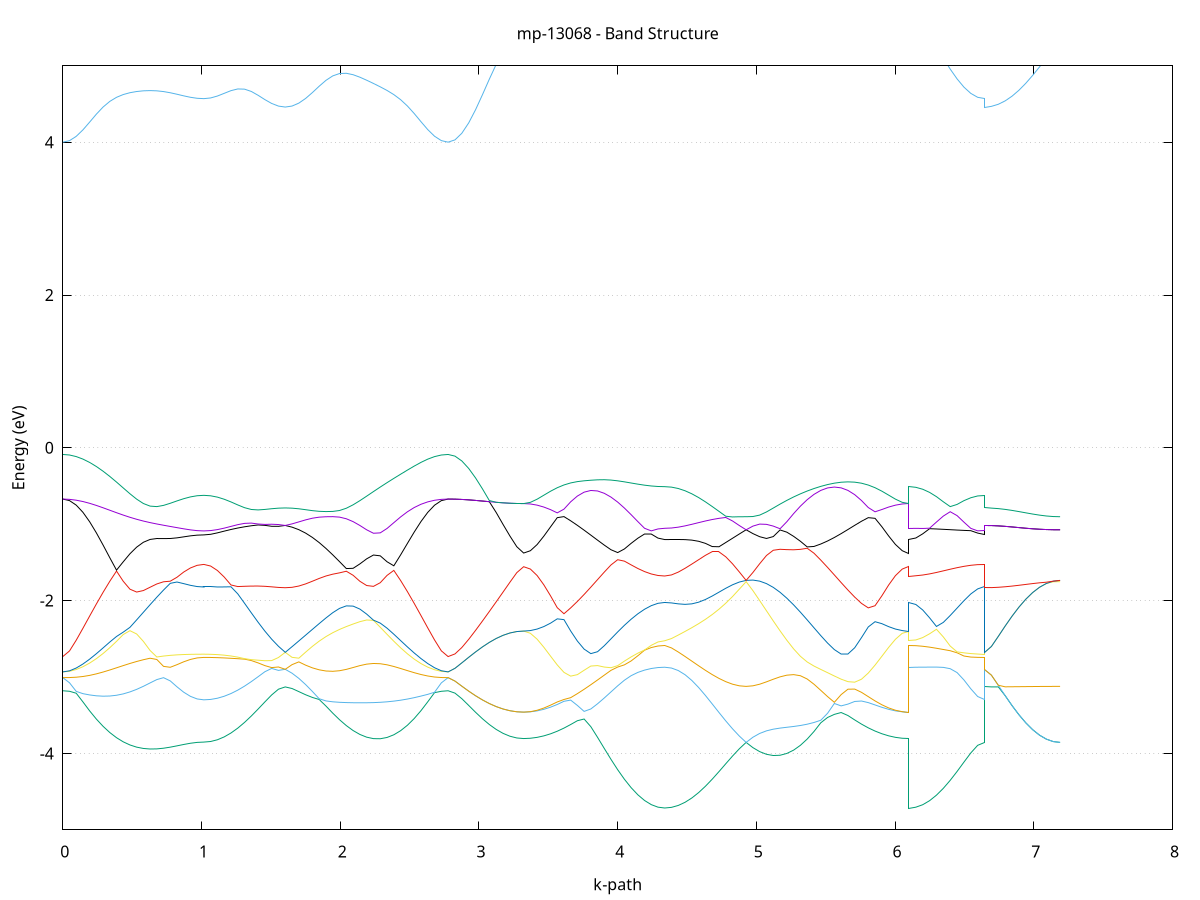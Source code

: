 set title 'mp-13068 - Band Structure'
set xlabel 'k-path'
set ylabel 'Energy (eV)'
set grid y
set yrange [-5:5]
set terminal png size 800,600
set output 'mp-13068_bands_gnuplot.png'
plot '-' using 1:2 with lines notitle, '-' using 1:2 with lines notitle, '-' using 1:2 with lines notitle, '-' using 1:2 with lines notitle, '-' using 1:2 with lines notitle, '-' using 1:2 with lines notitle, '-' using 1:2 with lines notitle, '-' using 1:2 with lines notitle, '-' using 1:2 with lines notitle, '-' using 1:2 with lines notitle, '-' using 1:2 with lines notitle, '-' using 1:2 with lines notitle, '-' using 1:2 with lines notitle, '-' using 1:2 with lines notitle, '-' using 1:2 with lines notitle, '-' using 1:2 with lines notitle, '-' using 1:2 with lines notitle, '-' using 1:2 with lines notitle, '-' using 1:2 with lines notitle, '-' using 1:2 with lines notitle, '-' using 1:2 with lines notitle, '-' using 1:2 with lines notitle, '-' using 1:2 with lines notitle, '-' using 1:2 with lines notitle, '-' using 1:2 with lines notitle, '-' using 1:2 with lines notitle, '-' using 1:2 with lines notitle, '-' using 1:2 with lines notitle, '-' using 1:2 with lines notitle, '-' using 1:2 with lines notitle, '-' using 1:2 with lines notitle, '-' using 1:2 with lines notitle, '-' using 1:2 with lines notitle, '-' using 1:2 with lines notitle, '-' using 1:2 with lines notitle, '-' using 1:2 with lines notitle, '-' using 1:2 with lines notitle, '-' using 1:2 with lines notitle, '-' using 1:2 with lines notitle, '-' using 1:2 with lines notitle, '-' using 1:2 with lines notitle, '-' using 1:2 with lines notitle, '-' using 1:2 with lines notitle, '-' using 1:2 with lines notitle, '-' using 1:2 with lines notitle, '-' using 1:2 with lines notitle, '-' using 1:2 with lines notitle, '-' using 1:2 with lines notitle, '-' using 1:2 with lines notitle, '-' using 1:2 with lines notitle, '-' using 1:2 with lines notitle, '-' using 1:2 with lines notitle, '-' using 1:2 with lines notitle, '-' using 1:2 with lines notitle, '-' using 1:2 with lines notitle, '-' using 1:2 with lines notitle, '-' using 1:2 with lines notitle, '-' using 1:2 with lines notitle, '-' using 1:2 with lines notitle, '-' using 1:2 with lines notitle, '-' using 1:2 with lines notitle, '-' using 1:2 with lines notitle, '-' using 1:2 with lines notitle, '-' using 1:2 with lines notitle
0.000000 -24.544632
0.048417 -24.543432
0.096833 -24.539832
0.145250 -24.534032
0.193667 -24.526032
0.242083 -24.516132
0.290500 -24.504532
0.338916 -24.491832
0.387333 -24.478432
0.435750 -24.465232
0.484166 -24.453032
0.532583 -24.443532
0.581000 -24.438332
0.629416 -24.439332
0.677833 -24.447632
0.726249 -24.462632
0.774666 -24.482132
0.823083 -24.502532
0.871499 -24.520932
0.919916 -24.535032
0.968333 -24.543832
1.016749 -24.546832
1.016749 -24.546832
1.065668 -24.545432
1.114586 -24.541132
1.163504 -24.534332
1.212423 -24.524932
1.261341 -24.513432
1.310260 -24.500132
1.359178 -24.485732
1.408096 -24.471032
1.457015 -24.457332
1.505933 -24.446132
1.554851 -24.440232
1.603770 -24.438232
1.603770 -24.438232
1.652688 -24.442032
1.701606 -24.448632
1.750525 -24.455432
1.799443 -24.460432
1.848362 -24.462532
1.897280 -24.461132
1.946198 -24.456332
1.995117 -24.449132
2.044035 -24.441032
2.092953 -24.434232
2.141872 -24.431132
2.190790 -24.433132
2.239709 -24.440032
2.288627 -24.450532
2.337545 -24.463332
2.386464 -24.477032
2.435382 -24.490732
2.484300 -24.503732
2.533219 -24.515532
2.582137 -24.525632
2.631056 -24.533832
2.679974 -24.539732
2.728892 -24.543432
2.777811 -24.544632
2.777811 -24.544632
2.827330 -24.541832
2.876848 -24.533532
2.926367 -24.519932
2.975886 -24.501332
3.025405 -24.478032
3.074924 -24.450732
3.124443 -24.420332
3.173962 -24.388532
3.223480 -24.357732
3.272999 -24.333332
3.322518 -24.323432
3.322518 -24.323432
3.370935 -24.324032
3.419351 -24.325832
3.467768 -24.329132
3.516185 -24.334132
3.564601 -24.341232
3.613018 -24.350732
3.661435 -24.363032
3.709851 -24.378532
3.758268 -24.397432
3.806684 -24.419332
3.855101 -24.443932
3.903518 -24.470432
3.951934 -24.497932
4.000351 -24.525332
4.048768 -24.551632
4.097184 -24.575732
4.145601 -24.596732
4.194018 -24.613932
4.242434 -24.626632
4.290851 -24.634432
4.339267 -24.637132
4.339267 -24.637132
4.388186 -24.635632
4.437104 -24.631532
4.486023 -24.624832
4.534941 -24.615732
4.583859 -24.604632
4.632778 -24.592032
4.681696 -24.578532
4.730614 -24.564932
4.779533 -24.552032
4.828451 -24.540632
4.877370 -24.531532
4.926288 -24.524732
4.926288 -24.524732
4.975206 -24.530732
5.024125 -24.536632
5.073043 -24.541632
5.121961 -24.544532
5.170880 -24.544832
5.219798 -24.541832
5.268716 -24.535332
5.317635 -24.525132
5.366553 -24.511632
5.415472 -24.495132
5.464390 -24.476232
5.513308 -24.455932
5.562227 -24.434932
5.611145 -24.414332
5.660063 -24.395032
5.708982 -24.377832
5.757900 -24.363032
5.806819 -24.350932
5.855737 -24.341432
5.904655 -24.334332
5.953574 -24.329232
6.002492 -24.325932
6.051410 -24.324032
6.100329 -24.323432
6.100329 -24.637132
6.149848 -24.636032
6.199367 -24.632732
6.248885 -24.627332
6.298404 -24.619632
6.347923 -24.609932
6.397442 -24.598332
6.446961 -24.585532
6.496480 -24.572332
6.545999 -24.559932
6.595517 -24.550532
6.645036 -24.546832
6.645036 -24.438232
6.694555 -24.440432
6.744074 -24.446532
6.793593 -24.455932
6.843112 -24.467332
6.892631 -24.479532
6.942149 -24.491632
6.991668 -24.502732
7.041187 -24.511932
7.090706 -24.518932
7.140225 -24.523232
7.189744 -24.524732
e
0.000000 -23.877632
0.048417 -23.881532
0.096833 -23.892932
0.145250 -23.911632
0.193667 -23.937132
0.242083 -23.968832
0.290500 -24.006232
0.338916 -24.048132
0.387333 -24.093632
0.435750 -24.141332
0.484166 -24.190132
0.532583 -24.238632
0.581000 -24.285432
0.629416 -24.329332
0.677833 -24.368932
0.726249 -24.402932
0.774666 -24.430832
0.823083 -24.452932
0.871499 -24.469932
0.919916 -24.482232
0.968333 -24.489632
1.016749 -24.492132
1.016749 -24.492132
1.065668 -24.491332
1.114586 -24.488832
1.163504 -24.484932
1.212423 -24.479632
1.261341 -24.473432
1.310260 -24.466732
1.359178 -24.459832
1.408096 -24.453332
1.457015 -24.447732
1.505933 -24.443332
1.554851 -24.439432
1.603770 -24.438232
1.603770 -24.438232
1.652688 -24.436832
1.701606 -24.435132
1.750525 -24.432132
1.799443 -24.427032
1.848362 -24.418732
1.897280 -24.406732
1.946198 -24.390632
1.995117 -24.370032
2.044035 -24.345032
2.092953 -24.315632
2.141872 -24.282432
2.190790 -24.245832
2.239709 -24.206532
2.288627 -24.165332
2.337545 -24.123232
2.386464 -24.081232
2.435382 -24.040432
2.484300 -24.001932
2.533219 -23.967032
2.582137 -23.936632
2.631056 -23.911632
2.679974 -23.893132
2.728892 -23.881632
2.777811 -23.877632
2.777811 -23.877632
2.827330 -23.877332
2.876848 -23.876432
2.926367 -23.892032
2.975886 -23.916232
3.025405 -23.945932
3.074924 -23.979832
3.124443 -24.016432
3.173962 -24.053732
3.223480 -24.088732
3.272999 -24.115932
3.322518 -24.126732
3.322518 -24.126732
3.370935 -24.126932
3.419351 -24.127532
3.467768 -24.128832
3.516185 -24.131732
3.564601 -24.137332
3.613018 -24.147332
3.661435 -24.163632
3.709851 -24.187632
3.758268 -24.218832
3.806684 -24.255232
3.855101 -24.294332
3.903518 -24.334032
3.951934 -24.372632
4.000351 -24.408932
4.048768 -24.441832
4.097184 -24.470632
4.145601 -24.494732
4.194018 -24.513932
4.242434 -24.527732
4.290851 -24.536132
4.339267 -24.538932
4.339267 -24.538932
4.388186 -24.538332
4.437104 -24.536532
4.486023 -24.533632
4.534941 -24.530032
4.583859 -24.525932
4.632778 -24.521832
4.681696 -24.518332
4.730614 -24.515932
4.779533 -24.515132
4.828451 -24.516432
4.877370 -24.519732
4.926288 -24.524732
4.926288 -24.524732
4.975206 -24.520032
5.024125 -24.516432
5.073043 -24.512632
5.121961 -24.507332
5.170880 -24.499232
5.219798 -24.487632
5.268716 -24.471732
5.317635 -24.451332
5.366553 -24.426432
5.415472 -24.397232
5.464390 -24.364432
5.513308 -24.328832
5.562227 -24.291532
5.611145 -24.254332
5.660063 -24.219132
5.708982 -24.188532
5.757900 -24.164532
5.806819 -24.147932
5.855737 -24.137632
5.904655 -24.131932
5.953574 -24.128932
6.002492 -24.127532
6.051410 -24.126932
6.100329 -24.126732
6.100329 -24.538932
6.149848 -24.537432
6.199367 -24.533032
6.248885 -24.526332
6.298404 -24.518132
6.347923 -24.509332
6.397442 -24.501132
6.446961 -24.494832
6.496480 -24.491132
6.545999 -24.490232
6.595517 -24.491332
6.645036 -24.492132
6.645036 -24.438232
6.694555 -24.440432
6.744074 -24.446532
6.793593 -24.455932
6.843112 -24.467332
6.892631 -24.479532
6.942149 -24.491632
6.991668 -24.502632
7.041187 -24.511932
7.090706 -24.518932
7.140225 -24.523232
7.189744 -24.524732
e
0.000000 -23.877632
0.048417 -23.878432
0.096833 -23.880732
0.145250 -23.884532
0.193667 -23.889632
0.242083 -23.899732
0.290500 -23.935232
0.338916 -23.973432
0.387333 -24.012932
0.435750 -24.052132
0.484166 -24.089232
0.532583 -24.122432
0.581000 -24.149532
0.629416 -24.168332
0.677833 -24.178032
0.726249 -24.179332
0.774666 -24.174132
0.823083 -24.165232
0.871499 -24.154932
0.919916 -24.145332
0.968333 -24.138532
1.016749 -24.136032
1.016749 -24.136032
1.065668 -24.135332
1.114586 -24.133132
1.163504 -24.129632
1.212423 -24.124732
1.261341 -24.118632
1.310260 -24.111232
1.359178 -24.137332
1.408096 -24.165132
1.457015 -24.190532
1.505933 -24.211232
1.554851 -24.224532
1.603770 -24.229032
1.603770 -24.229032
1.652688 -24.225032
1.701606 -24.214832
1.750525 -24.201632
1.799443 -24.189432
1.848362 -24.182232
1.897280 -24.182532
1.946198 -24.188132
1.995117 -24.194932
2.044035 -24.199532
2.092953 -24.198732
2.141872 -24.189832
2.190790 -24.171532
2.239709 -24.144532
2.288627 -24.110632
2.337545 -24.072032
2.386464 -24.030932
2.435382 -23.989632
2.484300 -23.950232
2.533219 -23.916432
2.582137 -23.895132
2.631056 -23.885832
2.679974 -23.881032
2.728892 -23.878432
2.777811 -23.877632
2.777811 -23.877632
2.827330 -23.877332
2.876848 -23.876332
2.926367 -23.874832
2.975886 -23.872732
3.025405 -23.870032
3.074924 -23.867032
3.124443 -23.863732
3.173962 -23.860332
3.223480 -23.857132
3.272999 -23.854632
3.322518 -23.853632
3.322518 -23.853632
3.370935 -23.857132
3.419351 -23.867132
3.467768 -23.883132
3.516185 -23.903732
3.564601 -23.926932
3.613018 -23.950232
3.661435 -23.970732
3.709851 -23.985932
3.758268 -23.995432
3.806684 -24.000032
3.855101 -24.001332
3.903518 -24.000532
3.951934 -23.998532
4.000351 -23.996032
4.048768 -23.993832
4.097184 -23.992732
4.145601 -23.992032
4.194018 -23.991332
4.242434 -23.990632
4.290851 -23.990032
4.339267 -23.989932
4.339267 -23.989932
4.388186 -23.991232
4.437104 -23.995432
4.486023 -24.003632
4.534941 -24.016532
4.583859 -24.033932
4.632778 -24.054332
4.681696 -24.076232
4.730614 -24.097632
4.779533 -24.116732
4.828451 -24.131732
4.877370 -24.141332
4.926288 -24.144632
4.926288 -24.144632
4.975206 -24.141432
5.024125 -24.132332
5.073043 -24.118332
5.121961 -24.100832
5.170880 -24.080832
5.219798 -24.059632
5.268716 -24.040932
5.317635 -24.026932
5.366553 -24.013932
5.415472 -24.002332
5.464390 -23.994532
5.513308 -23.996032
5.562227 -23.997132
5.611145 -23.996532
5.660063 -23.992732
5.708982 -23.984232
5.757900 -23.970032
5.806819 -23.950332
5.855737 -23.927532
5.904655 -23.904332
5.953574 -23.883632
6.002492 -23.867432
6.051410 -23.857132
6.100329 -23.853632
6.100329 -23.989932
6.149848 -24.000632
6.199367 -24.016632
6.248885 -24.034632
6.298404 -24.053632
6.347923 -24.072632
6.397442 -24.090732
6.446961 -24.106632
6.496480 -24.119432
6.545999 -24.128732
6.595517 -24.134232
6.645036 -24.136032
6.645036 -24.229032
6.694555 -24.228132
6.744074 -24.225132
6.793593 -24.220332
6.843112 -24.213732
6.892631 -24.205432
6.942149 -24.195732
6.991668 -24.184832
7.041187 -24.173132
7.090706 -24.161032
7.140225 -24.150032
7.189744 -24.144632
e
0.000000 -23.859232
0.048417 -23.859532
0.096833 -23.860432
0.145250 -23.861932
0.193667 -23.868332
0.242083 -23.896032
0.290500 -23.903332
0.338916 -23.911532
0.387333 -23.920332
0.435750 -23.929632
0.484166 -23.939032
0.532583 -23.948532
0.581000 -23.957732
0.629416 -23.966632
0.677833 -23.974932
0.726249 -23.982532
0.774666 -23.989132
0.823083 -23.994832
0.871499 -23.999332
0.919916 -24.002632
0.968333 -24.004632
1.016749 -24.005332
1.016749 -24.005332
1.065668 -24.009532
1.114586 -24.020532
1.163504 -24.036932
1.212423 -24.057732
1.261341 -24.082132
1.310260 -24.109132
1.359178 -24.102732
1.408096 -24.093232
1.457015 -24.082932
1.505933 -24.071932
1.554851 -24.060432
1.603770 -24.048932
1.603770 -24.048932
1.652688 -24.060432
1.701606 -24.071932
1.750525 -24.082132
1.799443 -24.088832
1.848362 -24.089032
1.897280 -24.080732
1.946198 -24.065932
1.995117 -24.047832
2.044035 -24.028532
2.092953 -24.009232
2.141872 -23.990632
2.190790 -23.973032
2.239709 -23.956732
2.288627 -23.941732
2.337545 -23.928132
2.386464 -23.915932
2.435382 -23.904932
2.484300 -23.894632
2.533219 -23.883132
2.582137 -23.865032
2.631056 -23.861932
2.679974 -23.860432
2.728892 -23.859532
2.777811 -23.859232
2.777811 -23.859232
2.827330 -23.863032
2.876848 -23.874032
2.926367 -23.874832
2.975886 -23.872632
3.025405 -23.870032
3.074924 -23.867032
3.124443 -23.863632
3.173962 -23.860232
3.223480 -23.857032
3.272999 -23.854632
3.322518 -23.853632
3.322518 -23.853632
3.370935 -23.854232
3.419351 -23.855832
3.467768 -23.858532
3.516185 -23.864932
3.564601 -23.881432
3.613018 -23.899232
3.661435 -23.917332
3.709851 -23.934532
3.758268 -23.949932
3.806684 -23.962832
3.855101 -23.973132
3.903518 -23.980732
3.951934 -23.985832
4.000351 -23.988832
4.048768 -23.989732
4.097184 -23.988632
4.145601 -23.986732
4.194018 -23.984932
4.242434 -23.983532
4.290851 -23.982732
4.339267 -23.982432
4.339267 -23.982432
4.388186 -23.983532
4.437104 -23.987432
4.486023 -23.995332
4.534941 -24.007532
4.583859 -24.023232
4.632778 -24.041032
4.681696 -24.059432
4.730614 -24.076832
4.779533 -24.091732
4.828451 -24.103032
4.877370 -24.110032
4.926288 -24.112332
4.926288 -24.112332
4.975206 -24.110232
5.024125 -24.104032
5.073043 -24.094732
5.121961 -24.083032
5.170880 -24.069632
5.219798 -24.055432
5.268716 -24.038232
5.317635 -24.018232
5.366553 -24.002232
5.415472 -23.994932
5.464390 -23.991932
5.513308 -23.982132
5.562227 -23.972132
5.611145 -23.960932
5.660063 -23.947932
5.708982 -23.933132
5.757900 -23.916632
5.806819 -23.899132
5.855737 -23.881732
5.904655 -23.865632
5.953574 -23.858832
6.002492 -23.855932
6.051410 -23.854232
6.100329 -23.853632
6.100329 -23.982432
6.149848 -23.974532
6.199367 -23.966932
6.248885 -23.970032
6.298404 -23.977532
6.347923 -23.984432
6.397442 -23.990432
6.446961 -23.995632
6.496480 -23.999832
6.545999 -24.002832
6.595517 -24.004632
6.645036 -24.005332
6.645036 -24.048932
6.694555 -24.046632
6.744074 -24.039932
6.793593 -24.034332
6.843112 -24.041232
6.892631 -24.049932
6.942149 -24.060032
6.991668 -24.071332
7.041187 -24.083432
7.090706 -24.095732
7.140225 -24.106932
7.189744 -24.112332
e
0.000000 -23.806832
0.048417 -23.810932
0.096833 -23.822932
0.145250 -23.842332
0.193667 -23.864032
0.242083 -23.866932
0.290500 -23.870432
0.338916 -23.874732
0.387333 -23.879832
0.435750 -23.885632
0.484166 -23.892332
0.532583 -23.899832
0.581000 -23.908232
0.629416 -23.917432
0.677833 -23.927332
0.726249 -23.937932
0.774666 -23.948832
0.823083 -23.959832
0.871499 -23.970132
0.919916 -23.978932
0.968333 -23.984932
1.016749 -23.987132
1.016749 -23.987132
1.065668 -23.986532
1.114586 -23.985932
1.163504 -23.986632
1.212423 -23.988832
1.261341 -23.992232
1.310260 -23.997032
1.359178 -24.002932
1.408096 -24.010032
1.457015 -24.018232
1.505933 -24.027532
1.554851 -24.037832
1.603770 -24.048932
1.603770 -24.048932
1.652688 -24.037932
1.701606 -24.027932
1.750525 -24.017532
1.799443 -24.005732
1.848362 -23.992732
1.897280 -23.979032
1.946198 -23.965432
1.995117 -23.952332
2.044035 -23.940132
2.092953 -23.928832
2.141872 -23.918532
2.190790 -23.909132
2.239709 -23.900632
2.288627 -23.892932
2.337545 -23.886132
2.386464 -23.880232
2.435382 -23.875032
2.484300 -23.870732
2.533219 -23.867032
2.582137 -23.864132
2.631056 -23.842232
2.679974 -23.823132
2.728892 -23.811032
2.777811 -23.806832
2.777811 -23.806832
2.827330 -23.807232
2.876848 -23.808132
2.926367 -23.809732
2.975886 -23.811932
3.025405 -23.814532
3.074924 -23.817632
3.124443 -23.820932
3.173962 -23.824332
3.223480 -23.827532
3.272999 -23.830032
3.322518 -23.831032
3.322518 -23.831032
3.370935 -23.833332
3.419351 -23.840032
3.467768 -23.850832
3.516185 -23.862232
3.564601 -23.866832
3.613018 -23.872232
3.661435 -23.878332
3.709851 -23.884932
3.758268 -23.891932
3.806684 -23.899132
3.855101 -23.906432
3.903518 -23.913532
3.951934 -23.920432
4.000351 -23.926932
4.048768 -23.932932
4.097184 -23.938232
4.145601 -23.942632
4.194018 -23.946232
4.242434 -23.948832
4.290851 -23.950432
4.339267 -23.950932
4.339267 -23.950932
4.388186 -23.952032
4.437104 -23.954732
4.486023 -23.957532
4.534941 -23.959132
4.583859 -23.959632
4.632778 -23.959432
4.681696 -23.958732
4.730614 -23.957832
4.779533 -23.956832
4.828451 -23.955832
4.877370 -23.955032
4.926288 -23.954432
4.926288 -23.954432
4.975206 -23.955132
5.024125 -23.956232
5.073043 -23.957732
5.121961 -23.959732
5.170880 -23.962132
5.219798 -23.964832
5.268716 -23.967432
5.317635 -23.969232
5.366553 -23.967632
5.415472 -23.958332
5.464390 -23.943132
5.513308 -23.926832
5.562227 -23.917132
5.611145 -23.907332
5.660063 -23.897832
5.708982 -23.888932
5.757900 -23.880832
5.806819 -23.873632
5.855737 -23.867532
5.904655 -23.862232
5.953574 -23.851032
6.002492 -23.840232
6.051410 -23.833332
6.100329 -23.831032
6.100329 -23.950932
6.149848 -23.954932
6.199367 -23.962332
6.248885 -23.962432
6.298404 -23.961032
6.347923 -23.962332
6.397442 -23.965932
6.446961 -23.971132
6.496480 -23.976832
6.545999 -23.982132
6.595517 -23.985832
6.645036 -23.987132
6.645036 -24.048932
6.694555 -24.046632
6.744074 -24.039932
6.793593 -24.029832
6.843112 -24.017532
6.892631 -24.004132
6.942149 -23.990932
6.991668 -23.978832
7.041187 -23.968532
7.090706 -23.960832
7.140225 -23.956032
7.189744 -23.954432
e
0.000000 -23.806832
0.048417 -23.807232
0.096833 -23.808332
0.145250 -23.810032
0.193667 -23.812532
0.242083 -23.815632
0.290500 -23.819432
0.338916 -23.823732
0.387333 -23.828532
0.435750 -23.833732
0.484166 -23.839132
0.532583 -23.844732
0.581000 -23.850332
0.629416 -23.855732
0.677833 -23.860832
0.726249 -23.865632
0.774666 -23.869832
0.823083 -23.873532
0.871499 -23.876432
0.919916 -23.878532
0.968333 -23.879832
1.016749 -23.880332
1.016749 -23.880332
1.065668 -23.882632
1.114586 -23.889432
1.163504 -23.900432
1.212423 -23.914932
1.261341 -23.931932
1.310260 -23.950432
1.359178 -23.969232
1.408096 -23.987132
1.457015 -24.002632
1.505933 -24.014632
1.554851 -24.022332
1.603770 -24.025032
1.603770 -24.025032
1.652688 -24.022232
1.701606 -24.014132
1.750525 -24.002732
1.799443 -23.990032
1.848362 -23.976732
1.897280 -23.963032
1.946198 -23.948932
1.995117 -23.934632
2.044035 -23.920132
2.092953 -23.905932
2.141872 -23.892132
2.190790 -23.879132
2.239709 -23.867032
2.288627 -23.856032
2.337545 -23.846132
2.386464 -23.837332
2.435382 -23.829632
2.484300 -23.823232
2.533219 -23.817832
2.582137 -23.813632
2.631056 -23.810532
2.679974 -23.808432
2.728892 -23.807232
2.777811 -23.806832
2.777811 -23.806832
2.827330 -23.807232
2.876848 -23.808132
2.926367 -23.809732
2.975886 -23.811832
3.025405 -23.814532
3.074924 -23.817532
3.124443 -23.820932
3.173962 -23.824332
3.223480 -23.827532
3.272999 -23.830032
3.322518 -23.830932
3.322518 -23.830932
3.370935 -23.831532
3.419351 -23.833332
3.467768 -23.836232
3.516185 -23.840132
3.564601 -23.845032
3.613018 -23.850832
3.661435 -23.857332
3.709851 -23.864332
3.758268 -23.871832
3.806684 -23.879532
3.855101 -23.887332
3.903518 -23.895032
3.951934 -23.902532
4.000351 -23.909532
4.048768 -23.915932
4.097184 -23.921632
4.145601 -23.926432
4.194018 -23.930332
4.242434 -23.933232
4.290851 -23.934932
4.339267 -23.935532
4.339267 -23.935532
4.388186 -23.936932
4.437104 -23.940532
4.486023 -23.945132
4.534941 -23.949032
4.583859 -23.951632
4.632778 -23.953032
4.681696 -23.953732
4.730614 -23.953932
4.779533 -23.953932
4.828451 -23.953932
4.877370 -23.954032
4.926288 -23.954432
4.926288 -23.954432
4.975206 -23.954032
5.024125 -23.953832
5.073043 -23.953732
5.121961 -23.953832
5.170880 -23.953932
5.219798 -23.953632
5.268716 -23.952832
5.317635 -23.951032
5.366553 -23.947632
5.415472 -23.942532
5.464390 -23.935332
5.513308 -23.926732
5.562227 -23.911032
5.611145 -23.896532
5.660063 -23.883532
5.708982 -23.872032
5.757900 -23.862032
5.806819 -23.853532
5.855737 -23.846432
5.904655 -23.840832
5.953574 -23.836432
6.002492 -23.833432
6.051410 -23.831532
6.100329 -23.830932
6.100329 -23.935532
6.149848 -23.931532
6.199367 -23.924132
6.248885 -23.916232
6.298404 -23.908732
6.347923 -23.901732
6.397442 -23.895432
6.446961 -23.890132
6.496480 -23.885932
6.545999 -23.882832
6.595517 -23.880932
6.645036 -23.880332
6.645036 -24.025032
6.694555 -24.026132
6.744074 -24.029232
6.793593 -24.029832
6.843112 -24.017532
6.892631 -24.004132
6.942149 -23.990932
6.991668 -23.978832
7.041187 -23.968532
7.090706 -23.960832
7.140225 -23.956032
7.189744 -23.954432
e
0.000000 -17.132832
0.048417 -17.125232
0.096833 -17.102432
0.145250 -17.065132
0.193667 -17.014432
0.242083 -16.951732
0.290500 -16.878632
0.338916 -16.797232
0.387333 -16.709732
0.435750 -16.618332
0.484166 -16.525532
0.532583 -16.433632
0.581000 -16.344832
0.629416 -16.261532
0.677833 -16.185632
0.726249 -16.118632
0.774666 -16.061832
0.823083 -16.016232
0.871499 -15.986632
0.919916 -15.984932
0.968333 -15.989032
1.016749 -15.990732
1.016749 -15.990732
1.065668 -15.986832
1.114586 -15.975532
1.163504 -15.957332
1.212423 -15.933232
1.261341 -15.904032
1.310260 -15.871932
1.359178 -15.838232
1.408096 -15.815332
1.457015 -15.794932
1.505933 -15.776032
1.554851 -15.759332
1.603770 -15.745632
1.603770 -15.745632
1.652688 -15.762532
1.701606 -15.785132
1.750525 -15.810532
1.799443 -15.838232
1.848362 -15.869532
1.897280 -15.906732
1.946198 -15.952232
1.995117 -16.007732
2.044035 -16.073432
2.092953 -16.148632
2.141872 -16.231832
2.190790 -16.321232
2.239709 -16.414932
2.288627 -16.510932
2.337545 -16.606932
2.386464 -16.700832
2.435382 -16.790432
2.484300 -16.873532
2.533219 -16.947932
2.582137 -17.011932
2.631056 -17.063732
2.679974 -17.101832
2.728892 -17.125132
2.777811 -17.132832
2.777811 -17.132832
2.827330 -17.126932
2.876848 -17.108932
2.926367 -17.079732
2.975886 -17.040232
3.025405 -16.991732
3.074924 -16.935932
3.124443 -16.874632
3.173962 -16.810132
3.223480 -16.745332
3.272999 -16.685232
3.322518 -16.651732
3.322518 -16.651732
3.370935 -16.647232
3.419351 -16.633832
3.467768 -16.612032
3.516185 -16.582532
3.564601 -16.546332
3.613018 -16.504632
3.661435 -16.458932
3.709851 -16.410832
3.758268 -16.362232
3.806684 -16.315332
3.855101 -16.272232
3.903518 -16.235232
3.951934 -16.206232
4.000351 -16.186432
4.048768 -16.175432
4.097184 -16.171632
4.145601 -16.172532
4.194018 -16.175632
4.242434 -16.179132
4.290851 -16.181732
4.339267 -16.182732
4.339267 -16.182732
4.388186 -16.177532
4.437104 -16.162032
4.486023 -16.136832
4.534941 -16.102832
4.583859 -16.061232
4.632778 -16.013732
4.681696 -15.962032
4.730614 -15.908032
4.779533 -15.854232
4.828451 -15.803432
4.877370 -15.760432
4.926288 -15.734932
4.926288 -15.734932
4.975206 -15.749132
5.024125 -15.767732
5.073043 -15.790832
5.121961 -15.818432
5.170880 -15.850332
5.219798 -15.886532
5.268716 -15.926732
5.317635 -15.970732
5.366553 -16.018032
5.415472 -16.068432
5.464390 -16.121432
5.513308 -16.176332
5.562227 -16.232532
5.611145 -16.289132
5.660063 -16.345332
5.708982 -16.400032
5.757900 -16.452132
5.806819 -16.500332
5.855737 -16.543732
5.904655 -16.581032
5.953574 -16.611132
6.002492 -16.633432
6.051410 -16.647132
6.100329 -16.651732
6.100329 -16.182732
6.149848 -16.180632
6.199367 -16.174232
6.248885 -16.163632
6.298404 -16.149032
6.347923 -16.130732
6.397442 -16.109032
6.446961 -16.084532
6.496480 -16.057832
6.545999 -16.030232
6.595517 -16.004332
6.645036 -15.990732
6.645036 -15.745632
6.694555 -15.745532
6.744074 -15.744732
6.793593 -15.743732
6.843112 -15.742532
6.892631 -15.741032
6.942149 -15.739532
6.991668 -15.738032
7.041187 -15.736832
7.090706 -15.735832
7.140225 -15.735132
7.189744 -15.734932
e
0.000000 -16.283032
0.048417 -16.279232
0.096833 -16.267732
0.145250 -16.249132
0.193667 -16.224032
0.242083 -16.193532
0.290500 -16.158632
0.338916 -16.120832
0.387333 -16.081632
0.435750 -16.042932
0.484166 -16.007032
0.532583 -15.976432
0.581000 -15.953632
0.629416 -15.940432
0.677833 -15.936932
0.726249 -15.941232
0.774666 -15.950032
0.823083 -15.959832
0.871499 -15.964032
0.919916 -15.948632
0.968333 -15.934832
1.016749 -15.930032
1.016749 -15.930032
1.065668 -15.927732
1.114586 -15.920832
1.163504 -15.909732
1.212423 -15.894932
1.261341 -15.877232
1.310260 -15.857432
1.359178 -15.836532
1.408096 -15.805132
1.457015 -15.775232
1.505933 -15.752032
1.554851 -15.740932
1.603770 -15.745632
1.603770 -15.745632
1.652688 -15.735432
1.701606 -15.729132
1.750525 -15.727132
1.799443 -15.729532
1.848362 -15.736632
1.897280 -15.748232
1.946198 -15.764532
1.995117 -15.785432
2.044035 -15.810832
2.092953 -15.840132
2.141872 -15.873332
2.190790 -15.909832
2.239709 -15.949032
2.288627 -15.990232
2.337545 -16.032632
2.386464 -16.075032
2.435382 -16.116432
2.484300 -16.155732
2.533219 -16.191532
2.582137 -16.222832
2.631056 -16.248432
2.679974 -16.267432
2.728892 -16.279132
2.777811 -16.283032
2.777811 -16.283032
2.827330 -16.285032
2.876848 -16.290932
2.926367 -16.301232
2.975886 -16.316132
3.025405 -16.336532
3.074924 -16.363132
3.124443 -16.396132
3.173962 -16.435832
3.223480 -16.481332
3.272999 -16.529232
3.322518 -16.558732
3.322518 -16.558732
3.370935 -16.552032
3.419351 -16.532332
3.467768 -16.500332
3.516185 -16.456932
3.564601 -16.403432
3.613018 -16.341432
3.661435 -16.272732
3.709851 -16.199532
3.758268 -16.124332
3.806684 -16.050232
3.855101 -15.981432
3.903518 -15.922732
3.951934 -15.878432
4.000351 -15.847432
4.048768 -15.824032
4.097184 -15.804232
4.145601 -15.786532
4.194018 -15.771632
4.242434 -15.760032
4.290851 -15.752832
4.339267 -15.750432
4.339267 -15.750432
4.388186 -15.749332
4.437104 -15.746532
4.486023 -15.742032
4.534941 -15.736632
4.583859 -15.730532
4.632778 -15.724832
4.681696 -15.720032
4.730614 -15.717032
4.779533 -15.716432
4.828451 -15.718932
4.877370 -15.724932
4.926288 -15.734932
4.926288 -15.734932
4.975206 -15.736232
5.024125 -15.752832
5.073043 -15.772232
5.121961 -15.790132
5.170880 -15.804732
5.219798 -15.815332
5.268716 -15.822132
5.317635 -15.826032
5.366553 -15.829432
5.415472 -15.838832
5.464390 -15.864732
5.513308 -15.911832
5.562227 -15.974232
5.611145 -16.044932
5.660063 -16.119632
5.708982 -16.195132
5.757900 -16.268732
5.806819 -16.337832
5.855737 -16.400732
5.904655 -16.455032
5.953574 -16.499132
6.002492 -16.531832
6.051410 -16.551932
6.100329 -16.558732
6.100329 -15.750432
6.149848 -15.752232
6.199367 -15.757632
6.248885 -15.766632
6.298404 -15.779332
6.347923 -15.795732
6.397442 -15.815632
6.446961 -15.838632
6.496480 -15.864232
6.545999 -15.891132
6.595517 -15.916632
6.645036 -15.930032
6.645036 -15.745632
6.694555 -15.745532
6.744074 -15.744732
6.793593 -15.743732
6.843112 -15.742432
6.892631 -15.741032
6.942149 -15.739532
6.991668 -15.738032
7.041187 -15.736832
7.090706 -15.735832
7.140225 -15.735132
7.189744 -15.734932
e
0.000000 -15.328332
0.048417 -15.331132
0.096833 -15.339332
0.145250 -15.352832
0.193667 -15.371032
0.242083 -15.393332
0.290500 -15.418832
0.338916 -15.446332
0.387333 -15.474732
0.435750 -15.502232
0.484166 -15.526632
0.532583 -15.545532
0.581000 -15.556032
0.629416 -15.556232
0.677833 -15.546232
0.726249 -15.527832
0.774666 -15.504732
0.823083 -15.480532
0.871499 -15.458232
0.919916 -15.440532
0.968333 -15.429032
1.016749 -15.425132
1.016749 -15.425132
1.065668 -15.427732
1.114586 -15.435532
1.163504 -15.448232
1.212423 -15.465432
1.261341 -15.486532
1.310260 -15.510832
1.359178 -15.537332
1.408096 -15.564932
1.457015 -15.591932
1.505933 -15.615532
1.554851 -15.631332
1.603770 -15.636032
1.603770 -15.636032
1.652688 -15.633932
1.701606 -15.631832
1.750525 -15.633232
1.799443 -15.638332
1.848362 -15.645932
1.897280 -15.653332
1.946198 -15.657832
1.995117 -15.657332
2.044035 -15.650832
2.092953 -15.638232
2.141872 -15.620032
2.190790 -15.597332
2.239709 -15.570832
2.288627 -15.541832
2.337545 -15.511332
2.386464 -15.480232
2.435382 -15.449732
2.484300 -15.420932
2.533219 -15.394632
2.582137 -15.371932
2.631056 -15.353332
2.679974 -15.339532
2.728892 -15.331132
2.777811 -15.328332
2.777811 -15.328332
2.827330 -15.331132
2.876848 -15.339532
2.926367 -15.352832
2.975886 -15.370032
3.025405 -15.389832
3.074924 -15.410632
3.124443 -15.430732
3.173962 -15.448432
3.223480 -15.462332
3.272999 -15.471232
3.322518 -15.474232
3.322518 -15.474232
3.370935 -15.476832
3.419351 -15.484832
3.467768 -15.497832
3.516185 -15.515332
3.564601 -15.536532
3.613018 -15.560632
3.661435 -15.586132
3.709851 -15.611632
3.758268 -15.635032
3.806684 -15.653632
3.855101 -15.663432
3.903518 -15.659232
3.951934 -15.637332
4.000351 -15.599332
4.048768 -15.553032
4.097184 -15.505832
4.145601 -15.462732
4.194018 -15.426932
4.242434 -15.400132
4.290851 -15.383632
4.339267 -15.378232
4.339267 -15.378232
4.388186 -15.380932
4.437104 -15.389332
4.486023 -15.402932
4.534941 -15.421532
4.583859 -15.444432
4.632778 -15.471032
4.681696 -15.500432
4.730614 -15.531632
4.779533 -15.563432
4.828451 -15.593932
4.877370 -15.619332
4.926288 -15.630632
4.926288 -15.630632
4.975206 -15.619632
5.024125 -15.598432
5.073043 -15.579732
5.121961 -15.568732
5.170880 -15.567232
5.219798 -15.575932
5.268716 -15.594332
5.317635 -15.621432
5.366553 -15.654032
5.415472 -15.685132
5.464390 -15.703632
5.513308 -15.703532
5.562227 -15.690132
5.611145 -15.669132
5.660063 -15.644032
5.708982 -15.616932
5.757900 -15.589432
5.806819 -15.562632
5.855737 -15.537932
5.904655 -15.516232
5.953574 -15.498332
6.002492 -15.485032
6.051410 -15.476932
6.100329 -15.474232
6.100329 -15.378232
6.149848 -15.379232
6.199367 -15.382332
6.248885 -15.387032
6.298404 -15.393032
6.347923 -15.399832
6.397442 -15.406532
6.446961 -15.412732
6.496480 -15.417832
6.545999 -15.421832
6.595517 -15.424332
6.645036 -15.425132
6.645036 -15.636032
6.694555 -15.635932
6.744074 -15.635532
6.793593 -15.635032
6.843112 -15.634432
6.892631 -15.633732
6.942149 -15.632932
6.991668 -15.632132
7.041187 -15.631632
7.090706 -15.631132
7.140225 -15.630732
7.189744 -15.630632
e
0.000000 -3.180132
0.048417 -3.187032
0.096833 -3.212432
0.145250 -3.326232
0.193667 -3.443832
0.242083 -3.551032
0.290500 -3.645732
0.338916 -3.727032
0.387333 -3.794632
0.435750 -3.848732
0.484166 -3.889632
0.532583 -3.918232
0.581000 -3.935432
0.629416 -3.942632
0.677833 -3.941032
0.726249 -3.932332
0.774666 -3.918432
0.823083 -3.901332
0.871499 -3.883332
0.919916 -3.867332
0.968333 -3.856132
1.016749 -3.852032
1.016749 -3.852032
1.065668 -3.844432
1.114586 -3.821732
1.163504 -3.784332
1.212423 -3.733232
1.261341 -3.669432
1.310260 -3.594532
1.359178 -3.510432
1.408096 -3.419732
1.457015 -3.325932
1.505933 -3.234632
1.554851 -3.159732
1.603770 -3.129832
1.603770 -3.129832
1.652688 -3.150832
1.701606 -3.191232
1.750525 -3.232432
1.799443 -3.267632
1.848362 -3.294532
1.897280 -3.380632
1.946198 -3.473232
1.995117 -3.559432
2.044035 -3.636132
2.092953 -3.701032
2.141872 -3.752132
2.190790 -3.787832
2.239709 -3.806832
2.288627 -3.808332
2.337545 -3.791532
2.386464 -3.756432
2.435382 -3.703032
2.484300 -3.632032
2.533219 -3.544132
2.582137 -3.440932
2.631056 -3.324832
2.679974 -3.204932
2.728892 -3.187132
2.777811 -3.180132
2.777811 -3.180132
2.827330 -3.211132
2.876848 -3.284232
2.926367 -3.372532
2.975886 -3.462132
3.025405 -3.546532
3.074924 -3.622032
3.124443 -3.686332
3.173962 -3.737832
3.223480 -3.775332
3.272999 -3.798132
3.322518 -3.805832
3.322518 -3.805832
3.370935 -3.801932
3.419351 -3.790232
3.467768 -3.770832
3.516185 -3.744032
3.564601 -3.709932
3.613018 -3.669032
3.661435 -3.622132
3.709851 -3.572332
3.758268 -3.550032
3.806684 -3.650232
3.855101 -3.789732
3.903518 -3.934932
3.951934 -4.078032
4.000351 -4.213932
4.048768 -4.338432
4.097184 -4.448732
4.145601 -4.542032
4.194018 -4.616632
4.242434 -4.670932
4.290851 -4.703932
4.339267 -4.714932
4.339267 -4.714932
4.388186 -4.706532
4.437104 -4.681432
4.486023 -4.640232
4.534941 -4.583632
4.583859 -4.513132
4.632778 -4.430432
4.681696 -4.337732
4.730614 -4.238332
4.779533 -4.135732
4.828451 -4.034432
4.877370 -3.939432
4.926288 -3.856132
4.926288 -3.856132
4.975206 -3.924632
5.024125 -3.977132
5.073043 -4.011932
5.121961 -4.027932
5.170880 -4.024432
5.219798 -4.000832
5.268716 -3.957332
5.317635 -3.894132
5.366553 -3.812432
5.415472 -3.713432
5.464390 -3.599732
5.513308 -3.530032
5.562227 -3.489332
5.611145 -3.465032
5.660063 -3.504232
5.708982 -3.561932
5.757900 -3.616732
5.806819 -3.665632
5.855737 -3.707732
5.904655 -3.742632
5.953574 -3.770132
6.002492 -3.789932
6.051410 -3.801832
6.100329 -3.805832
6.100329 -4.714932
6.149848 -4.704132
6.199367 -4.671932
6.248885 -4.619032
6.298404 -4.546832
6.347923 -4.457232
6.397442 -4.352732
6.446961 -4.236732
6.496480 -4.114332
6.545999 -3.994132
6.595517 -3.894532
6.645036 -3.852032
6.645036 -3.129832
6.694555 -3.129732
6.744074 -3.129232
6.793593 -3.244032
6.843112 -3.374032
6.892631 -3.493532
6.942149 -3.599332
6.991668 -3.689232
7.041187 -3.761132
7.090706 -3.813532
7.140225 -3.845432
7.189744 -3.856132
e
0.000000 -3.008332
0.048417 -3.075732
0.096833 -3.188032
0.145250 -3.218132
0.193667 -3.234832
0.242083 -3.246232
0.290500 -3.251232
0.338916 -3.249032
0.387333 -3.239132
0.435750 -3.221232
0.484166 -3.195232
0.532583 -3.161832
0.581000 -3.121932
0.629416 -3.077632
0.677833 -3.033932
0.726249 -3.008932
0.774666 -3.051032
0.823083 -3.128332
0.871499 -3.198832
0.919916 -3.253132
0.968333 -3.287232
1.016749 -3.298932
1.016749 -3.298932
1.065668 -3.293732
1.114586 -3.278032
1.163504 -3.252132
1.212423 -3.216632
1.261341 -3.172232
1.310260 -3.119732
1.359178 -3.060432
1.408096 -2.996332
1.457015 -2.930932
1.505933 -2.887732
1.554851 -2.913532
1.603770 -2.899332
1.603770 -2.899332
1.652688 -2.950432
1.701606 -3.018032
1.750525 -3.099032
1.799443 -3.189332
1.848362 -3.284632
1.897280 -3.313132
1.946198 -3.324732
1.995117 -3.331332
2.044035 -3.334932
2.092953 -3.336932
2.141872 -3.337632
2.190790 -3.337232
2.239709 -3.335232
2.288627 -3.331232
2.337545 -3.324832
2.386464 -3.315832
2.435382 -3.303832
2.484300 -3.288732
2.533219 -3.270632
2.582137 -3.249832
2.631056 -3.227232
2.679974 -3.199732
2.728892 -3.077032
2.777811 -3.008332
2.777811 -3.008332
2.827330 -3.053632
2.876848 -3.120232
2.926367 -3.185332
2.975886 -3.245732
3.025405 -3.300132
3.074924 -3.347632
3.124443 -3.387332
3.173962 -3.418832
3.223480 -3.441632
3.272999 -3.455432
3.322518 -3.460032
3.322518 -3.460032
3.370935 -3.455832
3.419351 -3.443532
3.467768 -3.423132
3.516185 -3.395032
3.564601 -3.359832
3.613018 -3.318032
3.661435 -3.302532
3.709851 -3.372532
3.758268 -3.450332
3.806684 -3.418432
3.855101 -3.350732
3.903518 -3.274932
3.951934 -3.195232
4.000351 -3.115532
4.048768 -3.042132
4.097184 -2.982832
4.145601 -2.939932
4.194018 -2.909732
4.242434 -2.888832
4.290851 -2.876332
4.339267 -2.872132
4.339267 -2.872132
4.388186 -2.882832
4.437104 -2.915532
4.486023 -2.970132
4.534941 -3.045432
4.583859 -3.137532
4.632778 -3.241632
4.681696 -3.352432
4.730614 -3.464832
4.779533 -3.574932
4.828451 -3.678732
4.877370 -3.773432
4.926288 -3.856132
4.926288 -3.856132
4.975206 -3.788632
5.024125 -3.738732
5.073043 -3.704932
5.121961 -3.683132
5.170880 -3.668932
5.219798 -3.658132
5.268716 -3.647632
5.317635 -3.634932
5.366553 -3.618032
5.415472 -3.595532
5.464390 -3.566332
5.513308 -3.475032
5.562227 -3.346732
5.611145 -3.378332
5.660063 -3.354932
5.708982 -3.320332
5.757900 -3.314432
5.806819 -3.335232
5.855737 -3.365832
5.904655 -3.396632
5.953574 -3.423132
6.002492 -3.443332
6.051410 -3.455832
6.100329 -3.460032
6.100329 -2.872132
6.149848 -2.871932
6.199367 -2.871432
6.248885 -2.870532
6.298404 -2.870332
6.347923 -2.874132
6.397442 -2.891332
6.446961 -2.942232
6.496480 -3.038532
6.545999 -3.154532
6.595517 -3.255532
6.645036 -3.298932
6.645036 -2.899332
6.694555 -2.976032
6.744074 -3.108032
6.793593 -3.244032
6.843112 -3.374032
6.892631 -3.493532
6.942149 -3.599332
6.991668 -3.689232
7.041187 -3.761132
7.090706 -3.813532
7.140225 -3.845432
7.189744 -3.856132
e
0.000000 -3.008332
0.048417 -3.007232
0.096833 -3.002832
0.145250 -2.993532
0.193667 -2.978832
0.242083 -2.959032
0.290500 -2.935132
0.338916 -2.908232
0.387333 -2.879732
0.435750 -2.850832
0.484166 -2.822832
0.532583 -2.796932
0.581000 -2.773832
0.629416 -2.754232
0.677833 -2.770632
0.726249 -2.860832
0.774666 -2.872832
0.823083 -2.838832
0.871499 -2.801132
0.919916 -2.770332
0.968333 -2.750432
1.016749 -2.743532
1.016749 -2.743532
1.065668 -2.744332
1.114586 -2.746732
1.163504 -2.750432
1.212423 -2.755132
1.261341 -2.760532
1.310260 -2.766532
1.359178 -2.784832
1.408096 -2.815532
1.457015 -2.851032
1.505933 -2.876932
1.554851 -2.868832
1.603770 -2.899332
1.603770 -2.899332
1.652688 -2.838332
1.701606 -2.802132
1.750525 -2.845032
1.799443 -2.880332
1.848362 -2.906032
1.897280 -2.921432
1.946198 -2.925432
1.995117 -2.917932
2.044035 -2.900232
2.092953 -2.876032
2.141872 -2.850932
2.190790 -2.831632
2.239709 -2.822932
2.288627 -2.826332
2.337545 -2.840432
2.386464 -2.862332
2.435382 -2.888632
2.484300 -2.916432
2.533219 -2.943432
2.582137 -2.967432
2.631056 -2.986832
2.679974 -3.000332
2.728892 -3.006932
2.777811 -3.008332
2.777811 -3.008332
2.827330 -3.053632
2.876848 -3.120232
2.926367 -3.185332
2.975886 -3.245732
3.025405 -3.300132
3.074924 -3.347632
3.124443 -3.387332
3.173962 -3.418832
3.223480 -3.441632
3.272999 -3.455432
3.322518 -3.460032
3.322518 -3.460032
3.370935 -3.453932
3.419351 -3.435732
3.467768 -3.406632
3.516185 -3.368732
3.564601 -3.326932
3.613018 -3.294332
3.661435 -3.270432
3.709851 -3.217732
3.758268 -3.161032
3.806684 -3.101132
3.855101 -3.039032
3.903518 -2.975932
3.951934 -2.912932
4.000351 -2.869732
4.048768 -2.840932
4.097184 -2.790032
4.145601 -2.721932
4.194018 -2.649232
4.242434 -2.614532
4.290851 -2.594332
4.339267 -2.587432
4.339267 -2.587432
4.388186 -2.619332
4.437104 -2.672832
4.486023 -2.731532
4.534941 -2.792332
4.583859 -2.853332
4.632778 -2.912632
4.681696 -2.968332
4.730614 -3.018532
4.779533 -3.061132
4.828451 -3.094232
4.877370 -3.115532
4.926288 -3.122932
4.926288 -3.122932
4.975206 -3.115432
5.024125 -3.094232
5.073043 -3.063332
5.121961 -3.029232
5.170880 -2.998132
5.219798 -2.976132
5.268716 -2.968932
5.317635 -2.983432
5.366553 -3.026432
5.415472 -3.094632
5.464390 -3.174832
5.513308 -3.256332
5.562227 -3.331332
5.611145 -3.230732
5.660063 -3.159832
5.708982 -3.158232
5.757900 -3.200632
5.806819 -3.257032
5.855737 -3.313232
5.904655 -3.363432
5.953574 -3.404632
6.002492 -3.435132
6.051410 -3.453732
6.100329 -3.460032
6.100329 -2.587432
6.149848 -2.590032
6.199367 -2.597632
6.248885 -2.609332
6.298404 -2.623932
6.347923 -2.639932
6.397442 -2.656032
6.446961 -2.683332
6.496480 -2.725332
6.545999 -2.739132
6.595517 -2.742832
6.645036 -2.743532
6.645036 -2.899332
6.694555 -2.976032
6.744074 -3.107932
6.793593 -3.128632
6.843112 -3.127732
6.892631 -3.126832
6.942149 -3.125832
6.991668 -3.124932
7.041187 -3.124032
7.090706 -3.123432
7.140225 -3.123032
7.189744 -3.122932
e
0.000000 -2.933232
0.048417 -2.925032
0.096833 -2.901732
0.145250 -2.865432
0.193667 -2.817832
0.242083 -2.759932
0.290500 -2.692532
0.338916 -2.616732
0.387333 -2.533532
0.435750 -2.444132
0.484166 -2.393732
0.532583 -2.436932
0.581000 -2.534032
0.629416 -2.653032
0.677833 -2.738232
0.726249 -2.725832
0.774666 -2.716632
0.823083 -2.710232
0.871499 -2.705932
0.919916 -2.703332
0.968333 -2.701932
1.016749 -2.701432
1.016749 -2.701432
1.065668 -2.702832
1.114586 -2.706832
1.163504 -2.714032
1.212423 -2.724832
1.261341 -2.739732
1.310260 -2.759632
1.359178 -2.772932
1.408096 -2.780032
1.457015 -2.787232
1.505933 -2.785332
1.554851 -2.744732
1.603770 -2.677032
1.603770 -2.677032
1.652688 -2.742432
1.701606 -2.753732
1.750525 -2.674832
1.799443 -2.599032
1.848362 -2.530732
1.897280 -2.471132
1.946198 -2.420332
1.995117 -2.377232
2.044035 -2.340032
2.092953 -2.306432
2.141872 -2.275732
2.190790 -2.253532
2.239709 -2.258832
2.288627 -2.348832
2.337545 -2.441232
2.386464 -2.531932
2.435382 -2.617732
2.484300 -2.696232
2.533219 -2.765632
2.582137 -2.824232
2.631056 -2.870932
2.679974 -2.904932
2.728892 -2.925732
2.777811 -2.933232
2.777811 -2.933232
2.827330 -2.886332
2.876848 -2.814932
2.926367 -2.742132
2.975886 -2.671832
3.025405 -2.606132
3.074924 -2.546932
3.124443 -2.495832
3.173962 -2.454432
3.223480 -2.423832
3.272999 -2.405132
3.322518 -2.398832
3.322518 -2.398832
3.370935 -2.427832
3.419351 -2.504932
3.467768 -2.610132
3.516185 -2.726732
3.564601 -2.841832
3.613018 -2.939432
3.661435 -2.988632
3.709851 -2.969132
3.758268 -2.911832
3.806684 -2.856632
3.855101 -2.850632
3.903518 -2.869732
3.951934 -2.878432
4.000351 -2.851332
4.048768 -2.792232
4.097184 -2.737232
4.145601 -2.687932
4.194018 -2.646332
4.242434 -2.585232
4.290851 -2.541232
4.339267 -2.525632
4.339267 -2.525632
4.388186 -2.496632
4.437104 -2.451032
4.486023 -2.403632
4.534941 -2.354432
4.583859 -2.302132
4.632778 -2.245232
4.681696 -2.182432
4.730614 -2.112232
4.779533 -2.033832
4.828451 -1.946332
4.877370 -1.849832
4.926288 -1.752032
4.926288 -1.752032
4.975206 -1.869532
5.024125 -2.000432
5.073043 -2.133532
5.121961 -2.266132
5.170880 -2.395532
5.219798 -2.518832
5.268716 -2.632132
5.317635 -2.729232
5.366553 -2.803332
5.415472 -2.856732
5.464390 -2.900732
5.513308 -2.943432
5.562227 -2.986832
5.611145 -3.028432
5.660063 -3.061032
5.708982 -3.067932
5.757900 -3.028932
5.806819 -2.948432
5.855737 -2.844432
5.904655 -2.729232
5.953574 -2.612732
6.002492 -2.506632
6.051410 -2.428432
6.100329 -2.398832
6.100329 -2.525632
6.149848 -2.515032
6.199367 -2.483932
6.248885 -2.434432
6.298404 -2.375332
6.347923 -2.475632
6.397442 -2.594832
6.446961 -2.671032
6.496480 -2.683732
6.545999 -2.693432
6.595517 -2.699432
6.645036 -2.701432
6.645036 -2.677032
6.694555 -2.600332
6.744074 -2.468732
6.793593 -2.333332
6.843112 -2.204332
6.892631 -2.086332
6.942149 -1.982432
6.991668 -1.894932
7.041187 -1.825632
7.090706 -1.775632
7.140225 -1.753832
7.189744 -1.752032
e
0.000000 -2.933232
0.048417 -2.919132
0.096833 -2.882432
0.145250 -2.829832
0.193667 -2.766232
0.242083 -2.695132
0.290500 -2.619232
0.338916 -2.542232
0.387333 -2.469732
0.435750 -2.412832
0.484166 -2.349932
0.532583 -2.252232
0.581000 -2.152832
0.629416 -2.053332
0.677833 -1.955632
0.726249 -1.861832
0.774666 -1.773932
0.823083 -1.756732
0.871499 -1.777732
0.919916 -1.799832
0.968333 -1.815932
1.016749 -1.821732
1.016749 -1.821732
1.065668 -1.821732
1.114586 -1.821632
1.163504 -1.820932
1.212423 -1.819032
1.261341 -1.911532
1.310260 -2.034832
1.359178 -2.160232
1.408096 -2.283232
1.457015 -2.399532
1.505933 -2.505232
1.554851 -2.598032
1.603770 -2.676932
1.603770 -2.676932
1.652688 -2.603232
1.701606 -2.528032
1.750525 -2.452432
1.799443 -2.376632
1.848362 -2.301032
1.897280 -2.227132
1.946198 -2.158232
1.995117 -2.101632
2.044035 -2.069132
2.092953 -2.072032
2.141872 -2.111032
2.190790 -2.176832
2.239709 -2.255932
2.288627 -2.294632
2.337545 -2.360832
2.386464 -2.439932
2.435382 -2.523332
2.484300 -2.606032
2.533219 -2.685232
2.582137 -2.758632
2.631056 -2.824132
2.679974 -2.878932
2.728892 -2.918132
2.777811 -2.933232
2.777811 -2.933232
2.827330 -2.886332
2.876848 -2.814932
2.926367 -2.742132
2.975886 -2.671832
3.025405 -2.606132
3.074924 -2.546932
3.124443 -2.495832
3.173962 -2.454432
3.223480 -2.423832
3.272999 -2.405132
3.322518 -2.398832
3.322518 -2.398832
3.370935 -2.392232
3.419351 -2.372532
3.467768 -2.340032
3.516185 -2.295232
3.564601 -2.238832
3.613018 -2.249032
3.661435 -2.397832
3.709851 -2.529732
3.758268 -2.634932
3.806684 -2.694032
3.855101 -2.669132
3.903518 -2.590832
3.951934 -2.500732
4.000351 -2.410032
4.048768 -2.323432
4.097184 -2.243732
4.145601 -2.172932
4.194018 -2.113132
4.242434 -2.066232
4.290851 -2.035332
4.339267 -2.024332
4.339267 -2.024332
4.388186 -2.030432
4.437104 -2.042532
4.486023 -2.049132
4.534941 -2.042532
4.583859 -2.020732
4.632778 -1.985432
4.681696 -1.940132
4.730614 -1.889532
4.779533 -1.838632
4.828451 -1.792732
4.877370 -1.756932
4.926288 -1.735432
4.926288 -1.735432
4.975206 -1.731132
5.024125 -1.745232
5.073043 -1.777532
5.121961 -1.826732
5.170880 -1.891132
5.219798 -1.968432
5.268716 -2.056132
5.317635 -2.151632
5.366553 -2.252432
5.415472 -2.355632
5.464390 -2.458132
5.513308 -2.555732
5.562227 -2.641332
5.611145 -2.699632
5.660063 -2.699032
5.708982 -2.617432
5.757900 -2.484532
5.806819 -2.344732
5.855737 -2.276232
5.904655 -2.301732
5.953574 -2.340732
6.002492 -2.372332
6.051410 -2.392132
6.100329 -2.398832
6.100329 -2.024332
6.149848 -2.050832
6.199367 -2.122832
6.248885 -2.225332
6.298404 -2.338432
6.347923 -2.285032
6.397442 -2.195032
6.446961 -2.098332
6.496480 -2.001332
6.545999 -1.912832
6.595517 -1.846932
6.645036 -1.821732
6.645036 -2.676932
6.694555 -2.600332
6.744074 -2.468732
6.793593 -2.333332
6.843112 -2.204332
6.892631 -2.086332
6.942149 -1.982432
6.991668 -1.894932
7.041187 -1.825632
7.090706 -1.775632
7.140225 -1.745532
7.189744 -1.735432
e
0.000000 -2.732532
0.048417 -2.658932
0.096833 -2.518232
0.145250 -2.361832
0.193667 -2.202132
0.242083 -2.044132
0.290500 -1.891432
0.338916 -1.746832
0.387333 -1.613232
0.435750 -1.746532
0.484166 -1.850432
0.532583 -1.887932
0.581000 -1.868332
0.629416 -1.824932
0.677833 -1.782032
0.726249 -1.753632
0.774666 -1.745932
0.823083 -1.694532
0.871499 -1.626332
0.919916 -1.572932
0.968333 -1.538332
1.016749 -1.526232
1.016749 -1.526232
1.065668 -1.547432
1.114586 -1.605732
1.163504 -1.691132
1.212423 -1.795132
1.261341 -1.816132
1.310260 -1.812632
1.359178 -1.809832
1.408096 -1.809432
1.457015 -1.812832
1.505933 -1.819732
1.554851 -1.827532
1.603770 -1.831332
1.603770 -1.831332
1.652688 -1.826132
1.701606 -1.809232
1.750525 -1.781432
1.799443 -1.746332
1.848362 -1.709732
1.897280 -1.677732
1.946198 -1.654032
1.995117 -1.636632
2.044035 -1.615432
2.092953 -1.668532
2.141872 -1.747132
2.190790 -1.802632
2.239709 -1.813432
2.288627 -1.765832
2.337545 -1.670132
2.386464 -1.604532
2.435382 -1.736932
2.484300 -1.882032
2.533219 -2.036032
2.582137 -2.195532
2.631056 -2.356932
2.679974 -2.515032
2.728892 -2.657632
2.777811 -2.732532
2.777811 -2.732532
2.827330 -2.697932
2.876848 -2.613832
2.926367 -2.506632
2.975886 -2.389332
3.025405 -2.267232
3.074924 -2.142532
3.124443 -2.016132
3.173962 -1.888132
3.223480 -1.759232
3.272999 -1.634032
3.322518 -1.556232
3.322518 -1.556232
3.370935 -1.587132
3.419351 -1.671532
3.467768 -1.793232
3.516185 -1.937432
3.564601 -2.092632
3.613018 -2.171832
3.661435 -2.095332
3.709851 -2.010732
3.758268 -1.919532
3.806684 -1.823732
3.855101 -1.725332
3.903518 -1.627032
3.951934 -1.533332
4.000351 -1.464632
4.048768 -1.483432
4.097184 -1.532232
4.145601 -1.579532
4.194018 -1.620132
4.242434 -1.651332
4.290851 -1.671232
4.339267 -1.677932
4.339267 -1.677932
4.388186 -1.663832
4.437104 -1.626932
4.486023 -1.577132
4.534941 -1.521732
4.583859 -1.464632
4.632778 -1.407432
4.681696 -1.350932
4.730614 -1.350932
4.779533 -1.426632
4.828451 -1.518832
4.877370 -1.625132
4.926288 -1.735432
4.926288 -1.735432
4.975206 -1.631732
5.024125 -1.516732
5.073043 -1.409332
5.121961 -1.340832
5.170880 -1.328232
5.219798 -1.332732
5.268716 -1.334632
5.317635 -1.329032
5.366553 -1.314632
5.415472 -1.379632
5.464390 -1.469632
5.513308 -1.565132
5.562227 -1.664032
5.611145 -1.763732
5.660063 -1.861532
5.708982 -1.954032
5.757900 -2.036532
5.806819 -2.095032
5.855737 -2.066732
5.904655 -1.937632
5.953574 -1.796332
6.002492 -1.673532
6.051410 -1.587732
6.100329 -1.556232
6.100329 -1.677932
6.149848 -1.674632
6.199367 -1.665132
6.248885 -1.650332
6.298404 -1.631632
6.347923 -1.610632
6.397442 -1.589232
6.446961 -1.569032
6.496480 -1.551432
6.545999 -1.537732
6.595517 -1.529132
6.645036 -1.526232
6.645036 -1.831332
6.694555 -1.829832
6.744074 -1.825632
6.793593 -1.818832
6.843112 -1.809932
6.892631 -1.799432
6.942149 -1.788232
6.991668 -1.777132
7.041187 -1.767132
7.090706 -1.759032
7.140225 -1.745532
7.189744 -1.735432
e
0.000000 -0.670732
0.048417 -0.690932
0.096833 -0.750132
0.145250 -0.844432
0.193667 -0.967932
0.242083 -1.113332
0.290500 -1.273032
0.338916 -1.438932
0.387333 -1.601132
0.435750 -1.492132
0.484166 -1.386832
0.532583 -1.300132
0.581000 -1.236232
0.629416 -1.199332
0.677833 -1.187332
0.726249 -1.188032
0.774666 -1.187032
0.823083 -1.178632
0.871499 -1.165432
0.919916 -1.152332
0.968333 -1.143132
1.016749 -1.139832
1.016749 -1.139832
1.065668 -1.132132
1.114586 -1.113232
1.163504 -1.090632
1.212423 -1.069032
1.261341 -1.049932
1.310260 -1.033732
1.359178 -1.020232
1.408096 -1.009732
1.457015 -1.014932
1.505933 -1.027132
1.554851 -1.027732
1.603770 -1.016332
1.603770 -1.016332
1.652688 -1.038332
1.701606 -1.071432
1.750525 -1.116332
1.799443 -1.172932
1.848362 -1.240432
1.897280 -1.317132
1.946198 -1.401132
1.995117 -1.489932
2.044035 -1.580532
2.092953 -1.577232
2.141872 -1.519532
2.190790 -1.453132
2.239709 -1.403332
2.288627 -1.413832
2.337545 -1.491432
2.386464 -1.544332
2.435382 -1.401632
2.484300 -1.251832
2.533219 -1.103632
2.582137 -0.965132
2.631056 -0.844832
2.679974 -0.751132
2.728892 -0.691332
2.777811 -0.670732
2.777811 -0.670732
2.827330 -0.672032
2.876848 -0.675632
2.926367 -0.681332
2.975886 -0.688532
3.025405 -0.696732
3.074924 -0.705132
3.124443 -0.846732
3.173962 -1.003032
3.223480 -1.154732
3.272999 -1.294532
3.322518 -1.377432
3.322518 -1.377432
3.370935 -1.347032
3.419351 -1.266532
3.467768 -1.156532
3.516185 -1.034932
3.564601 -0.914132
3.613018 -0.900432
3.661435 -0.955332
3.709851 -1.014932
3.758268 -1.077832
3.806684 -1.142832
3.855101 -1.208532
3.903518 -1.273332
3.951934 -1.334032
4.000351 -1.371332
4.048768 -1.323932
4.097184 -1.250532
4.145601 -1.183432
4.194018 -1.128132
4.242434 -1.128932
4.290851 -1.181732
4.339267 -1.200832
4.339267 -1.200832
4.388186 -1.200432
4.437104 -1.200032
4.486023 -1.201632
4.534941 -1.208232
4.583859 -1.223432
4.632778 -1.250532
4.681696 -1.292432
4.730614 -1.295032
4.779533 -1.239432
4.828451 -1.183732
4.877370 -1.127832
4.926288 -1.072932
4.926288 -1.072932
4.975206 -1.122832
5.024125 -1.163732
5.073043 -1.186532
5.121961 -1.161832
5.170880 -1.074932
5.219798 -1.104132
5.268716 -1.158832
5.317635 -1.223232
5.366553 -1.297132
5.415472 -1.291132
5.464390 -1.259132
5.513308 -1.219632
5.562227 -1.173832
5.611145 -1.123232
5.660063 -1.069532
5.708982 -1.014732
5.757900 -0.961232
5.806819 -0.914132
5.855737 -0.922932
5.904655 -1.032432
5.953574 -1.153432
6.002492 -1.264532
6.051410 -1.346432
6.100329 -1.377432
6.100329 -1.200832
6.149848 -1.180232
6.199367 -1.125832
6.248885 -1.058532
6.298404 -1.062332
6.347923 -1.066732
6.397442 -1.071632
6.446961 -1.076532
6.496480 -1.080932
6.545999 -1.084632
6.595517 -1.116032
6.645036 -1.139832
6.645036 -1.016332
6.694555 -1.017732
6.744074 -1.021832
6.793593 -1.028032
6.843112 -1.035832
6.892631 -1.044232
6.942149 -1.052532
6.991668 -1.059832
7.041187 -1.065732
7.090706 -1.069832
7.140225 -1.072232
7.189744 -1.072932
e
0.000000 -0.670732
0.048417 -0.674532
0.096833 -0.685532
0.145250 -0.703132
0.193667 -0.726432
0.242083 -0.754132
0.290500 -0.784832
0.338916 -0.817032
0.387333 -0.849332
0.435750 -0.880432
0.484166 -0.909332
0.532583 -0.935432
0.581000 -0.958632
0.629416 -0.978932
0.677833 -0.996932
0.726249 -1.013432
0.774666 -1.029232
0.823083 -1.044832
0.871499 -1.060132
0.919916 -1.073932
0.968333 -1.084032
1.016749 -1.087832
1.016749 -1.087832
1.065668 -1.083332
1.114586 -1.070632
1.163504 -1.051432
1.212423 -1.028532
1.261341 -1.005732
1.310260 -0.988932
1.359178 -0.985432
1.408096 -0.997232
1.457015 -1.002632
1.505933 -1.000332
1.554851 -1.004232
1.603770 -1.016332
1.603770 -1.016332
1.652688 -0.995532
1.701606 -0.969532
1.750525 -0.943232
1.799443 -0.921332
1.848362 -0.907732
1.897280 -0.902232
1.946198 -0.901032
1.995117 -0.907132
2.044035 -0.928632
2.092953 -0.966132
2.141872 -1.016532
2.190790 -1.073232
2.239709 -1.118232
2.288627 -1.113232
2.337545 -1.055532
2.386464 -0.979832
2.435382 -0.904632
2.484300 -0.837532
2.533219 -0.781932
2.582137 -0.738832
2.631056 -0.707532
2.679974 -0.686532
2.728892 -0.674632
2.777811 -0.670732
2.777811 -0.670732
2.827330 -0.672032
2.876848 -0.675632
2.926367 -0.681332
2.975886 -0.688532
3.025405 -0.696732
3.074924 -0.705132
3.124443 -0.713132
3.173962 -0.720032
3.223480 -0.725332
3.272999 -0.728632
3.322518 -0.729832
3.322518 -0.729832
3.370935 -0.734932
3.419351 -0.750232
3.467768 -0.775232
3.516185 -0.809232
3.564601 -0.851332
3.613018 -0.802732
3.661435 -0.706732
3.709851 -0.631232
3.758268 -0.580432
3.806684 -0.558232
3.855101 -0.564732
3.903518 -0.595332
3.951934 -0.645032
4.000351 -0.710432
4.048768 -0.788432
4.097184 -0.875132
4.145601 -0.965632
4.194018 -1.053232
4.242434 -1.087132
4.290851 -1.061832
4.339267 -1.053332
4.339267 -1.053332
4.388186 -1.049532
4.437104 -1.038532
4.486023 -1.021732
4.534941 -1.001232
4.583859 -0.979232
4.632778 -0.957732
4.681696 -0.938532
4.730614 -0.922932
4.779533 -0.911632
4.828451 -0.957832
4.877370 -1.017432
4.926288 -1.072932
4.926288 -1.072932
4.975206 -1.024832
5.024125 -0.998332
5.073043 -1.001832
5.121961 -1.024532
5.170880 -1.059232
5.219798 -0.967232
5.268716 -0.860932
5.317635 -0.763432
5.366553 -0.678732
5.415472 -0.609432
5.464390 -0.557532
5.513308 -0.525032
5.562227 -0.513432
5.611145 -0.524032
5.660063 -0.557232
5.708982 -0.613032
5.757900 -0.689732
5.806819 -0.781632
5.855737 -0.837332
5.904655 -0.807732
5.953574 -0.775432
6.002492 -0.750532
6.051410 -0.735032
6.100329 -0.729832
6.100329 -1.053332
6.149848 -1.053932
6.199367 -1.055732
6.248885 -1.052032
6.298404 -0.971632
6.347923 -0.893532
6.397442 -0.836432
6.446961 -0.887332
6.496480 -0.972932
6.545999 -1.054332
6.595517 -1.086932
6.645036 -1.087832
6.645036 -1.016332
6.694555 -1.017732
6.744074 -1.021832
6.793593 -1.028032
6.843112 -1.035832
6.892631 -1.044232
6.942149 -1.052532
6.991668 -1.059832
7.041187 -1.065732
7.090706 -1.069832
7.140225 -1.072232
7.189744 -1.072932
e
0.000000 -0.086832
0.048417 -0.093832
0.096833 -0.114532
0.145250 -0.147532
0.193667 -0.191432
0.242083 -0.244732
0.290500 -0.306232
0.338916 -0.374632
0.387333 -0.448332
0.435750 -0.525032
0.484166 -0.601332
0.532583 -0.671832
0.581000 -0.728932
0.629416 -0.763032
0.677833 -0.769432
0.726249 -0.753532
0.774666 -0.726032
0.823083 -0.695032
0.871499 -0.666032
0.919916 -0.642532
0.968333 -0.627232
1.016749 -0.621932
1.016749 -0.621932
1.065668 -0.627932
1.114586 -0.645232
1.163504 -0.672832
1.212423 -0.708232
1.261341 -0.747432
1.310260 -0.783532
1.359178 -0.807032
1.408096 -0.812832
1.457015 -0.806532
1.505933 -0.797132
1.554851 -0.789732
1.603770 -0.786932
1.603770 -0.786932
1.652688 -0.789832
1.701606 -0.797932
1.750525 -0.809832
1.799443 -0.822332
1.848362 -0.831232
1.897280 -0.834432
1.946198 -0.832532
1.995117 -0.820432
2.044035 -0.790832
2.092953 -0.745932
2.141872 -0.691532
2.190790 -0.632632
2.239709 -0.572632
2.288627 -0.513532
2.337545 -0.456032
2.386464 -0.400132
2.435382 -0.345432
2.484300 -0.291632
2.533219 -0.239332
2.582137 -0.190632
2.631056 -0.148132
2.679974 -0.115032
2.728892 -0.094032
2.777811 -0.086832
2.777811 -0.086832
2.827330 -0.108732
2.876848 -0.172032
2.926367 -0.270232
2.975886 -0.394832
3.025405 -0.537232
3.074924 -0.689932
3.124443 -0.713132
3.173962 -0.720032
3.223480 -0.725332
3.272999 -0.728632
3.322518 -0.729832
3.322518 -0.729832
3.370935 -0.713732
3.419351 -0.672532
3.467768 -0.620432
3.516185 -0.568332
3.564601 -0.522532
3.613018 -0.486032
3.661435 -0.459532
3.709851 -0.442232
3.758268 -0.431632
3.806684 -0.424232
3.855101 -0.418832
3.903518 -0.417532
3.951934 -0.422132
4.000351 -0.431932
4.048768 -0.445332
4.097184 -0.460532
4.145601 -0.475532
4.194018 -0.488932
4.242434 -0.499432
4.290851 -0.506132
4.339267 -0.508432
4.339267 -0.508432
4.388186 -0.514532
4.437104 -0.532532
4.486023 -0.562032
4.534941 -0.602032
4.583859 -0.650932
4.632778 -0.707132
4.681696 -0.768232
4.730614 -0.831732
4.779533 -0.895532
4.828451 -0.904832
4.877370 -0.902132
4.926288 -0.902032
4.926288 -0.902032
4.975206 -0.899332
5.024125 -0.880632
5.073043 -0.839332
5.121961 -0.788432
5.170880 -0.736832
5.219798 -0.688032
5.268716 -0.643032
5.317635 -0.602232
5.366553 -0.565532
5.415472 -0.532932
5.464390 -0.504632
5.513308 -0.480932
5.562227 -0.462532
5.611145 -0.450332
5.660063 -0.445632
5.708982 -0.449432
5.757900 -0.463032
5.806819 -0.487232
5.855737 -0.522232
5.904655 -0.567232
5.953574 -0.619132
6.002492 -0.671632
6.051410 -0.713332
6.100329 -0.729832
6.100329 -0.508432
6.149848 -0.516932
6.199367 -0.542232
6.248885 -0.583432
6.298404 -0.639232
6.347923 -0.706532
6.397442 -0.769532
6.446961 -0.741032
6.496480 -0.691632
6.545999 -0.653532
6.595517 -0.629932
6.645036 -0.621932
6.645036 -0.786932
6.694555 -0.789132
6.744074 -0.795632
6.793593 -0.805832
6.843112 -0.819132
6.892631 -0.834532
6.942149 -0.850832
6.991668 -0.866832
7.041187 -0.881032
7.090706 -0.892332
7.140225 -0.899532
7.189744 -0.902032
e
0.000000 4.001468
0.048417 4.021168
0.096833 4.077568
0.145250 4.162568
0.193667 4.264168
0.242083 4.368168
0.290500 4.461168
0.338916 4.535068
0.387333 4.588368
0.435750 4.624668
0.484166 4.648768
0.532583 4.664368
0.581000 4.673368
0.629416 4.676368
0.677833 4.673168
0.726249 4.663668
0.774666 4.648268
0.823083 4.628668
0.871499 4.607668
0.919916 4.588868
0.968333 4.575768
1.016749 4.571068
1.016749 4.571068
1.065668 4.580068
1.114586 4.605168
1.163504 4.640368
1.212423 4.675668
1.261341 4.697868
1.310260 4.695368
1.359178 4.665068
1.408096 4.614868
1.457015 4.558268
1.505933 4.507968
1.554851 4.473468
1.603770 4.461068
1.603770 4.461068
1.652688 4.474068
1.701606 4.512468
1.750525 4.573468
1.799443 4.650468
1.848362 4.733668
1.897280 4.810668
1.946198 4.868768
1.995117 4.899768
2.044035 4.902968
2.092953 4.884268
2.141872 4.851668
2.190790 4.812068
2.239709 4.769668
2.288627 4.725568
2.337545 4.678268
2.386464 4.623968
2.435382 4.557568
2.484300 4.474868
2.533219 4.376568
2.582137 4.269468
2.631056 4.165768
2.679974 4.079068
2.728892 4.021568
2.777811 4.001468
2.777811 4.001468
2.827330 4.031368
2.876848 4.118268
2.926367 4.253868
2.975886 4.426568
3.025405 4.622468
3.074924 4.825968
3.124443 5.019468
3.173962 5.184468
3.223480 5.306868
3.272999 5.380468
3.322518 5.404868
3.322518 5.404868
3.370935 5.411068
3.419351 5.428568
3.467768 5.453768
3.516185 5.481968
3.564601 5.508368
3.613018 5.530068
3.661435 5.547168
3.709851 5.561368
3.758268 5.574568
3.806684 5.588668
3.855101 5.604568
3.903518 5.622368
3.951934 5.641768
4.000351 5.661968
4.048768 5.682368
4.097184 5.702968
4.145601 5.723868
4.194018 5.744868
4.242434 5.764668
4.290851 5.780368
4.339267 5.786668
4.339267 5.786668
4.388186 5.773268
4.437104 5.735168
4.486023 5.677668
4.534941 5.607968
4.583859 5.533468
4.632778 5.460368
4.681696 5.393568
4.730614 5.336068
4.779533 5.289968
4.828451 5.256168
4.877370 5.235468
4.926288 5.228468
4.926288 5.228468
4.975206 5.235768
5.024125 5.258068
5.073043 5.296268
5.121961 5.350368
5.170880 5.419668
5.219798 5.502068
5.268716 5.593668
5.317635 5.688468
5.366553 5.779168
5.415472 5.803468
5.464390 5.759268
5.513308 5.717768
5.562227 5.680468
5.611145 5.647768
5.660063 5.619368
5.708982 5.593668
5.757900 5.568968
5.806819 5.543168
5.855737 5.515168
5.904655 5.484968
5.953574 5.455068
6.002492 5.429068
6.051410 5.411268
6.100329 5.404868
6.100329 5.786668
6.149848 5.686668
6.199367 5.548768
6.248885 5.401368
6.298404 5.249968
6.347923 5.100268
6.397442 4.958068
6.446961 4.829768
6.496480 4.721768
6.545999 4.639768
6.595517 4.588568
6.645036 4.571068
6.645036 4.461068
6.694555 4.470168
6.744074 4.497168
6.793593 4.541768
6.843112 4.603168
6.892631 4.680368
6.942149 4.771668
6.991668 4.874768
7.041187 4.985568
7.090706 5.096268
7.140225 5.188868
7.189744 5.228468
e
0.000000 5.400068
0.048417 5.404068
0.096833 5.416268
0.145250 5.437668
0.193667 5.471768
0.242083 5.524368
0.290500 5.600868
0.338916 5.700168
0.387333 5.808568
0.435750 5.905068
0.484166 5.989868
0.532583 6.069568
0.581000 6.145068
0.629416 6.215668
0.677833 6.279768
0.726249 6.335968
0.774666 6.383168
0.823083 6.419468
0.871499 6.439568
0.919916 6.432168
0.968333 6.419268
1.016749 6.414268
1.016749 6.414268
1.065668 6.364168
1.114586 6.250268
1.163504 6.121568
1.212423 6.007368
1.261341 5.927468
1.310260 5.895168
1.359178 5.913168
1.408096 5.971768
1.457015 6.054768
1.505933 6.145368
1.554851 6.228568
1.603770 6.291168
1.603770 6.291168
1.652688 6.240668
1.701606 6.189868
1.750525 6.142368
1.799443 6.100568
1.848362 6.065168
1.897280 6.035968
1.946198 6.011868
1.995117 5.990968
2.044035 5.971368
2.092953 5.950568
2.141872 5.926968
2.190790 5.899168
2.239709 5.866968
2.288627 5.830968
2.337545 5.792468
2.386464 5.753268
2.435382 5.711868
2.484300 5.610468
2.533219 5.531268
2.582137 5.475468
2.631056 5.439168
2.679974 5.416668
2.728892 5.404168
2.777811 5.400068
2.777811 5.400068
2.827330 5.407868
2.876848 5.431568
2.926367 5.471468
2.975886 5.528268
3.025405 5.602768
3.074924 5.696668
3.124443 5.812268
3.173962 5.950068
3.223480 6.101168
3.272999 6.198668
3.322518 6.219068
3.322518 6.219068
3.370935 6.148168
3.419351 6.065568
3.467768 5.998868
3.516185 5.949368
3.564601 5.915268
3.613018 5.892768
3.661435 5.878368
3.709851 5.869668
3.758268 5.865368
3.806684 5.864268
3.855101 5.864768
3.903518 5.865568
3.951934 5.865868
4.000351 5.865468
4.048768 5.864668
4.097184 5.863568
4.145601 5.862268
4.194018 5.860168
4.242434 5.856768
4.290851 5.852468
4.339267 5.850268
4.339267 5.850268
4.388186 5.856868
4.437104 5.875568
4.486023 5.902868
4.534941 5.932968
4.583859 5.957468
4.632778 5.967768
4.681696 5.958668
4.730614 5.932568
4.779533 5.897968
4.828451 5.865268
4.877370 5.842568
4.926288 5.834568
4.926288 5.834568
4.975206 5.842368
5.024125 5.863368
5.073043 5.891768
5.121961 5.918968
5.170880 5.935968
5.219798 5.936468
5.268716 5.919468
5.317635 5.888168
5.366553 5.847768
5.415472 5.857868
5.464390 5.917968
5.513308 5.955668
5.562227 5.971268
5.611145 5.968468
5.660063 5.953568
5.708982 5.934268
5.757900 5.918568
5.806819 5.912968
5.855737 5.922468
5.904655 5.950168
5.953574 5.997468
6.002492 6.063968
6.051410 6.147168
6.100329 6.219068
6.100329 5.850268
6.149848 5.934368
6.199367 6.025568
6.248885 6.098368
6.298404 6.152968
6.347923 6.192668
6.397442 6.223368
6.446961 6.251268
6.496480 6.282968
6.545999 6.323168
6.595517 6.373768
6.645036 6.414268
6.645036 6.291168
6.694555 6.309368
6.744074 6.362968
6.793593 6.449268
6.843112 6.563868
6.892631 6.622468
6.942149 6.468568
6.991668 6.307268
7.041187 6.146768
7.090706 5.998368
7.140225 5.882168
7.189744 5.834568
e
0.000000 5.574168
0.048417 5.577268
0.096833 5.587468
0.145250 5.607368
0.193667 5.639068
0.242083 5.683268
0.290500 5.739668
0.338916 5.809268
0.387333 5.898168
0.435750 6.014768
0.484166 6.144768
0.532583 6.268068
0.581000 6.372468
0.629416 6.449968
0.677833 6.497168
0.726249 6.515268
0.774666 6.510668
0.823083 6.492868
0.871499 6.476368
0.919916 6.480468
0.968333 6.488868
1.016749 6.492068
1.016749 6.492068
1.065668 6.489968
1.114586 6.483968
1.163504 6.475268
1.212423 6.464868
1.261341 6.454068
1.310260 6.443268
1.359178 6.432068
1.408096 6.418668
1.457015 6.400268
1.505933 6.373568
1.554851 6.336768
1.603770 6.291168
1.603770 6.291168
1.652688 6.324268
1.701606 6.325668
1.750525 6.301468
1.799443 6.262668
1.848362 6.221768
1.897280 6.190068
1.946198 6.175968
1.995117 6.180668
2.044035 6.196868
2.092953 6.211168
2.141872 6.210168
2.190790 6.184668
2.239709 6.130468
2.288627 6.048468
2.337545 5.943968
2.386464 5.827268
2.435382 5.715068
2.484300 5.679768
2.533219 5.648468
2.582137 5.622068
2.631056 5.601168
2.679974 5.586268
2.728892 5.577168
2.777811 5.574168
2.777811 5.574168
2.827330 5.583968
2.876848 5.612768
2.926367 5.659668
2.975886 5.722668
3.025405 5.798968
3.074924 5.884968
3.124443 5.975868
3.173962 6.064968
3.223480 6.143268
3.272999 6.198768
3.322518 6.219168
3.322518 6.219168
3.370935 6.228068
3.419351 6.254768
3.467768 6.298568
3.516185 6.358168
3.564601 6.432068
3.613018 6.518468
3.661435 6.615168
3.709851 6.719868
3.758268 6.829968
3.806684 6.942768
3.855101 7.055568
3.903518 7.165068
3.951934 7.268468
4.000351 7.363668
4.048768 7.451268
4.097184 7.498068
4.145601 7.481268
4.194018 7.446768
4.242434 7.407468
4.290851 7.377168
4.339267 7.365768
4.339267 7.365768
4.388186 7.345568
4.437104 7.291068
4.486023 7.216768
4.534941 7.138668
4.583859 7.073368
4.632778 7.035068
4.681696 7.032768
4.730614 7.066168
4.779533 7.127068
4.828451 7.203768
4.877370 7.284368
4.926288 7.342268
4.926288 7.342268
4.975206 7.298968
5.024125 7.243168
5.073043 7.198568
5.121961 7.170968
5.170880 7.161768
5.219798 7.163568
5.268716 7.157468
5.317635 7.124368
5.366553 7.064568
5.415472 6.989468
5.464390 6.909268
5.513308 6.830068
5.562227 6.755968
5.611145 6.689668
5.660063 6.632468
5.708982 6.583668
5.757900 6.538768
5.806819 6.488768
5.855737 6.426968
5.904655 6.360368
5.953574 6.300768
6.002492 6.255768
6.051410 6.228268
6.100329 6.219168
6.100329 7.365768
6.149848 7.352768
6.199367 7.314968
6.248885 7.255168
6.298404 7.176768
6.347923 7.083368
6.397442 6.978368
6.446961 6.866068
6.496480 6.752268
6.545999 6.643768
6.595517 6.548268
6.645036 6.492068
6.645036 6.291168
6.694555 6.309368
6.744074 6.362968
6.793593 6.449268
6.843112 6.563868
6.892631 6.699868
6.942149 6.848468
6.991668 6.997968
7.041187 7.135068
7.090706 7.245668
7.140225 7.317368
7.189744 7.342268
e
0.000000 5.574268
0.048417 5.583268
0.096833 5.610068
0.145250 5.653668
0.193667 5.712568
0.242083 5.784968
0.290500 5.868368
0.338916 5.960368
0.387333 6.058268
0.435750 6.159468
0.484166 6.261468
0.532583 6.362368
0.581000 6.460468
0.629416 6.554568
0.677833 6.643668
0.726249 6.726968
0.774666 6.803168
0.823083 6.870668
0.871499 6.927268
0.919916 6.970468
0.968333 6.997568
1.016749 7.006868
1.016749 7.006868
1.065668 7.046268
1.114586 7.123968
1.163504 7.188468
1.212423 7.225968
1.261341 7.242868
1.310260 7.246268
1.359178 7.240068
1.408096 7.226668
1.457015 7.186368
1.505933 7.110868
1.554851 7.066468
1.603770 7.052368
1.603770 7.052368
1.652688 7.064768
1.701606 7.098468
1.750525 7.148168
1.799443 7.208968
1.848362 7.275768
1.897280 7.286668
1.946198 7.271268
1.995117 7.227868
2.044035 7.153568
2.092953 7.049768
2.141872 6.921868
2.190790 6.777468
2.239709 6.624468
2.288627 6.470068
2.337545 6.319968
2.386464 6.177868
2.435382 6.045768
2.484300 5.925768
2.533219 5.819968
2.582137 5.731168
2.631056 5.661368
2.679974 5.612168
2.728892 5.583568
2.777811 5.574268
2.777811 5.574268
2.827330 5.583968
2.876848 5.612868
2.926367 5.659668
2.975886 5.722668
3.025405 5.798968
3.074924 5.884968
3.124443 5.975868
3.173962 6.064968
3.223480 6.143268
3.272999 6.235168
3.322518 6.293468
3.322518 6.293468
3.370935 6.377968
3.419351 6.500668
3.467768 6.629768
3.516185 6.741168
3.564601 6.771768
3.613018 6.793768
3.661435 6.843768
3.709851 6.919168
3.758268 7.011568
3.806684 7.112068
3.855101 7.212968
3.903518 7.307668
3.951934 7.372168
4.000351 7.444368
4.048768 7.488968
4.097184 7.532868
4.145601 7.606968
4.194018 7.669368
4.242434 7.715368
4.290851 7.742868
4.339267 7.751968
4.339267 7.751968
4.388186 7.723068
4.437104 7.660068
4.486023 7.591768
4.534941 7.529768
4.583859 7.477668
4.632778 7.435968
4.681696 7.404268
4.730614 7.381268
4.779533 7.365568
4.828451 7.355168
4.877370 7.348168
4.926288 7.342268
4.926288 7.342268
4.975206 7.335568
5.024125 7.326268
5.073043 7.313168
5.121961 7.295668
5.170880 7.273568
5.219798 7.247368
5.268716 7.217768
5.317635 7.185768
5.366553 7.151968
5.415472 7.116768
5.464390 7.080468
5.513308 7.043868
5.562227 7.009268
5.611145 6.979268
5.660063 6.956068
5.708982 6.939268
5.757900 6.896268
5.806819 6.825868
5.855737 6.801968
5.904655 6.753568
5.953574 6.632268
6.002492 6.502968
6.051410 6.379168
6.100329 6.293468
6.100329 7.751968
6.149848 7.656468
6.199367 7.542168
6.248885 7.435368
6.298404 7.338368
6.347923 7.252468
6.397442 7.178568
6.446961 7.117368
6.496480 7.069268
6.545999 7.034668
6.595517 7.013868
6.645036 7.006868
6.645036 7.052368
6.694555 7.031168
6.744074 6.971868
6.793593 6.880468
6.843112 6.761968
6.892631 6.699868
6.942149 6.848468
6.991668 6.997968
7.041187 7.135068
7.090706 7.245668
7.140225 7.317468
7.189744 7.342268
e
0.000000 7.918468
0.048417 7.915368
0.096833 7.905968
0.145250 7.890168
0.193667 7.868668
0.242083 7.842068
0.290500 7.810768
0.338916 7.775168
0.387333 7.735468
0.435750 7.692068
0.484166 7.645768
0.532583 7.598068
0.581000 7.550968
0.629416 7.507568
0.677833 7.471368
0.726249 7.446168
0.774666 7.435568
0.823083 7.440868
0.871499 7.460568
0.919916 7.488768
0.968333 7.514668
1.016749 7.525268
1.016749 7.525268
1.065668 7.544068
1.114586 7.605568
1.163504 7.715568
1.212423 7.864368
1.261341 7.721568
1.310260 7.562968
1.359178 7.417368
1.408096 7.290168
1.457015 7.208668
1.505933 7.189268
1.554851 7.173268
1.603770 7.166668
1.603770 7.166668
1.652688 7.174268
1.701606 7.196168
1.750525 7.226668
1.799443 7.257368
1.848362 7.279768
1.897280 7.343068
1.946198 7.405568
1.995117 7.458968
2.044035 7.501568
2.092953 7.534668
2.141872 7.562068
2.190790 7.587768
2.239709 7.615068
2.288627 7.645568
2.337545 7.679568
2.386464 7.716468
2.435382 7.754868
2.484300 7.793168
2.533219 7.829468
2.582137 7.861668
2.631056 7.887468
2.679974 7.905368
2.728892 7.915368
2.777811 7.918468
2.777811 7.918468
2.827330 7.924068
2.876848 7.937768
2.926367 7.888368
2.975886 7.803468
3.025405 7.704568
3.074924 7.597768
3.124443 7.489368
3.173962 7.386668
3.223480 7.299068
3.272999 7.238168
3.322518 7.196568
3.322518 7.196568
3.370935 7.078868
3.419351 6.971368
3.467768 6.890668
3.516185 6.864168
3.564601 6.959968
3.613018 7.110468
3.661435 7.172168
3.709851 7.179068
3.758268 7.195268
3.806684 7.221868
3.855101 7.259968
3.903518 7.310168
3.951934 7.389468
4.000351 7.451768
4.048768 7.521368
4.097184 7.596568
4.145601 7.665068
4.194018 7.724468
4.242434 7.772468
4.290851 7.804468
4.339267 7.815868
4.339267 7.815868
4.388186 7.817768
4.437104 7.819968
4.486023 7.816168
4.534941 7.801968
4.583859 7.776268
4.632778 7.739268
4.681696 7.692468
4.730614 7.637468
4.779533 7.575968
4.828451 7.510268
4.877370 7.443468
4.926288 7.395268
4.926288 7.395268
4.975206 7.439768
5.024125 7.486668
5.073043 7.513668
5.121961 7.518968
5.170880 7.506168
5.219798 7.484968
5.268716 7.471068
5.317635 7.475168
5.366553 7.486768
5.415472 7.486668
5.464390 7.461768
5.513308 7.408168
5.562227 7.327968
5.611145 7.227068
5.660063 7.113668
5.708982 6.998468
5.757900 6.924468
5.806819 6.900168
5.855737 6.847268
5.904655 6.823768
5.953574 6.881768
6.002492 6.968268
6.051410 7.077668
6.100329 7.196568
6.100329 7.815868
6.149848 7.916268
6.199367 8.045268
6.248885 8.175168
6.298404 8.183168
6.347923 8.138268
6.397442 7.967168
6.446961 7.805468
6.496480 7.680468
6.545999 7.593268
6.595517 7.542168
6.645036 7.525268
6.645036 7.166668
6.694555 7.172868
6.744074 7.188068
6.793593 7.209168
6.843112 7.234968
6.892631 7.264268
6.942149 7.295468
6.991668 7.326168
7.041187 7.353868
7.090706 7.375968
7.140225 7.390268
7.189744 7.395268
e
0.000000 8.009568
0.048417 8.007868
0.096833 8.003268
0.145250 7.996768
0.193667 7.989768
0.242083 7.984368
0.290500 7.982768
0.338916 7.987368
0.387333 8.000068
0.435750 8.023068
0.484166 8.057768
0.532583 8.104868
0.581000 8.164468
0.629416 8.235668
0.677833 8.316568
0.726249 8.404368
0.774666 8.495068
0.823083 8.583968
0.871499 8.611468
0.919916 8.498168
0.968333 8.419468
1.016749 8.390968
1.016749 8.390968
1.065668 8.337168
1.114586 8.210968
1.163504 8.054368
1.212423 7.887668
1.261341 8.033568
1.310260 8.208268
1.359178 8.378168
1.408096 8.535668
1.457015 8.674068
1.505933 8.787668
1.554851 8.871768
1.603770 8.923568
1.603770 8.923568
1.652688 8.884968
1.701606 8.840068
1.750525 8.790068
1.799443 8.737268
1.848362 8.684368
1.897280 8.633968
1.946198 8.586668
1.995117 8.539868
2.044035 8.487968
2.092953 8.426468
2.141872 8.355668
2.190790 8.280868
2.239709 8.208868
2.288627 8.145368
2.337545 8.093568
2.386464 8.054568
2.435382 8.027768
2.484300 8.011168
2.533219 8.002368
2.582137 7.999468
2.631056 8.000568
2.679974 8.004168
2.728892 8.007968
2.777811 8.009568
2.777811 8.009568
2.827330 7.995368
2.876848 7.953868
2.926367 7.888368
2.975886 7.803468
3.025405 7.704668
3.074924 7.597768
3.124443 7.489368
3.173962 7.386668
3.223480 7.299068
3.272999 7.238168
3.322518 7.215968
3.322518 7.215968
3.370935 7.213768
3.419351 7.207468
3.467768 7.198368
3.516185 7.188068
3.564601 7.178768
3.613018 7.172768
3.661435 7.280168
3.709851 7.468168
3.758268 7.675668
3.806684 7.900568
3.855101 8.133368
3.903518 8.345968
3.951934 8.470168
4.000351 8.468468
4.048768 8.407968
4.097184 8.337168
4.145601 8.273868
4.194018 8.224968
4.242434 8.191568
4.290851 8.172568
4.339267 8.166368
4.339267 8.166368
4.388186 8.206568
4.437104 8.301768
4.486023 8.419068
4.534941 8.541268
4.583859 8.660168
4.632778 8.771668
4.681696 8.873468
4.730614 8.963868
4.779533 9.042068
4.828451 9.107468
4.877370 9.160268
4.926288 9.200268
4.926288 9.200268
4.975206 9.166768
5.024125 9.134068
5.073043 9.104768
5.121961 9.081068
5.170880 9.064768
5.219798 9.057068
5.268716 9.001968
5.317635 8.950668
5.366553 8.918868
5.415472 8.914468
5.464390 8.910368
5.513308 8.669268
5.562227 8.412568
5.611145 8.168468
5.660063 7.940868
5.708982 7.731768
5.757900 7.544768
5.806819 7.388468
5.855737 7.278668
5.904655 7.223968
5.953574 7.208168
6.002492 7.209168
6.051410 7.213868
6.100329 7.215968
6.100329 8.166368
6.149848 8.166968
6.199367 8.169668
6.248885 8.175968
6.298404 8.301568
6.347923 8.280468
6.397442 8.276568
6.446961 8.306068
6.496480 8.338468
6.545999 8.366168
6.595517 8.384468
6.645036 8.390968
6.645036 8.923568
6.694555 8.923868
6.744074 8.925368
6.793593 8.928968
6.843112 8.936568
6.892631 8.950668
6.942149 8.974368
6.991668 9.010668
7.041187 9.060768
7.090706 9.120968
7.140225 9.176268
7.189744 9.200268
e
0.000000 8.009568
0.048417 8.020468
0.096833 8.053568
0.145250 8.108968
0.193667 8.186668
0.242083 8.286968
0.290500 8.410768
0.338916 8.559168
0.387333 8.732868
0.435750 8.930468
0.484166 9.142968
0.532583 9.299368
0.581000 9.240968
0.629416 9.158768
0.677833 9.082868
0.726249 8.992768
0.774666 8.875768
0.823083 8.742868
0.871499 8.664968
0.919916 8.730868
0.968333 8.774368
1.016749 8.789668
1.016749 8.789668
1.065668 8.817268
1.114586 8.870068
1.163504 8.918968
1.212423 8.957368
1.261341 8.984968
1.310260 9.001968
1.359178 9.009268
1.408096 9.007368
1.457015 8.997368
1.505933 8.979868
1.554851 8.955168
1.603770 8.923568
1.603770 8.923568
1.652688 8.942468
1.701606 8.930868
1.750525 8.893868
1.799443 8.838968
1.848362 8.775468
1.897280 8.714968
1.946198 8.670668
1.995117 8.656468
2.044035 8.683368
2.092953 8.756268
2.141872 8.871968
2.190790 9.020568
2.239709 9.174468
2.288627 9.138768
2.337545 8.932868
2.386464 8.734868
2.435382 8.560668
2.484300 8.411768
2.533219 8.287468
2.582137 8.186968
2.631056 8.109268
2.679974 8.053868
2.728892 8.020668
2.777811 8.009568
2.777811 8.009568
2.827330 7.995368
2.876848 7.953868
2.926367 7.950568
2.975886 7.948268
3.025405 7.915268
3.074924 7.839868
3.124443 7.720368
3.173962 7.566968
3.223480 7.400668
3.272999 7.257668
3.322518 7.215968
3.322518 7.215968
3.370935 7.348768
3.419351 7.503368
3.467768 7.669068
3.516185 7.844068
3.564601 8.026068
3.613018 8.211268
3.661435 8.394568
3.709851 8.568668
3.758268 8.724368
3.806684 8.848968
3.855101 8.922268
3.903518 8.941768
3.951934 8.998768
4.000351 9.154768
4.048768 9.241768
4.097184 9.251968
4.145601 9.265268
4.194018 9.282068
4.242434 9.298468
4.290851 9.310168
4.339267 9.314368
4.339267 9.314368
4.388186 9.315568
4.437104 9.318768
4.486023 9.322868
4.534941 9.326168
4.583859 9.327168
4.632778 9.324368
4.681696 9.316768
4.730614 9.303668
4.779533 9.284968
4.828451 9.260968
4.877370 9.232268
4.926288 9.200268
4.926288 9.200268
4.975206 9.225568
5.024125 9.232368
5.073043 9.217368
5.121961 9.180268
5.170880 9.126268
5.219798 9.063768
5.268716 9.058568
5.317635 9.068368
5.366553 9.082168
5.415472 9.089868
5.464390 8.977068
5.513308 9.020668
5.562227 8.951168
5.611145 8.837868
5.660063 8.698968
5.708982 8.541668
5.757900 8.372668
5.806819 8.197268
5.855737 8.019668
5.904655 7.843368
5.953574 7.671268
6.002492 7.506068
6.051410 7.350268
6.100329 7.215968
6.100329 9.314368
6.149848 9.205868
6.199367 8.972468
6.248885 8.706468
6.298404 8.451468
6.347923 8.420468
6.397442 8.527868
6.446961 8.620068
6.496480 8.693668
6.545999 8.746968
6.595517 8.779068
6.645036 8.789668
6.645036 8.923568
6.694555 8.923868
6.744074 8.925368
6.793593 8.928968
6.843112 8.936568
6.892631 8.950668
6.942149 8.974368
6.991668 9.010668
7.041187 9.060868
7.090706 9.120968
7.140225 9.176368
7.189744 9.200268
e
0.000000 10.377868
0.048417 10.363568
0.096833 10.327868
0.145250 10.280368
0.193667 10.224268
0.242083 10.154868
0.290500 10.063768
0.338916 9.945968
0.387333 9.806868
0.435750 9.659668
0.484166 9.521368
0.532583 9.457168
0.581000 9.569768
0.629416 9.573968
0.677833 9.515568
0.726249 9.485668
0.774666 9.511468
0.823083 9.580568
0.871499 9.602068
0.919916 9.556068
0.968333 9.526768
1.016749 9.516668
1.016749 9.516668
1.065668 9.540368
1.114586 9.604368
1.163504 9.691268
1.212423 9.780168
1.261341 9.856468
1.310260 9.921668
1.359178 9.983368
1.408096 10.043968
1.457015 10.101568
1.505933 10.152068
1.554851 10.188868
1.603770 10.202968
1.603770 10.202968
1.652688 10.187868
1.701606 10.143368
1.750525 10.072868
1.799443 9.981468
1.848362 9.876568
1.897280 9.767668
1.946198 9.666768
1.995117 9.587168
2.044035 9.541568
2.092953 9.536968
2.141872 9.571168
2.190790 9.634968
2.239709 9.475668
2.288627 9.455568
2.337545 9.634168
2.386464 9.828668
2.435382 10.014668
2.484300 10.119268
2.533219 10.178368
2.582137 10.232068
2.631056 10.281868
2.679974 10.327568
2.728892 10.363368
2.777811 10.377868
2.777811 10.377868
2.827330 10.367868
2.876848 10.340168
2.926367 10.298968
2.975886 10.249268
3.025405 10.195168
3.074924 10.140568
3.124443 10.088968
3.173962 10.044068
3.223480 10.009168
3.272999 9.986968
3.322518 9.979468
3.322518 9.979468
3.370935 9.974668
3.419351 9.959168
3.467768 9.930468
3.516185 9.886068
3.564601 9.823968
3.613018 9.743568
3.661435 9.645768
3.709851 9.533868
3.758268 9.415068
3.806684 9.303468
3.855101 9.226268
3.903518 9.209668
3.951934 9.224968
4.000351 9.240768
4.048768 9.348268
4.097184 9.499668
4.145601 9.534168
4.194018 9.488668
4.242434 9.454268
4.290851 9.432868
4.339267 9.425568
4.339267 9.425568
4.388186 9.432768
4.437104 9.452168
4.486023 9.478768
4.534941 9.506868
4.583859 9.533368
4.632778 9.558668
4.681696 9.585468
4.730614 9.617568
4.779533 9.657868
4.828451 9.705968
4.877370 9.752068
4.926288 9.769568
4.926288 9.769568
4.975206 9.760968
5.024125 9.747268
5.073043 9.738068
5.121961 9.701568
5.170880 9.673368
5.219798 9.655068
5.268716 9.646768
5.317635 9.585868
5.366553 9.422768
5.415472 9.198968
5.464390 9.077068
5.513308 9.032068
5.562227 9.118368
5.611145 9.239668
5.660063 9.371868
5.708982 9.503268
5.757900 9.624668
5.806819 9.729868
5.855737 9.815768
5.904655 9.881668
5.953574 9.928568
6.002492 9.958468
6.051410 9.974468
6.100329 9.979468
6.100329 9.425568
6.149848 9.426468
6.199367 9.429168
6.248885 9.433868
6.298404 9.440668
6.347923 9.449968
6.397442 9.461668
6.446961 9.475468
6.496480 9.490068
6.545999 9.503568
6.595517 9.513168
6.645036 9.516668
6.645036 10.202968
6.694555 10.192568
6.744074 10.163068
6.793593 10.118168
6.843112 10.063168
6.892631 10.003168
6.942149 9.943068
6.991668 9.886968
7.041187 9.838468
7.090706 9.801168
7.140225 9.777668
7.189744 9.769568
e
0.000000 10.377868
0.048417 10.377568
0.096833 10.376468
0.145250 10.373068
0.193667 10.365368
0.242083 10.351568
0.290500 10.329968
0.338916 10.299668
0.387333 10.260568
0.435750 10.188768
0.484166 10.091368
0.532583 10.006868
0.581000 9.997268
0.629416 9.954668
0.677833 9.879368
0.726249 9.803468
0.774666 9.729668
0.823083 9.661268
0.871499 9.668468
0.919916 9.751868
0.968333 9.811168
1.016749 9.832668
1.016749 9.832668
1.065668 9.837368
1.114586 9.852268
1.163504 9.880068
1.212423 9.925368
1.261341 9.990468
1.310260 10.065168
1.359178 10.135768
1.408096 10.195668
1.457015 10.243168
1.505933 10.279368
1.554851 10.308068
1.603770 10.336468
1.603770 10.336468
1.652688 10.307868
1.701606 10.284068
1.750525 10.265968
1.799443 10.254068
1.848362 10.248168
1.897280 10.247468
1.946198 10.249568
1.995117 10.248468
2.044035 10.229068
2.092953 10.149568
2.141872 9.963068
2.190790 9.714068
2.239709 9.716468
2.288627 9.805368
2.337545 9.893968
2.386464 9.977168
2.435382 10.052468
2.484300 10.175068
2.533219 10.287568
2.582137 10.345268
2.631056 10.368068
2.679974 10.375668
2.728892 10.377568
2.777811 10.377868
2.777811 10.377868
2.827330 10.367868
2.876848 10.340168
2.926367 10.298968
2.975886 10.249268
3.025405 10.195168
3.074924 10.140568
3.124443 10.089068
3.173962 10.044068
3.223480 10.009168
3.272999 9.986968
3.322518 9.979468
3.322518 9.979468
3.370935 9.982568
3.419351 9.991468
3.467768 10.004068
3.516185 10.017668
3.564601 10.028668
3.613018 10.033668
3.661435 10.029768
3.709851 10.014768
3.758268 9.987768
3.806684 9.948968
3.855101 9.899668
3.903518 9.842268
3.951934 9.779468
4.000351 9.714168
4.048768 9.649568
4.097184 9.588668
4.145601 9.602868
4.194018 9.666168
4.242434 9.703268
4.290851 9.723068
4.339267 9.729268
4.339267 9.729268
4.388186 9.732668
4.437104 9.742468
4.486023 9.757968
4.534941 9.777268
4.583859 9.797668
4.632778 9.816468
4.681696 9.831368
4.730614 9.841368
4.779533 9.846168
4.828451 9.847468
4.877370 9.855668
4.926288 9.897468
4.926288 9.897468
4.975206 9.838168
5.024125 9.784868
5.073043 9.738968
5.121961 9.734768
5.170880 9.732168
5.219798 9.719068
5.268716 9.678368
5.317635 9.649168
5.366553 9.664168
5.415472 9.695568
5.464390 9.746568
5.513308 9.814168
5.562227 9.887768
5.611145 9.953668
5.660063 10.002768
5.708982 10.032268
5.757900 10.044768
5.806819 10.044268
5.855737 10.034968
5.904655 10.020768
5.953574 10.005468
6.002492 9.991868
6.051410 9.982668
6.100329 9.979468
6.100329 9.729268
6.149848 9.752768
6.199367 9.777468
6.248885 9.787368
6.298404 9.791968
6.347923 9.797068
6.397442 9.803968
6.446961 9.811968
6.496480 9.819968
6.545999 9.826668
6.595517 9.831168
6.645036 9.832668
6.645036 10.336468
6.694555 10.334368
6.744074 10.327968
6.793593 10.315668
6.843112 10.295468
6.892631 10.264368
6.942149 10.219468
6.991668 10.158568
7.041187 10.082568
7.090706 9.999068
7.140225 9.927368
7.189744 9.897468
e
0.000000 10.859768
0.048417 10.886668
0.096833 10.957568
0.145250 10.925668
0.193667 10.787068
0.242083 10.643668
0.290500 10.509568
0.338916 10.391868
0.387333 10.287768
0.435750 10.212968
0.484166 10.157468
0.532583 10.095168
0.581000 10.027068
0.629416 10.161468
0.677833 10.424268
0.726249 10.710468
0.774666 10.810268
0.823083 10.718768
0.871499 10.633768
0.919916 10.563668
0.968333 10.516968
1.016749 10.500468
1.016749 10.500468
1.065668 10.501868
1.114586 10.505268
1.163504 10.509168
1.212423 10.510868
1.261341 10.508368
1.310260 10.499568
1.359178 10.483768
1.408096 10.461168
1.457015 10.432968
1.505933 10.401268
1.554851 10.368268
1.603770 10.336468
1.603770 10.336468
1.652688 10.370068
1.701606 10.410068
1.750525 10.456168
1.799443 10.508368
1.848362 10.566668
1.897280 10.630368
1.946198 10.698168
1.995117 10.767968
2.044035 10.837968
2.092953 10.648368
2.141872 10.542268
2.190790 10.515568
2.239709 10.516768
2.288627 10.526368
2.337545 10.538368
2.386464 10.552168
2.435382 10.571968
2.484300 10.609468
2.533219 10.683668
2.582137 10.798868
2.631056 10.930268
2.679974 10.960768
2.728892 10.887168
2.777811 10.859768
2.777811 10.859768
2.827330 10.814168
2.876848 10.698768
2.926367 10.554868
2.975886 10.418068
3.025405 10.312868
3.074924 10.251968
3.124443 10.234368
3.173962 10.247668
3.223480 10.273868
3.272999 10.296768
3.322518 10.305568
3.322518 10.305568
3.370935 10.308968
3.419351 10.319168
3.467768 10.335368
3.516185 10.355868
3.564601 10.376868
3.613018 10.394068
3.661435 10.403568
3.709851 10.403268
3.758268 10.393068
3.806684 10.375068
3.855101 10.353868
3.903518 10.336368
3.951934 10.332468
4.000351 10.353168
4.048768 10.401768
4.097184 10.459968
4.145601 10.504468
4.194018 10.535068
4.242434 10.556568
4.290851 10.570168
4.339267 10.566568
4.339267 10.566568
4.388186 10.554968
4.437104 10.522968
4.486023 10.476668
4.534941 10.421768
4.583859 10.361768
4.632778 10.298468
4.681696 10.232668
4.730614 10.165168
4.779533 10.096568
4.828451 10.028268
4.877370 9.961368
4.926288 9.897468
4.926288 9.897468
4.975206 9.971168
5.024125 10.058168
5.073043 10.150768
5.121961 10.244668
5.170880 10.334268
5.219798 10.410068
5.268716 10.452568
5.317635 10.437568
5.366553 10.385168
5.415472 10.345868
5.464390 10.332968
5.513308 10.338568
5.562227 10.353668
5.611145 10.372068
5.660063 10.388468
5.708982 10.398868
5.757900 10.400568
5.806819 10.392668
5.855737 10.376668
5.904655 10.356368
5.953574 10.335968
6.002492 10.319368
6.051410 10.309068
6.100329 10.305568
6.100329 10.566568
6.149848 10.565468
6.199367 10.562168
6.248885 10.556868
6.298404 10.549868
6.347923 10.541468
6.397442 10.532368
6.446961 10.523068
6.496480 10.514268
6.545999 10.507068
6.595517 10.502168
6.645036 10.500468
6.645036 10.336468
6.694555 10.334368
6.744074 10.327968
6.793593 10.315668
6.843112 10.295468
6.892631 10.264368
6.942149 10.219568
6.991668 10.158668
7.041187 10.082568
7.090706 9.999068
7.140225 9.927368
7.189744 9.897468
e
0.000000 11.167868
0.048417 11.136868
0.096833 11.054168
0.145250 11.070468
0.193667 11.179568
0.242083 11.186868
0.290500 11.194868
0.338916 11.201768
0.387333 11.204568
0.435750 11.200168
0.484166 11.185268
0.532583 11.157368
0.581000 11.114568
0.629416 11.056468
0.677833 10.984368
0.726249 10.900768
0.774666 10.994368
0.823083 11.262768
0.871499 11.507768
0.919916 11.724168
0.968333 11.903468
1.016749 11.993468
1.016749 11.993468
1.065668 12.002368
1.114586 12.028968
1.163504 12.073268
1.212423 12.135268
1.261341 12.213568
1.310260 12.306068
1.359178 12.409068
1.408096 12.518168
1.457015 12.627768
1.505933 12.731068
1.554851 12.814268
1.603770 12.839268
1.603770 12.839268
1.652688 12.770068
1.701606 12.638968
1.750525 12.467768
1.799443 12.260068
1.848362 12.018268
1.897280 11.747268
1.946198 11.455568
1.995117 11.155868
2.044035 10.870668
2.092953 10.905868
2.141872 10.969468
2.190790 11.026468
2.239709 11.075068
2.288627 11.113668
2.337545 11.141768
2.386464 11.159468
2.435382 11.168068
2.484300 11.169668
2.533219 11.165468
2.582137 11.147868
2.631056 11.062668
2.679974 11.050468
2.728892 11.136268
2.777811 11.167868
2.777811 11.167868
2.827330 11.183068
2.876848 11.226068
2.926367 11.290168
2.975886 11.367668
3.025405 11.451268
3.074924 11.534368
3.124443 11.611468
3.173962 11.677268
3.223480 11.727768
3.272999 11.759468
3.322518 11.770368
3.322518 11.770368
3.370935 11.755468
3.419351 11.711468
3.467768 11.641368
3.516185 11.549868
3.564601 11.442968
3.613018 11.327168
3.661435 11.209268
3.709851 11.094368
3.758268 10.986468
3.806684 10.888868
3.855101 10.805268
3.903518 10.740768
3.951934 10.700568
4.000351 10.691868
4.048768 10.730168
4.097184 10.845068
4.145601 10.777568
4.194018 10.692568
4.242434 10.625168
4.290851 10.581668
4.339267 10.574768
4.339267 10.574768
4.388186 10.590468
4.437104 10.639268
4.486023 10.725068
4.534941 10.851168
4.583859 11.017468
4.632778 11.218468
4.681696 11.443568
4.730614 11.678568
4.779533 11.906168
4.828451 12.108468
4.877370 12.270668
4.926288 12.387868
4.926288 12.387868
4.975206 12.277968
5.024125 12.147668
5.073043 12.006368
5.121961 11.860668
5.170880 11.714768
5.219798 11.520468
5.268716 11.244268
5.317635 11.094968
5.366553 11.071868
5.415472 11.068268
5.464390 10.984068
5.513308 10.930868
5.562227 10.915068
5.611145 10.939668
5.660063 11.002068
5.708982 11.093868
5.757900 11.204068
5.806819 11.322168
5.855737 11.438968
5.904655 11.546968
5.953574 11.639368
6.002492 11.710468
6.051410 11.755168
6.100329 11.770368
6.100329 10.574768
6.149848 10.656468
6.199367 10.856568
6.248885 11.101868
6.298404 11.342168
6.347923 11.547668
6.397442 11.705068
6.446961 11.818168
6.496480 11.897368
6.545999 11.950968
6.595517 11.982868
6.645036 11.993468
6.645036 12.839268
6.694555 12.834268
6.744074 12.819368
6.793593 12.793868
6.843112 12.757368
6.892631 12.709268
6.942149 12.649868
6.991668 12.581668
7.041187 12.510768
7.090706 12.447568
7.140225 12.403568
7.189744 12.387868
e
0.000000 11.167868
0.048417 11.168468
0.096833 11.170368
0.145250 11.173968
0.193667 11.197268
0.242083 11.342468
0.290500 11.501368
0.338916 11.671168
0.387333 11.848868
0.435750 12.030968
0.484166 12.212968
0.532583 12.389268
0.581000 12.553168
0.629416 12.696568
0.677833 12.807868
0.726249 12.869368
0.774666 12.862768
0.823083 12.790368
0.871499 12.672568
0.919916 12.531068
0.968333 12.389368
1.016749 12.310368
1.016749 12.310368
1.065668 12.319668
1.114586 12.346968
1.163504 12.390868
1.212423 12.448368
1.261341 12.515168
1.310260 12.585168
1.359178 12.652168
1.408096 12.710468
1.457015 12.756668
1.505933 12.791068
1.554851 12.816768
1.603770 12.839268
1.603770 12.839268
1.652688 12.864768
1.701606 12.897468
1.750525 12.938068
1.799443 12.983468
1.848362 13.026468
1.897280 13.057068
1.946198 13.063868
1.995117 13.037368
2.044035 12.973268
2.092953 12.872568
2.141872 12.741068
2.190790 12.586068
2.239709 12.415068
2.288627 12.234368
2.337545 12.049568
2.386464 11.865668
2.435382 11.686568
2.484300 11.516168
2.533219 11.358368
2.582137 11.226068
2.631056 11.178368
2.679974 11.170868
2.728892 11.168468
2.777811 11.167868
2.777811 11.167868
2.827330 11.183068
2.876848 11.226068
2.926367 11.290168
2.975886 11.367668
3.025405 11.451268
3.074924 11.534368
3.124443 11.611468
3.173962 11.677268
3.223480 11.727768
3.272999 11.759468
3.322518 11.770368
3.322518 11.770368
3.370935 11.765568
3.419351 11.751268
3.467768 11.728368
3.516185 11.697868
3.564601 11.661168
3.613018 11.619068
3.661435 11.572468
3.709851 11.521368
3.758268 11.464968
3.806684 11.402268
3.855101 11.332168
3.903518 11.253668
3.951934 11.166768
4.000351 11.072568
4.048768 10.973368
4.097184 10.873368
4.145601 11.049868
4.194018 11.313368
4.242434 11.587368
4.290851 11.812068
4.339267 11.904368
4.339267 11.904368
4.388186 11.936368
4.437104 12.027168
4.486023 12.157268
4.534941 12.228468
4.583859 12.285968
4.632778 12.349768
4.681696 12.414568
4.730614 12.470868
4.779533 12.505668
4.828451 12.506668
4.877370 12.466768
4.926288 12.387868
4.926288 12.387868
4.975206 12.466668
5.024125 12.519968
5.073043 12.557968
5.121961 12.271968
5.170880 11.875368
5.219798 11.571068
5.268716 11.431568
5.317635 11.298368
5.366553 11.175368
5.415472 11.115468
5.464390 11.182868
5.513308 11.255968
5.562227 11.327168
5.611145 11.393668
5.660063 11.454668
5.708982 11.510668
5.757900 11.562768
5.806819 11.611268
5.855737 11.655668
5.904655 11.694668
5.953574 11.726868
6.002492 11.750768
6.051410 11.765368
6.100329 11.770368
6.100329 11.904368
6.149848 11.935268
6.199367 12.017668
6.248885 12.117068
6.298404 12.189068
6.347923 12.238868
6.397442 12.274968
6.446961 12.297568
6.496480 12.308568
6.545999 12.311668
6.595517 12.311068
6.645036 12.310368
6.645036 12.839268
6.694555 12.834268
6.744074 12.819368
6.793593 12.793868
6.843112 12.757368
6.892631 12.709268
6.942149 12.649868
6.991668 12.581668
7.041187 12.510768
7.090706 12.447568
7.140225 12.403568
7.189744 12.387868
e
0.000000 12.259268
0.048417 12.283668
0.096833 12.349268
0.145250 12.440068
0.193667 12.542168
0.242083 12.646068
0.290500 12.746368
0.338916 12.839468
0.387333 12.923468
0.435750 12.998068
0.484166 13.063768
0.532583 13.121268
0.581000 13.171168
0.629416 13.212468
0.677833 13.245468
0.726249 13.278368
0.774666 13.326068
0.823083 13.390568
0.871499 13.458968
0.919916 13.518468
0.968333 13.558868
1.016749 13.573068
1.016749 13.573068
1.065668 13.572068
1.114586 13.568268
1.163504 13.560168
1.212423 13.545268
1.261341 13.520768
1.310260 13.483568
1.359178 13.432268
1.408096 13.367468
1.457015 13.291868
1.505933 13.210468
1.554851 13.134568
1.603770 13.097868
1.603770 13.097868
1.652688 13.129768
1.701606 13.188868
1.750525 13.244368
1.799443 13.285868
1.848362 13.309068
1.897280 13.313468
1.946198 13.301168
1.995117 13.276268
2.044035 13.243768
2.092953 13.207568
2.141872 13.170168
2.190790 13.132168
2.239709 13.091568
2.288627 13.045168
2.337545 12.989568
2.386464 12.922268
2.435382 12.842468
2.484300 12.751368
2.533219 12.651168
2.582137 12.546468
2.631056 12.443068
2.679974 12.350968
2.728892 12.284168
2.777811 12.259268
2.777811 12.259268
2.827330 12.308868
2.876848 12.438568
2.926367 12.611668
2.975886 12.800368
3.025405 12.987068
3.074924 13.161068
3.124443 13.315268
3.173962 13.443968
3.223480 13.542068
3.272999 13.604168
3.322518 13.625568
3.322518 13.625568
3.370935 13.631268
3.419351 13.648268
3.467768 13.675368
3.516185 13.709068
3.564601 13.737568
3.613018 13.721768
3.661435 13.605368
3.709851 13.418568
3.758268 13.218968
3.806684 13.031468
3.855101 12.864668
3.903518 12.721068
3.951934 12.599268
4.000351 12.496068
4.048768 12.407768
4.097184 12.331168
4.145601 12.264868
4.194018 12.209268
4.242434 12.166368
4.290851 12.138968
4.339267 12.129568
4.339267 12.129568
4.388186 12.136268
4.437104 12.156868
4.486023 12.198768
4.534941 12.345168
4.583859 12.535868
4.632778 12.735068
4.681696 12.932468
4.730614 13.122768
4.779533 13.306268
4.828451 13.489068
4.877370 13.679068
4.926288 13.881468
4.926288 13.881468
4.975206 13.542468
5.024125 13.123068
5.073043 12.698268
5.121961 12.602968
5.170880 12.644268
5.219798 12.693768
5.268716 12.752168
5.317635 12.819768
5.366553 12.896068
5.415472 12.980368
5.464390 13.072568
5.513308 13.173668
5.562227 13.285868
5.611145 13.412668
5.660063 13.558268
5.708982 13.726568
5.757900 13.879168
5.806819 13.816768
5.855737 13.761968
5.904655 13.715068
5.953574 13.676968
6.002492 13.648768
6.051410 13.631368
6.100329 13.625568
6.100329 12.129568
6.149848 12.138468
6.199367 12.167468
6.248885 12.232168
6.298404 12.359868
6.347923 12.536568
6.397442 12.747368
6.446961 12.977068
6.496480 13.201868
6.545999 13.394268
6.595517 13.525968
6.645036 13.573068
6.645036 13.097868
6.694555 13.123468
6.744074 13.197368
6.793593 13.311968
6.843112 13.456668
6.892631 13.619868
6.942149 13.789868
6.991668 13.955068
7.041187 14.103968
7.090706 13.991068
7.140225 13.908468
7.189744 13.881468
e
0.000000 17.359568
0.048417 17.321068
0.096833 17.231768
0.145250 17.088568
0.193667 16.896968
0.242083 16.670168
0.290500 16.424768
0.338916 16.177168
0.387333 15.940968
0.435750 15.726368
0.484166 15.540668
0.532583 15.388868
0.581000 15.275768
0.629416 15.207468
0.677833 15.191468
0.726249 15.233368
0.774666 15.332468
0.823083 15.478468
0.871499 15.650068
0.919916 15.810868
0.968333 15.911268
1.016749 15.939868
1.016749 15.939868
1.065668 15.945268
1.114586 15.960568
1.163504 15.983168
1.212423 16.010268
1.261341 16.042268
1.310260 16.082068
1.359178 16.133568
1.408096 16.198368
1.457015 16.237368
1.505933 16.281968
1.554851 16.339768
1.603770 16.390968
1.603770 16.390968
1.652688 16.313468
1.701606 16.178568
1.750525 16.015668
1.799443 15.849368
1.848362 15.697168
1.897280 15.572968
1.946198 15.487768
1.995117 15.449068
2.044035 15.458868
2.092953 15.513268
2.141872 15.603968
2.190790 15.721968
2.239709 15.858868
2.288627 15.970468
2.337545 16.103968
2.386464 16.276568
2.435382 16.480068
2.484300 16.659168
2.533219 16.821768
2.582137 16.977268
2.631056 17.119168
2.679974 17.237768
2.728892 17.320968
2.777811 17.359568
2.777811 17.359568
2.827330 17.235868
2.876848 16.969268
2.926367 16.670568
2.975886 16.380968
3.025405 16.116168
3.074924 15.883468
3.124443 15.628168
3.173962 15.393168
3.223480 15.216868
3.272999 15.107368
3.322518 15.070268
3.322518 15.070268
3.370935 15.067268
3.419351 15.013368
3.467768 14.847268
3.516185 14.626468
3.564601 14.404668
3.613018 14.241768
3.661435 14.207468
3.709851 14.280468
3.758268 14.409368
3.806684 14.573968
3.855101 14.767568
3.903518 14.987668
3.951934 15.232568
4.000351 15.500268
4.048768 15.313668
4.097184 14.960568
4.145601 14.597368
4.194018 14.241668
4.242434 13.916868
4.290851 13.666868
4.339267 13.566668
4.339267 13.566668
4.388186 13.567368
4.437104 13.568768
4.486023 13.571268
4.534941 13.574768
4.583859 13.580168
4.632778 13.589568
4.681696 13.606468
4.730614 13.637468
4.779533 13.691768
4.828451 13.779068
4.877370 13.892268
4.926288 13.881468
4.926288 13.881468
4.975206 14.097968
5.024125 14.327768
5.073043 14.568368
5.121961 14.815968
5.170880 15.060668
5.219798 15.258468
5.268716 15.265668
5.317635 15.106568
5.366553 14.910068
5.415472 14.715468
5.464390 14.536268
5.513308 14.378068
5.562227 14.242568
5.611145 14.128368
5.660063 14.032168
5.708982 13.950268
5.757900 13.919768
5.806819 14.136668
5.855737 14.371668
5.904655 14.613268
5.953574 14.840768
6.002492 15.010968
6.051410 15.067168
6.100329 15.070268
6.100329 13.566668
6.149848 13.593868
6.199367 13.678068
6.248885 13.825768
6.298404 14.040168
6.347923 14.315868
6.397442 14.637168
6.446961 14.982468
6.496480 15.326168
6.545999 15.635668
6.595517 15.860068
6.645036 15.939868
6.645036 16.390968
6.694555 16.264368
6.744074 15.971368
6.793593 15.617668
6.843112 15.254168
6.892631 14.907668
6.942149 14.596868
6.991668 14.335668
7.041187 14.132768
7.090706 13.991168
7.140225 13.908468
7.189744 13.881468
e
0.000000 17.359568
0.048417 17.350368
0.096833 17.324068
0.145250 17.284068
0.193667 17.234468
0.242083 17.179268
0.290500 17.121868
0.338916 17.065168
0.387333 17.012368
0.435750 16.966368
0.484166 16.930368
0.532583 16.907568
0.581000 16.737968
0.629416 16.574268
0.677833 16.434368
0.726249 16.321468
0.774666 16.236868
0.823083 16.180968
0.871499 16.155468
0.919916 16.166568
0.968333 16.216868
1.016749 16.251768
1.016749 16.251768
1.065668 16.257068
1.114586 16.274268
1.163504 16.307968
1.212423 16.363268
1.261341 16.440368
1.310260 16.321368
1.359178 16.248668
1.408096 16.222468
1.457015 16.273168
1.505933 16.346468
1.554851 16.396068
1.603770 16.390968
1.603770 16.390968
1.652688 16.415568
1.701606 16.398668
1.750525 16.336868
1.799443 16.244268
1.848362 16.142868
1.897280 16.048068
1.946198 15.966468
1.995117 15.899768
2.044035 15.849168
2.092953 15.817168
2.141872 15.807568
2.190790 15.825968
2.239709 15.878568
2.288627 16.008368
2.337545 16.165968
2.386464 16.328568
2.435382 16.493768
2.484300 16.699968
2.533219 16.915068
2.582137 17.100268
2.631056 17.234368
2.679974 17.312968
2.728892 17.349468
2.777811 17.359568
2.777811 17.359568
2.827330 17.235868
2.876848 16.969268
2.926367 16.670568
2.975886 16.380968
3.025405 16.116168
3.074924 15.883468
3.124443 15.687468
3.173962 15.531368
3.223480 15.417868
3.272999 15.348868
3.322518 15.325768
3.322518 15.325768
3.370935 15.290468
3.419351 15.242468
3.467768 15.271168
3.516185 15.349968
3.564601 15.456468
3.613018 15.582568
3.661435 15.721468
3.709851 15.864568
3.758268 15.998268
3.806684 16.100468
3.855101 16.138068
3.903518 16.076368
3.951934 15.902368
4.000351 15.636968
4.048768 15.788068
4.097184 16.090668
4.145601 16.400268
4.194018 16.704468
4.242434 16.982068
4.290851 17.193268
4.339267 17.276368
4.339267 17.276368
4.388186 17.249968
4.437104 17.173068
4.486023 17.054668
4.534941 16.907968
4.583859 16.748868
4.632778 16.554568
4.681696 16.165868
4.730614 15.766368
4.779533 15.358468
4.828451 14.947568
4.877370 14.553568
4.926288 14.331668
4.926288 14.331668
4.975206 14.481568
5.024125 14.746068
5.073043 15.044568
5.121961 15.355268
5.170880 15.664168
5.219798 15.767868
5.268716 15.844568
5.317635 16.094468
5.366553 16.400068
5.415472 16.653568
5.464390 16.634068
5.513308 16.544868
5.562227 16.408968
5.611145 16.247668
5.660063 16.076568
5.708982 15.906668
5.757900 15.744768
5.806819 15.595968
5.855737 15.464368
5.904655 15.354468
5.953574 15.273268
6.002492 15.242368
6.051410 15.289868
6.100329 15.325768
6.100329 17.276368
6.149848 17.256568
6.199367 17.199868
6.248885 17.113368
6.298404 17.004168
6.347923 16.878468
6.397442 16.741168
6.446961 16.598568
6.496480 16.460468
6.545999 16.342868
6.595517 16.269868
6.645036 16.251768
6.645036 16.390968
6.694555 16.264368
6.744074 15.971368
6.793593 15.617668
6.843112 15.254168
6.892631 14.907668
6.942149 14.596868
6.991668 14.335668
7.041187 14.132868
7.090706 14.224368
7.140225 14.303768
7.189744 14.331668
e
0.000000 17.368168
0.048417 17.386968
0.096833 17.416968
0.145250 17.462468
0.193667 17.523468
0.242083 17.594368
0.290500 17.651668
0.338916 17.624368
0.387333 17.489668
0.435750 17.308768
0.484166 17.113968
0.532583 16.920368
0.581000 16.900868
0.629416 16.912568
0.677833 16.943868
0.726249 16.994668
0.774666 17.063668
0.823083 17.147668
0.871499 17.240768
0.919916 17.332968
0.968333 17.406468
1.016749 17.435868
1.016749 17.435868
1.065668 17.237868
1.114586 17.009968
1.163504 16.793668
1.212423 16.600368
1.261341 16.443568
1.310260 16.548768
1.359178 16.676868
1.408096 16.824268
1.457015 16.985868
1.505933 17.147968
1.554851 17.259768
1.603770 17.275768
1.603770 17.275768
1.652688 17.287668
1.701606 17.326868
1.750525 17.265368
1.799443 17.249368
1.848362 17.301168
1.897280 17.409868
1.946198 17.494868
1.995117 17.508868
2.044035 17.526468
2.092953 17.552468
2.141872 17.589468
2.190790 17.637568
2.239709 17.692568
2.288627 17.744668
2.337545 17.778968
2.386464 17.779968
2.435382 17.742068
2.484300 17.676368
2.533219 17.600068
2.582137 17.526968
2.631056 17.465068
2.679974 17.418268
2.728892 17.387268
2.777811 17.368168
2.777811 17.368168
2.827330 17.303768
2.876848 17.123868
2.926367 16.860368
2.975886 16.549668
3.025405 16.224368
3.074924 15.910468
3.124443 15.687468
3.173962 15.531368
3.223480 15.417868
3.272999 15.348868
3.322518 15.325768
3.322518 15.325768
3.370935 15.338968
3.419351 15.378568
3.467768 15.444068
3.516185 15.534868
3.564601 15.649868
3.613018 15.788368
3.661435 15.949068
3.709851 16.130668
3.758268 16.331668
3.806684 16.549968
3.855101 16.783268
3.903518 17.028568
3.951934 17.281968
4.000351 17.538468
4.048768 17.791568
4.097184 18.031268
4.145601 18.231168
4.194018 18.291368
4.242434 18.237868
4.290851 18.191968
4.339267 18.175568
4.339267 18.175568
4.388186 18.095668
4.437104 17.890468
4.486023 17.609968
4.534941 17.283868
4.583859 16.929068
4.632778 16.592468
4.681696 16.452768
4.730614 16.341468
4.779533 16.265668
4.828451 16.225568
4.877370 16.213068
4.926288 16.212868
4.926288 16.212868
4.975206 16.206768
5.024125 16.177068
5.073043 16.111468
5.121961 16.006868
5.170880 15.874568
5.219798 15.958268
5.268716 16.222868
5.317635 16.439568
5.366553 16.588268
5.415472 16.723968
5.464390 17.012768
5.513308 17.065268
5.562227 16.870968
5.611145 16.627268
5.660063 16.387768
5.708982 16.166968
5.757900 15.970268
5.806819 15.799868
5.855737 15.655968
5.904655 15.538168
5.953574 15.446068
6.002492 15.379568
6.051410 15.339268
6.100329 15.325768
6.100329 18.175568
6.149848 18.176268
6.199367 18.178068
6.248885 18.179568
6.298404 18.170768
6.347923 18.058968
6.397442 17.888368
6.446961 17.734368
6.496480 17.607468
6.545999 17.513368
6.595517 17.455368
6.645036 17.435868
6.645036 17.275768
6.694555 17.252068
6.744074 17.184868
6.793593 17.082968
6.843112 16.957168
6.892631 16.817668
6.942149 16.673868
6.991668 16.534268
7.041187 16.407968
7.090706 16.305268
7.140225 16.237068
7.189744 16.212868
e
0.000000 18.569668
0.048417 18.545368
0.096833 18.478368
0.145250 18.381968
0.193667 18.268768
0.242083 18.148968
0.290500 18.046968
0.338916 18.034568
0.387333 18.137568
0.435750 18.300568
0.484166 18.496968
0.532583 18.714068
0.581000 18.932568
0.629416 19.093668
0.677833 19.052468
0.726249 18.856068
0.774666 18.588168
0.823083 18.306068
0.871499 18.028868
0.919916 17.776168
0.968333 17.582768
1.016749 17.506068
1.016749 17.506068
1.065668 17.693268
1.114586 17.887368
1.163504 18.042768
1.212423 18.124668
1.261341 18.068868
1.310260 17.997468
1.359178 17.909668
1.408096 17.806568
1.457015 17.694368
1.505933 17.594368
1.554851 17.575768
1.603770 17.710568
1.603770 17.710568
1.652688 17.518168
1.701606 17.357668
1.750525 17.376468
1.799443 17.421668
1.848362 17.455768
1.897280 17.478968
1.946198 17.565768
1.995117 17.758068
2.044035 17.972668
2.092953 18.190368
2.141872 18.387168
2.190790 18.537268
2.239709 18.623868
2.288627 18.647168
2.337545 18.621768
2.386464 18.566468
2.435382 18.498868
2.484300 18.435368
2.533219 18.392368
2.582137 18.385268
2.631056 18.420768
2.679974 18.485168
2.728892 18.545368
2.777811 18.569668
2.777811 18.569668
2.827330 18.719968
2.876848 19.065868
2.926367 19.494968
2.975886 19.962968
3.025405 19.887368
3.074924 19.438768
3.124443 19.032368
3.173962 18.688168
3.223480 18.424268
3.272999 18.257768
3.322518 18.200768
3.322518 18.200768
3.370935 18.253968
3.419351 18.400268
3.467768 18.609268
3.516185 18.849168
3.564601 19.092168
3.613018 19.312868
3.661435 19.476268
3.709851 19.482768
3.758268 19.222268
3.806684 18.890368
3.855101 18.621568
3.903518 18.466168
3.951934 18.433668
4.000351 18.494268
4.048768 18.604468
4.097184 18.682668
4.145601 18.551968
4.194018 18.569568
4.242434 18.697468
4.290851 18.798068
4.339267 18.757568
4.339267 18.757568
4.388186 18.783368
4.437104 18.813368
4.486023 18.834968
4.534941 18.895568
4.583859 18.989668
4.632778 19.106968
4.681696 19.187868
4.730614 19.245368
4.779533 19.291768
4.828451 19.326368
4.877370 19.346068
4.926288 19.351668
4.926288 19.351668
4.975206 19.349368
5.024125 19.349768
5.073043 19.299868
5.121961 19.165168
5.170880 19.016268
5.219798 18.846568
5.268716 18.648868
5.317635 18.421368
5.366553 18.171468
5.415472 17.917568
5.464390 17.718168
5.513308 17.784268
5.562227 18.135668
5.611145 18.582468
5.660063 19.075868
5.708982 19.587168
5.757900 19.493668
5.806819 19.324368
5.855737 19.103968
5.904655 18.859368
5.953574 18.616468
6.002492 18.404068
6.051410 18.255068
6.100329 18.200768
6.100329 18.757568
6.149848 18.762768
6.199367 18.648268
6.248885 18.470368
6.298404 18.288068
6.347923 18.212068
6.397442 18.209268
6.446961 18.160468
6.496480 17.951068
6.545999 17.744268
6.595517 17.575668
6.645036 17.506068
6.645036 17.710568
6.694555 17.825068
6.744074 18.082768
6.793593 18.322168
6.843112 18.435568
6.892631 18.574068
6.942149 18.732268
6.991668 18.901068
7.041187 19.067568
7.090706 19.212968
7.140225 19.314668
7.189744 19.351668
e
0.000000 18.569668
0.048417 18.585668
0.096833 18.631668
0.145250 18.702868
0.193667 18.792768
0.242083 18.894068
0.290500 18.998968
0.338916 19.099168
0.387333 19.185668
0.435750 19.249268
0.484166 19.281968
0.532583 19.278168
0.581000 19.236368
0.629416 19.159168
0.677833 19.064068
0.726249 18.923568
0.774666 18.780268
0.823083 18.631068
0.871499 18.484768
0.919916 18.353568
0.968333 18.256368
1.016749 18.219068
1.016749 18.219068
1.065668 18.213268
1.114586 18.196068
1.163504 18.166768
1.212423 18.142468
1.261341 18.178868
1.310260 18.162868
1.359178 18.117068
1.408096 18.059768
1.457015 18.001768
1.505933 17.944468
1.554851 17.864268
1.603770 17.710568
1.603770 17.710568
1.652688 17.921868
1.701606 18.161768
1.750525 18.418068
1.799443 18.685568
1.848362 18.890268
1.897280 19.096768
1.946198 19.295868
1.995117 19.480568
2.044035 19.646968
2.092953 19.797568
2.141872 19.945368
2.190790 19.705268
2.239709 19.420668
2.288627 19.178968
2.337545 18.992868
2.386464 18.870068
2.435382 18.804468
2.484300 18.773368
2.533219 18.750468
2.582137 18.718868
2.631056 18.674968
2.679974 18.625768
2.728892 18.585468
2.777811 18.569668
2.777811 18.569668
2.827330 18.719968
2.876848 19.065868
2.926367 19.494968
2.975886 19.962968
3.025405 20.448468
3.074924 20.933468
3.124443 21.393468
3.173962 21.789568
3.223480 22.073568
3.272999 22.226368
3.322518 22.271668
3.322518 22.271668
3.370935 22.258468
3.419351 22.210068
3.467768 22.088168
3.516185 21.806468
3.564601 21.364968
3.613018 20.871768
3.661435 20.404768
3.709851 20.078868
3.758268 20.017468
3.806684 20.046068
3.855101 19.963468
3.903518 19.648268
3.951934 19.358668
4.000351 19.098568
4.048768 18.871368
4.097184 18.728568
4.145601 18.845368
4.194018 18.944868
4.242434 18.962768
4.290851 18.820668
4.339267 18.834768
4.339267 18.834768
4.388186 18.823168
4.437104 18.839368
4.486023 18.904168
4.534941 18.973468
4.583859 19.046468
4.632778 19.119968
4.681696 19.235068
4.730614 19.360268
4.779533 19.425768
4.828451 19.482768
4.877370 19.531168
4.926288 19.570768
4.926288 19.570768
4.975206 19.513768
5.024125 19.419268
5.073043 19.359968
5.121961 19.376868
5.170880 19.372068
5.219798 19.316368
5.268716 19.231868
5.317635 19.151268
5.366553 19.102368
5.415472 19.106268
5.464390 19.168568
5.513308 19.276168
5.562227 19.403968
5.611145 19.520768
5.660063 19.592168
5.708982 19.603268
5.757900 20.156568
5.806819 20.724968
5.855737 21.286268
5.904655 21.780568
5.953574 22.085368
6.002492 22.209468
6.051410 22.258168
6.100329 22.271668
6.100329 18.834768
6.149848 18.782868
6.199367 18.766668
6.248885 18.739368
6.298404 18.657068
6.347923 18.524468
6.397442 18.355268
6.446961 18.211968
6.496480 18.214868
6.545999 18.217168
6.595517 18.218568
6.645036 18.219068
6.645036 17.710568
6.694555 17.825068
6.744074 18.082868
6.793593 18.379068
6.843112 18.666268
6.892631 18.922568
6.942149 19.137068
6.991668 19.305168
7.041187 19.427968
7.090706 19.509668
7.140225 19.555868
7.189744 19.570768
e
0.000000 21.725268
0.048417 21.723568
0.096833 21.715168
0.145250 21.691168
0.193667 21.639468
0.242083 21.547368
0.290500 21.409368
0.338916 21.231268
0.387333 21.022368
0.435750 20.789268
0.484166 20.538168
0.532583 20.278368
0.581000 20.029268
0.629416 19.849668
0.677833 19.870068
0.726249 20.070968
0.774666 19.880968
0.823083 19.592168
0.871499 19.339068
0.919916 19.139668
0.968333 19.011168
1.016749 18.966668
1.016749 18.966668
1.065668 18.954468
1.114586 18.923068
1.163504 18.886568
1.212423 18.861768
1.261341 18.855868
1.310260 18.852168
1.359178 18.820868
1.408096 18.736568
1.457015 18.591068
1.505933 18.402868
1.554851 18.231068
1.603770 18.167168
1.603770 18.167168
1.652688 18.214468
1.701606 18.331468
1.750525 18.494368
1.799443 18.685568
1.848362 18.961168
1.897280 19.242268
1.946198 19.526868
1.995117 19.812768
2.044035 20.097768
2.092953 20.327968
2.141872 20.018768
2.190790 20.110868
2.239709 20.309668
2.288627 20.540768
2.337545 20.787468
2.386464 21.028368
2.435382 21.244068
2.484300 21.420768
2.533219 21.552168
2.582137 21.639668
2.631056 21.690568
2.679974 21.714868
2.728892 21.723468
2.777811 21.725268
2.777811 21.725268
2.827330 21.591068
2.876848 21.257268
2.926367 20.825968
2.975886 20.357868
3.025405 20.448468
3.074924 20.933468
3.124443 21.393468
3.173962 21.789568
3.223480 22.073568
3.272999 22.226368
3.322518 22.271768
3.322518 22.271768
3.370935 22.260168
3.419351 22.225368
3.467768 22.165068
3.516185 22.073268
3.564601 21.929868
3.613018 21.694668
3.661435 21.371768
3.709851 21.014568
3.758268 20.652968
3.806684 20.300168
3.855101 20.060268
3.903518 20.039468
3.951934 19.977268
4.000351 19.871768
4.048768 19.726868
4.097184 19.553568
4.145601 19.365668
4.194018 19.174868
4.242434 19.056868
4.290851 19.122368
4.339267 19.168168
4.339267 19.168168
4.388186 19.166468
4.437104 19.165468
4.486023 19.171368
4.534941 19.186968
4.583859 19.213168
4.632778 19.250868
4.681696 19.301468
4.730614 19.362668
4.779533 19.468368
4.828451 19.545668
4.877370 19.581768
4.926288 19.570768
4.926288 19.570768
4.975206 19.599468
5.024125 19.612968
5.073043 19.608368
5.121961 19.592668
5.170880 19.599368
5.219798 19.666768
5.268716 19.786568
5.317635 19.945368
5.366553 20.136668
5.415472 20.354468
5.464390 20.589768
5.513308 20.828268
5.562227 21.047668
5.611145 21.219768
5.660063 21.336668
5.708982 21.440368
5.757900 21.575368
5.806819 21.743368
5.855737 21.914868
5.904655 22.057268
5.953574 22.158268
6.002492 22.223468
6.051410 22.259868
6.100329 22.271768
6.100329 19.168168
6.149848 19.142068
6.199367 19.094568
6.248885 19.057268
6.298404 19.042768
6.347923 19.040368
6.397442 19.036268
6.446961 19.025168
6.496480 19.007568
6.545999 18.987868
6.595517 18.972468
6.645036 18.966668
6.645036 18.167168
6.694555 18.185068
6.744074 18.237668
6.793593 18.379068
6.843112 18.666268
6.892631 18.922568
6.942149 19.137068
6.991668 19.305168
7.041187 19.427968
7.090706 19.509668
7.140225 19.555868
7.189744 19.570768
e
0.000000 23.148368
0.048417 23.078168
0.096833 22.856168
0.145250 22.645468
0.193667 22.461068
0.242083 22.315568
0.290500 22.207568
0.338916 22.113468
0.387333 21.998268
0.435750 21.837968
0.484166 21.630168
0.532583 21.383968
0.581000 21.108968
0.629416 20.813168
0.677833 20.503668
0.726249 20.189368
0.774666 20.320968
0.823083 20.552568
0.871499 20.721968
0.919916 20.808268
0.968333 20.834568
1.016749 20.838068
1.016749 20.838068
1.065668 20.826568
1.114586 20.811268
1.163504 20.812468
1.212423 20.831668
1.261341 20.858768
1.310260 20.871868
1.359178 20.825268
1.408096 20.709768
1.457015 20.596368
1.505933 20.518968
1.554851 20.477868
1.603770 20.465668
1.603770 20.465668
1.652688 20.476168
1.701606 20.505168
1.750525 20.549668
1.799443 20.606568
1.848362 20.672468
1.897280 20.744868
1.946198 20.823868
1.995117 20.913068
2.044035 20.664968
2.092953 20.401968
2.141872 20.661668
2.190790 20.927368
2.239709 21.177368
2.288627 21.404468
2.337545 21.603868
2.386464 21.776268
2.435382 21.930768
2.484300 22.082568
2.533219 22.246068
2.582137 22.429368
2.631056 22.632668
2.679974 22.850868
2.728892 23.076068
2.777811 23.148368
2.777811 23.148368
2.827330 23.181768
2.876848 23.301368
2.926367 23.274868
2.975886 23.244868
3.025405 23.218568
3.074924 23.207768
3.124443 23.231368
3.173962 23.319368
3.223480 23.501768
3.272999 23.753968
3.322518 23.909468
3.322518 23.909468
3.370935 23.718168
3.419351 23.317968
3.467768 22.893568
3.516185 22.586868
3.564601 22.398468
3.613018 22.141068
3.661435 21.959968
3.709851 21.809568
3.758268 21.666468
3.806684 21.524868
3.855101 21.384468
3.903518 21.154168
3.951934 20.889568
4.000351 20.635068
4.048768 20.393368
4.097184 20.160168
4.145601 19.933068
4.194018 19.718468
4.242434 19.531268
4.290851 19.386468
4.339267 19.316268
4.339267 19.316268
4.388186 19.370968
4.437104 19.507168
4.486023 19.685468
4.534941 19.883068
4.583859 20.088068
4.632778 20.293768
4.681696 20.496568
4.730614 20.695368
4.779533 20.889668
4.828451 21.076168
4.877370 21.236868
4.926288 21.310568
4.926288 21.310568
4.975206 21.242768
5.024125 21.112668
5.073043 20.984868
5.121961 20.877568
5.170880 20.799568
5.219798 20.760268
5.268716 20.767068
5.317635 20.821368
5.366553 20.917968
5.415472 21.047868
5.464390 21.200568
5.513308 21.366068
5.562227 21.535368
5.611145 21.700768
5.660063 21.855568
5.708982 21.995968
5.757900 22.121068
5.806819 22.234768
5.855737 22.351968
5.904655 22.524068
5.953574 22.857768
6.002492 23.314168
6.051410 23.725068
6.100329 23.909468
6.100329 19.316268
6.149848 19.354268
6.199367 19.444668
6.248885 19.575668
6.298404 19.745468
6.347923 19.947368
6.397442 20.167768
6.446961 20.387768
6.496480 20.582768
6.545999 20.728268
6.595517 20.811968
6.645036 20.838068
6.645036 20.465668
6.694555 20.490268
6.744074 20.560668
6.793593 20.667068
6.843112 20.796568
6.892631 20.934268
6.942149 21.064768
6.991668 21.173868
7.041187 21.250668
7.090706 21.292568
7.140225 21.307868
7.189744 21.310568
e
0.000000 23.281368
0.048417 23.180068
0.096833 23.265268
0.145250 23.228268
0.193667 23.157568
0.242083 23.073668
0.290500 22.982868
0.338916 22.893168
0.387333 22.813568
0.435750 22.749868
0.484166 22.688068
0.532583 22.552868
0.581000 22.349768
0.629416 22.146268
0.677833 21.961668
0.726249 21.800968
0.774666 21.665668
0.823083 21.556068
0.871499 21.471768
0.919916 21.412068
0.968333 21.376568
1.016749 21.364768
1.016749 21.364768
1.065668 21.433268
1.114586 21.612768
1.163504 21.810368
1.212423 21.663268
1.261341 21.461168
1.310260 21.267068
1.359178 21.141468
1.408096 21.110968
1.457015 21.119868
1.505933 21.142168
1.554851 21.178468
1.603770 21.235968
1.603770 21.235968
1.652688 21.188668
1.701606 21.181868
1.750525 21.203068
1.799443 21.235768
1.848362 21.256568
1.897280 21.233768
1.946198 21.132868
1.995117 20.937368
2.044035 21.019968
2.092953 21.151968
2.141872 21.313268
2.190790 21.502368
2.239709 21.713468
2.288627 21.939268
2.337545 22.171268
2.386464 22.400368
2.435382 22.615668
2.484300 22.806368
2.533219 22.965168
2.582137 23.090968
2.631056 23.184868
2.679974 23.233568
2.728892 23.179968
2.777811 23.281368
2.777811 23.281368
2.827330 23.319068
2.876848 23.301368
2.926367 23.274868
2.975886 23.244868
3.025405 23.218568
3.074924 23.207768
3.124443 23.231468
3.173962 23.319368
3.223480 23.501768
3.272999 23.753968
3.322518 23.909468
3.322518 23.909468
3.370935 23.747068
3.419351 23.434968
3.467768 23.085168
3.516185 22.729368
3.564601 22.425368
3.613018 22.317668
3.661435 22.207868
3.709851 22.069468
3.758268 21.889568
3.806684 21.669068
3.855101 21.418768
3.903518 21.246268
3.951934 21.111468
4.000351 20.981668
4.048768 20.857168
4.097184 20.738968
4.145601 20.628468
4.194018 20.528468
4.242434 20.444868
4.290851 20.387268
4.339267 20.366368
4.339267 20.366368
4.388186 20.421068
4.437104 20.566968
4.486023 20.766668
4.534941 20.986868
4.583859 21.204368
4.632778 21.402968
4.681696 21.570868
4.730614 21.700668
4.779533 21.790168
4.828451 21.844768
4.877370 21.876768
4.926288 21.897568
4.926288 21.897568
4.975206 21.911668
5.024125 21.923568
5.073043 21.940968
5.121961 21.969868
5.170880 22.010068
5.219798 22.054068
5.268716 22.089468
5.317635 22.104468
5.366553 22.094068
5.415472 22.059968
5.464390 22.008868
5.513308 21.951368
5.562227 21.906668
5.611145 21.906168
5.660063 21.972468
5.708982 22.086868
5.757900 22.221168
5.806819 22.372068
5.855737 22.557568
5.904655 22.797068
5.953574 23.089868
6.002492 23.414868
6.051410 23.732768
6.100329 23.909468
6.100329 20.366368
6.149848 20.418868
6.199367 20.554568
6.248885 20.730668
6.298404 20.910968
6.347923 21.070468
6.397442 21.194268
6.446961 21.278068
6.496480 21.327268
6.545999 21.351868
6.595517 21.362168
6.645036 21.364768
6.645036 21.235968
6.694555 21.240268
6.744074 21.253968
6.793593 21.278768
6.843112 21.317668
6.892631 21.373668
6.942149 21.448968
6.991668 21.543068
7.041187 21.651268
7.090706 21.762968
7.140225 21.857268
7.189744 21.897568
e
0.000000 23.325368
0.048417 23.314268
0.096833 23.281468
0.145250 23.372768
0.193667 23.449368
0.242083 23.445968
0.290500 23.367468
0.338916 23.267468
0.387333 23.198868
0.435750 23.184768
0.484166 22.982968
0.532583 22.885068
0.581000 22.922568
0.629416 22.948968
0.677833 22.710568
0.726249 22.461368
0.774666 22.238968
0.823083 22.076868
0.871499 22.005568
0.919916 22.028268
0.968333 22.093568
1.016749 22.126968
1.016749 22.126968
1.065668 22.095668
1.114586 22.006368
1.163504 21.925068
1.212423 22.204768
1.261341 22.557568
1.310260 22.632168
1.359178 22.283868
1.408096 21.967568
1.457015 21.698868
1.505933 21.486668
1.554851 21.333168
1.603770 21.235968
1.603770 21.235968
1.652688 21.322768
1.701606 21.445668
1.750525 21.609968
1.799443 21.819168
1.848362 22.074168
1.897280 22.372268
1.946198 22.706968
1.995117 23.028168
2.044035 23.031368
2.092953 23.078368
2.141872 23.141568
2.190790 23.204968
2.239709 23.266168
2.288627 23.335068
2.337545 23.426968
2.386464 23.553868
2.435382 23.715968
2.484300 23.885168
2.533219 23.778268
2.582137 23.618468
2.631056 23.448268
2.679974 23.319468
2.728892 23.314868
2.777811 23.325368
2.777811 23.325368
2.827330 23.319068
2.876848 23.359068
2.926367 23.649068
2.975886 23.972768
3.025405 24.262968
3.074924 24.505568
3.124443 24.712568
3.173962 24.855068
3.223480 24.740868
3.272999 24.585368
3.322518 24.475368
3.322518 24.475368
3.370935 24.480268
3.419351 24.408268
3.467768 24.271668
3.516185 24.118868
3.564601 23.974568
3.613018 23.853068
3.661435 23.766668
3.709851 23.724268
3.758268 23.720068
3.806684 23.718568
3.855101 23.671268
3.903518 23.576868
3.951934 23.473468
4.000351 23.396868
4.048768 23.373368
4.097184 23.419968
4.145601 23.542368
4.194018 23.734168
4.242434 23.825668
4.290851 23.792568
4.339267 23.781468
4.339267 23.781468
4.388186 23.710468
4.437104 23.543768
4.486023 23.339468
4.534941 23.126568
4.583859 22.920068
4.632778 22.728768
4.681696 22.558268
4.730614 22.409468
4.779533 22.275068
4.828451 22.136268
4.877370 21.985868
4.926288 21.897568
4.926288 21.897568
4.975206 21.949568
5.024125 22.061068
5.073043 22.165468
5.121961 22.262768
5.170880 22.365768
5.219798 22.480468
5.268716 22.606968
5.317635 22.742368
5.366553 22.883268
5.415472 23.026268
5.464390 23.168768
5.513308 23.309268
5.562227 23.447168
5.611145 23.583168
5.660063 23.718068
5.708982 23.852668
5.757900 23.986568
5.806819 24.117068
5.855737 24.239668
5.904655 24.347768
5.953574 24.432968
6.002492 24.484868
6.051410 24.492068
6.100329 24.475368
6.100329 23.781468
6.149848 23.771268
6.199367 23.746968
6.248885 23.512568
6.298404 23.156868
6.347923 22.829968
6.397442 22.549968
6.446961 22.333168
6.496480 22.192368
6.545999 22.129268
6.595517 22.121668
6.645036 22.126968
6.645036 21.235968
6.694555 21.240268
6.744074 21.253968
6.793593 21.278768
6.843112 21.317668
6.892631 21.373668
6.942149 21.448968
6.991668 21.543068
7.041187 21.651268
7.090706 21.762968
7.140225 21.857268
7.189744 21.897568
e
0.000000 23.325468
0.048417 23.523568
0.096833 23.735968
0.145250 23.946268
0.193667 24.164868
0.242083 24.401568
0.290500 24.102268
0.338916 23.794968
0.387333 23.495668
0.435750 23.215368
0.484166 23.206168
0.532583 23.208768
0.581000 23.128568
0.629416 23.028568
0.677833 23.180168
0.726249 23.366568
0.774666 23.579668
0.823083 23.812868
0.871499 23.992068
0.919916 23.848468
0.968333 23.736068
1.016749 23.692168
1.016749 23.692168
1.065668 23.685868
1.114586 23.650768
1.163504 23.538168
1.212423 23.307768
1.261341 22.987068
1.310260 22.932368
1.359178 23.300168
1.408096 23.615268
1.457015 23.842568
1.505933 24.013468
1.554851 24.175868
1.603770 24.345868
1.603770 24.345868
1.652688 24.174268
1.701606 24.006768
1.750525 23.836168
1.799443 23.649868
1.848362 23.445268
1.897280 23.246668
1.946198 23.097668
1.995117 23.067268
2.044035 23.437768
2.092953 23.795968
2.141872 24.090768
2.190790 24.179968
2.239709 24.131668
2.288627 24.066368
2.337545 24.008668
2.386464 23.966168
2.435382 23.934268
2.484300 23.895168
2.533219 24.039468
2.582137 24.051368
2.631056 23.923568
2.679974 23.735568
2.728892 23.525568
2.777811 23.325468
2.777811 23.325468
2.827330 23.425068
2.876848 23.702168
2.926367 24.021068
2.975886 24.380568
3.025405 24.797768
3.074924 25.015668
3.124443 24.940268
3.173962 24.855068
3.223480 24.740868
3.272999 24.585368
3.322518 24.475368
3.322518 24.475368
3.370935 24.609068
3.419351 24.833068
3.467768 25.032368
3.516185 25.180368
3.564601 25.274068
3.613018 25.154268
3.661435 24.933068
3.709851 24.730268
3.758268 24.567268
3.806684 24.478868
3.855101 24.501068
3.903518 24.620568
3.951934 24.485968
4.000351 24.325168
4.048768 24.182368
4.097184 24.059868
4.145601 23.959268
4.194018 23.881068
4.242434 23.977468
4.290851 24.241868
4.339267 24.417968
4.339267 24.417968
4.388186 24.455568
4.437104 24.517168
4.486023 24.532068
4.534941 24.453568
4.583859 24.111668
4.632778 23.739268
4.681696 23.379968
4.730614 23.063468
4.779533 22.811868
4.828451 22.637168
4.877370 22.539768
4.926288 22.512668
4.926288 22.512668
4.975206 22.546768
5.024125 22.626668
5.073043 22.729868
5.121961 22.834968
5.170880 22.930668
5.219798 23.019868
5.268716 23.117068
5.317635 23.237268
5.366553 23.385068
5.415472 23.545068
5.464390 23.666268
5.513308 23.698368
5.562227 23.701168
5.611145 23.738868
5.660063 23.835268
5.708982 23.990768
5.757900 24.189168
5.806819 24.401968
5.855737 24.592468
5.904655 24.723668
5.953574 24.774468
6.002492 24.737568
6.051410 24.599068
6.100329 24.475368
6.100329 24.417968
6.149848 24.214768
6.199367 23.875368
6.248885 23.724168
6.298404 23.722768
6.347923 23.760968
6.397442 23.851468
6.446961 23.996268
6.496480 23.955268
6.545999 23.824868
6.595517 23.728668
6.645036 23.692168
6.645036 24.345868
6.694555 24.274768
6.744074 24.100068
6.793593 23.880568
6.843112 23.650468
6.892631 23.425668
6.942149 23.212668
6.991668 23.014968
7.041187 22.835068
7.090706 22.678568
7.140225 22.560268
7.189744 22.512668
e
0.000000 25.562568
0.048417 25.462268
0.096833 25.251468
0.145250 24.994368
0.193667 24.710268
0.242083 24.409968
0.290500 24.645668
0.338916 24.854368
0.387333 24.950068
0.435750 24.827768
0.484166 24.633968
0.532583 24.473768
0.581000 24.399068
0.629416 24.397668
0.677833 24.399168
0.726249 24.355168
0.774666 24.263168
0.823083 24.136968
0.871499 24.061068
0.919916 24.320168
0.968333 24.584968
1.016749 24.795768
1.016749 24.795768
1.065668 24.787068
1.114586 24.742768
1.163504 24.607468
1.212423 24.562668
1.261341 24.545268
1.310260 24.471968
1.359178 24.454568
1.408096 24.549768
1.457015 24.778768
1.505933 24.670668
1.554851 24.516968
1.603770 24.345868
1.603770 24.345868
1.652688 24.518768
1.701606 24.682468
1.750525 24.822068
1.799443 24.919368
1.848362 24.945368
1.897280 24.889068
1.946198 24.789068
1.995117 24.680368
2.044035 24.577768
2.092953 24.490068
2.141872 24.450668
2.190790 24.585768
2.239709 24.813168
2.288627 24.993668
2.337545 25.060068
2.386464 24.981368
2.435382 24.836568
2.484300 24.730968
2.533219 24.738168
2.582137 24.826968
2.631056 25.007568
2.679974 25.241968
2.728892 25.458368
2.777811 25.562568
2.777811 25.562568
2.827330 25.504868
2.876848 25.394368
2.926367 25.282168
2.975886 25.181468
3.025405 25.093568
3.074924 25.015668
3.124443 24.940268
3.173962 24.890968
3.223480 25.037568
3.272999 25.139668
3.322518 25.177568
3.322518 25.177568
3.370935 25.220968
3.419351 25.333968
3.467768 25.452368
3.516185 25.501168
3.564601 25.369468
3.613018 25.318968
3.661435 25.318068
3.709851 25.267968
3.758268 25.164368
3.806684 25.015368
3.855101 24.840968
3.903518 24.660368
3.951934 24.789468
4.000351 24.970568
4.048768 25.141468
4.097184 25.279868
4.145601 25.334168
4.194018 25.268668
4.242434 25.109868
4.290851 24.888668
4.339267 24.727068
4.339267 24.727068
4.388186 24.714468
4.437104 24.679268
4.486023 24.622868
4.534941 24.457468
4.583859 24.276868
4.632778 24.003068
4.681696 23.670468
4.730614 23.318468
4.779533 22.986568
4.828451 22.720968
4.877370 22.563468
4.926288 22.512668
4.926288 22.512668
4.975206 22.549968
5.024125 22.677068
5.073043 22.891368
5.121961 23.169868
5.170880 23.489268
5.219798 23.833568
5.268716 24.191268
5.317635 24.305268
5.366553 24.222168
5.415472 24.146968
5.464390 24.146468
5.513308 24.285368
5.562227 24.516868
5.611145 24.783868
5.660063 25.057068
5.708982 25.305668
5.757900 25.469868
5.806819 25.509868
5.855737 25.501368
5.904655 25.500468
5.953574 25.473568
6.002492 25.354068
6.051410 25.222768
6.100329 25.177568
6.100329 24.727068
6.149848 24.842368
6.199367 24.891668
6.248885 24.787468
6.298404 24.614768
6.347923 24.433468
6.397442 24.261968
6.446961 24.102768
6.496480 24.186568
6.545999 24.405968
6.595517 24.632868
6.645036 24.795768
6.645036 24.345868
6.694555 24.274768
6.744074 24.100068
6.793593 23.880568
6.843112 23.650468
6.892631 23.425668
6.942149 23.212668
6.991668 23.014968
7.041187 22.835068
7.090706 22.678568
7.140225 22.560268
7.189744 22.512668
e
0.000000 25.562568
0.048417 25.462468
0.096833 25.264368
0.145250 25.069668
0.193667 24.939968
0.242083 24.915168
0.290500 24.994968
0.338916 25.137668
0.387333 25.175168
0.435750 25.215768
0.484166 25.269568
0.532583 25.297668
0.581000 25.320468
0.629416 25.380168
0.677833 25.520668
0.726249 25.755268
0.774666 26.062268
0.823083 26.027368
0.871499 25.736868
0.919916 25.448068
0.968333 25.165668
1.016749 24.949168
1.016749 24.949168
1.065668 24.888068
1.114586 24.758968
1.163504 24.707468
1.212423 24.632468
1.261341 24.606168
1.310260 24.691968
1.359178 24.775168
1.408096 24.814068
1.457015 24.794668
1.505933 25.147168
1.554851 25.536068
1.603770 25.883668
1.603770 25.883668
1.652688 25.653968
1.701606 25.443068
1.750525 25.259768
1.799443 25.120768
1.848362 25.043068
1.897280 25.028468
1.946198 25.056068
1.995117 25.086568
2.044035 25.088768
2.092953 25.076968
2.141872 25.079168
2.190790 25.110868
2.239709 25.176668
2.288627 25.271568
2.337545 25.376068
2.386464 25.300468
2.435382 25.108768
2.484300 24.922368
2.533219 24.797668
2.582137 24.860168
2.631056 25.050468
2.679974 25.265068
2.728892 25.462668
2.777811 25.562568
2.777811 25.562568
2.827330 25.504868
2.876848 25.394468
2.926367 25.282168
2.975886 25.181468
3.025405 25.093568
3.074924 25.244168
3.124443 25.651268
3.173962 25.930268
3.223480 26.042068
3.272999 26.054568
3.322518 26.048468
3.322518 26.048468
3.370935 26.087068
3.419351 26.013368
3.467768 25.869268
3.516185 25.726168
3.564601 25.703968
3.613018 25.727368
3.661435 25.743968
3.709851 25.754868
3.758268 25.766068
3.806684 25.782668
3.855101 25.742468
3.903518 25.678668
3.951934 25.615768
4.000351 25.549568
4.048768 25.479168
4.097184 25.406068
4.145601 25.341568
4.194018 25.277668
4.242434 25.215668
4.290851 25.181068
4.339267 25.168968
4.339267 25.168968
4.388186 25.131568
4.437104 25.010368
4.486023 24.800868
4.534941 24.613168
4.583859 24.542168
4.632778 24.484068
4.681696 24.431068
4.730614 24.385168
4.779533 24.349168
4.828451 24.324668
4.877370 24.311168
4.926288 24.307368
4.926288 24.307368
4.975206 24.310868
5.024125 24.321168
5.073043 24.338868
5.121961 24.362568
5.170880 24.384568
5.219798 24.390368
5.268716 24.365368
5.317635 24.550968
5.366553 24.899568
5.415472 25.219968
5.464390 25.491068
5.513308 25.693168
5.562227 25.823368
5.611145 25.900068
5.660063 25.945168
5.708982 25.973768
5.757900 25.994568
5.806819 26.013168
5.855737 26.032868
5.904655 26.055668
5.953574 26.080868
6.002492 26.102668
6.051410 26.095668
6.100329 26.048468
6.100329 25.168968
6.149848 25.185568
6.199367 25.230468
6.248885 25.291868
6.298404 25.355168
6.347923 25.405968
6.397442 25.430568
6.446961 25.417068
6.496480 25.355968
6.545999 25.244168
6.595517 25.087568
6.645036 24.949168
6.645036 25.883668
6.694555 25.978168
6.744074 25.941368
6.793593 25.754568
6.843112 25.523868
6.892631 25.268668
6.942149 25.010268
6.991668 24.770768
7.041187 24.570368
7.090706 24.423468
7.140225 24.335968
7.189744 24.307368
e
0.000000 25.931868
0.048417 25.965968
0.096833 25.989868
0.145250 25.956568
0.193667 25.870668
0.242083 25.743468
0.290500 25.589368
0.338916 25.449168
0.387333 25.523168
0.435750 25.782768
0.484166 26.073468
0.532583 26.369068
0.581000 26.660568
0.629416 26.739168
0.677833 26.738968
0.726249 26.576368
0.774666 26.313668
0.823083 26.410368
0.871499 26.768068
0.919916 27.095668
0.968333 27.332268
1.016749 27.417368
1.016749 27.417368
1.065668 27.435368
1.114586 27.469068
1.163504 27.438368
1.212423 27.233768
1.261341 26.972968
1.310260 26.723868
1.359178 26.517068
1.408096 26.379968
1.457015 26.327668
1.505933 26.316668
1.554851 26.126168
1.603770 25.883668
1.603770 25.883668
1.652688 25.876868
1.701606 25.744368
1.750525 25.608868
1.799443 25.493168
1.848362 25.434868
1.897280 25.459068
1.946198 25.512268
1.995117 25.478368
2.044035 25.518168
2.092953 25.599068
2.141872 25.676768
2.190790 25.719568
2.239709 25.707068
2.288627 25.631568
2.337545 25.508768
2.386464 25.534068
2.435382 25.655468
2.484300 25.771668
2.533219 25.871968
2.582137 25.948768
2.631056 25.995268
2.679974 26.002968
2.728892 25.967968
2.777811 25.931868
2.777811 25.931868
2.827330 25.999468
2.876848 26.138868
2.926367 26.293968
2.975886 26.443768
3.025405 26.574868
3.074924 26.673768
3.124443 26.716868
3.173962 26.655168
3.223480 26.463168
3.272999 26.257968
3.322518 26.174668
3.322518 26.174668
3.370935 26.187468
3.419351 26.255368
3.467768 26.358768
3.516185 26.485968
3.564601 26.530768
3.613018 26.403068
3.661435 26.222268
3.709851 26.051268
3.758268 25.914868
3.806684 25.816268
3.855101 25.806768
3.903518 25.836868
3.951934 25.866568
4.000351 25.885168
4.048768 25.883468
4.097184 25.865568
4.145601 25.869668
4.194018 25.944268
4.242434 26.066368
4.290851 26.180068
4.339267 26.228568
4.339267 26.228568
4.388186 26.238168
4.437104 26.276668
4.486023 26.358668
4.534941 26.485568
4.583859 26.538768
4.632778 26.340668
4.681696 26.177568
4.730614 26.041268
4.779533 25.928068
4.828451 25.840868
4.877370 25.785568
4.926288 25.766868
4.926288 25.766868
4.975206 25.784568
5.024125 25.832168
5.073043 25.897368
5.121961 25.965568
5.170880 26.025068
5.219798 26.071768
5.268716 26.108468
5.317635 26.141668
5.366553 26.178768
5.415472 26.227068
5.464390 26.294968
5.513308 26.389268
5.562227 26.502768
5.611145 26.374068
5.660063 26.201868
5.708982 26.079468
5.757900 26.062668
5.806819 26.182068
5.855737 26.331868
5.904655 26.358168
5.953574 26.229768
6.002492 26.155068
6.051410 26.162568
6.100329 26.174668
6.100329 26.228568
6.149848 26.153368
6.199367 26.132068
6.248885 26.282668
6.298404 26.531368
6.347923 26.808968
6.397442 27.078068
6.446961 27.307468
6.496480 27.457468
6.545999 27.487868
6.595517 27.443368
6.645036 27.417368
6.645036 25.883668
6.694555 25.978168
6.744074 26.222668
6.793593 26.384968
6.843112 26.317068
6.892631 26.230868
6.942149 26.132168
6.991668 26.028468
7.041187 25.928668
7.090706 25.844368
7.140225 25.787168
7.189744 25.766868
e
0.000000 25.931868
0.048417 25.997768
0.096833 26.108768
0.145250 26.207968
0.193667 26.287168
0.242083 26.349068
0.290500 26.398268
0.338916 26.440168
0.387333 26.479768
0.435750 26.521568
0.484166 26.568668
0.532583 26.622568
0.581000 26.682868
0.629416 26.939068
0.677833 27.178468
0.726249 27.152668
0.774666 27.249968
0.823083 27.393768
0.871499 27.564868
0.919916 27.756068
0.968333 27.957368
1.016749 28.094868
1.016749 28.094868
1.065668 28.023268
1.114586 27.851768
1.163504 27.685368
1.212423 27.650668
1.261341 27.459468
1.310260 27.219068
1.359178 26.983768
1.408096 26.761768
1.457015 26.558668
1.505933 26.376668
1.554851 26.216968
1.603770 26.110668
1.603770 26.110668
1.652688 26.345668
1.701606 26.301668
1.750525 26.123868
1.799443 25.929768
1.848362 25.752668
1.897280 25.609768
1.946198 25.542468
1.995117 25.664368
2.044035 25.822168
2.092953 26.016168
2.141872 26.224568
2.190790 26.309768
2.239709 26.163868
2.288627 25.974368
2.337545 25.860468
2.386464 25.875368
2.435382 25.964268
2.484300 26.062168
2.533219 26.137468
2.582137 26.173168
2.631056 26.159668
2.679974 26.096368
2.728892 25.997368
2.777811 25.931868
2.777811 25.931868
2.827330 25.999468
2.876848 26.138868
2.926367 26.293968
2.975886 26.443768
3.025405 26.574968
3.074924 26.673768
3.124443 26.716868
3.173962 26.655168
3.223480 26.463168
3.272999 26.257968
3.322518 26.174668
3.322518 26.174668
3.370935 26.194468
3.419351 26.356868
3.467768 26.567368
3.516185 26.767768
3.564601 26.938068
3.613018 27.105868
3.661435 27.303168
3.709851 27.431668
3.758268 27.521468
3.806684 27.575868
3.855101 27.600468
3.903518 27.600068
3.951934 27.577868
4.000351 27.535468
4.048768 27.474868
4.097184 27.399068
4.145601 27.313068
4.194018 27.222268
4.242434 27.132068
4.290851 27.054968
4.339267 27.021468
4.339267 27.021468
4.388186 27.021468
4.437104 27.009768
4.486023 26.940068
4.534941 26.761968
4.583859 26.648968
4.632778 26.839068
4.681696 27.047268
4.730614 27.264968
4.779533 27.480668
4.828451 27.675568
4.877370 27.819768
4.926288 27.876968
4.926288 27.876968
4.975206 27.827868
5.024125 27.694868
5.073043 27.526868
5.121961 27.370968
5.170880 27.261168
5.219798 27.215068
5.268716 27.226068
5.317635 27.253768
5.366553 27.234068
5.415472 27.131968
5.464390 26.967368
5.513308 26.772468
5.562227 26.569468
5.611145 26.613768
5.660063 26.702868
5.708982 26.762168
5.757900 26.790768
5.806819 26.789368
5.855737 26.756268
5.904655 26.684268
5.953574 26.560168
6.002492 26.381368
6.051410 26.212268
6.100329 26.174668
6.100329 27.021468
6.149848 27.220668
6.199367 27.630868
6.248885 28.064968
6.298404 28.329568
6.347923 28.386368
6.397442 28.318268
6.446961 28.221568
6.496480 28.150968
6.545999 28.105968
6.595517 28.095968
6.645036 28.094868
6.645036 26.110668
6.694555 26.065968
6.744074 26.222668
6.793593 26.555668
6.843112 26.937868
6.892631 27.339468
6.942149 27.686468
6.991668 27.813468
7.041187 27.844068
7.090706 27.861268
7.140225 27.872768
7.189744 27.876968
e
0.000000 27.600068
0.048417 27.670268
0.096833 27.857168
0.145250 28.102768
0.193667 28.329368
0.242083 28.354868
0.290500 28.218668
0.338916 28.065868
0.387333 27.936468
0.435750 27.859868
0.484166 27.854868
0.532583 27.923368
0.581000 27.678168
0.629416 27.389168
0.677833 27.193168
0.726249 27.412068
0.774666 27.589968
0.823083 27.730068
0.871499 27.842768
0.919916 27.945968
0.968333 28.055868
1.016749 28.123168
1.016749 28.123168
1.065668 28.138968
1.114586 28.131868
1.163504 27.924068
1.212423 27.695868
1.261341 27.615368
1.310260 27.476168
1.359178 27.246568
1.408096 26.976868
1.457015 26.698668
1.505933 26.456268
1.554851 26.434568
1.603770 26.458068
1.603770 26.458068
1.652688 26.420468
1.701606 26.685968
1.750525 27.019768
1.799443 27.352568
1.848362 27.688468
1.897280 27.893168
1.946198 27.732868
1.995117 27.541168
2.044035 27.327168
2.092953 27.102868
2.141872 26.902668
2.190790 26.873168
2.239709 27.124368
2.288627 27.467868
2.337545 27.790668
2.386464 28.032368
2.435382 28.200768
2.484300 28.337068
2.533219 28.462868
2.582137 28.384868
2.631056 28.120168
2.679974 27.863068
2.728892 27.671668
2.777811 27.600068
2.777811 27.600068
2.827330 27.582068
2.876848 27.532668
2.926367 27.459868
2.975886 27.373668
3.025405 27.286268
3.074924 27.219768
3.124443 27.217668
3.173962 27.350668
3.223480 27.355468
3.272999 27.303668
3.322518 27.293768
3.322518 27.293768
3.370935 27.268468
3.419351 27.194968
3.467768 27.082968
3.516185 26.960568
3.564601 26.959068
3.613018 27.141268
3.661435 27.349168
3.709851 27.615868
3.758268 27.891268
3.806684 28.169468
3.855101 28.446768
3.903518 28.718668
3.951934 28.973368
4.000351 29.145668
4.048768 29.248068
4.097184 29.195768
4.145601 29.101568
4.194018 28.986868
4.242434 28.731768
4.290851 28.549168
4.339267 28.483168
4.339267 28.483168
4.388186 28.308468
4.437104 27.964068
4.486023 27.670868
4.534941 27.549768
4.583859 27.559168
4.632778 27.617568
4.681696 27.687268
4.730614 27.752968
4.779533 27.807668
4.828451 27.848168
4.877370 27.871768
4.926288 27.876968
4.926288 27.876968
4.975206 27.865368
5.024125 27.844668
5.073043 27.828068
5.121961 27.829668
5.170880 27.858068
5.219798 27.913668
5.268716 27.991268
5.317635 28.086068
5.366553 28.196568
5.415472 28.278468
5.464390 28.204368
5.513308 28.123168
5.562227 28.050068
5.611145 27.983568
5.660063 27.920068
5.708982 27.856068
5.757900 27.787768
5.806819 27.700068
5.855737 27.312668
5.904655 27.094968
5.953574 27.108068
6.002492 27.197368
6.051410 27.268168
6.100329 27.293768
6.100329 28.483168
6.149848 28.487868
6.199367 28.505268
6.248885 28.559368
6.298404 28.556668
6.347923 28.433468
6.397442 28.368568
6.446961 28.288368
6.496480 28.168868
6.545999 28.110268
6.595517 28.112568
6.645036 28.123168
6.645036 26.458068
6.694555 26.452368
6.744074 26.430168
6.793593 26.555668
6.843112 26.937868
6.892631 27.339468
6.942149 27.686468
6.991668 27.813568
7.041187 27.844068
7.090706 27.861268
7.140225 27.872768
7.189744 27.876968
e
0.000000 28.834268
0.048417 28.816968
0.096833 28.766468
0.145250 28.687468
0.193667 28.603368
0.242083 28.663168
0.290500 28.829168
0.338916 28.984568
0.387333 29.006968
0.435750 28.658868
0.484166 28.320068
0.532583 27.992268
0.581000 28.052868
0.629416 28.226968
0.677833 28.431968
0.726249 28.655868
0.774666 28.876168
0.823083 29.005168
0.871499 28.987568
0.919916 28.736868
0.968333 28.497968
1.016749 28.347568
1.016749 28.347568
1.065668 28.287668
1.114586 28.161768
1.163504 28.155968
1.212423 28.100868
1.261341 27.940668
1.310260 27.845468
1.359178 27.812568
1.408096 27.827968
1.457015 27.875568
1.505933 27.941168
1.554851 28.012068
1.603770 28.077568
1.603770 28.077568
1.652688 28.024268
1.701606 28.005268
1.750525 28.030468
1.799443 28.088068
1.848362 28.023868
1.897280 28.025668
1.946198 28.329368
1.995117 28.413868
2.044035 28.499768
2.092953 28.590068
2.141872 28.689268
2.190790 28.694768
2.239709 28.658968
2.288627 28.684068
2.337545 28.815268
2.386464 28.877168
2.435382 28.838468
2.484300 28.757968
2.533219 28.607368
2.582137 28.580568
2.631056 28.684068
2.679974 28.765168
2.728892 28.816568
2.777811 28.834268
2.777811 28.834268
2.827330 28.891068
2.876848 29.053768
2.926367 29.301568
2.975886 29.291668
3.025405 28.812968
3.074924 28.324968
3.124443 27.870568
3.173962 27.524968
3.223480 27.355468
3.272999 27.303768
3.322518 27.293868
3.322518 27.293868
3.370935 27.312068
3.419351 27.365568
3.467768 27.450068
3.516185 27.556368
3.564601 27.677668
3.613018 27.814468
3.661435 27.971768
3.709851 28.151168
3.758268 28.342668
3.806684 28.529468
3.855101 28.697368
3.903518 28.845668
3.951934 28.987568
4.000351 29.175268
4.048768 29.326268
4.097184 29.410768
4.145601 29.247668
4.194018 29.008368
4.242434 28.933468
4.290851 28.885468
4.339267 28.868968
4.339267 28.868968
4.388186 28.859468
4.437104 28.840168
4.486023 28.831768
4.534941 28.851868
4.583859 28.909068
4.632778 29.003968
4.681696 29.117468
4.730614 29.134268
4.779533 29.178768
4.828451 29.259468
4.877370 29.373968
4.926288 29.527468
4.926288 29.527468
4.975206 29.367568
5.024125 29.231868
5.073043 29.112968
5.121961 29.000768
5.170880 28.887468
5.219798 28.769968
5.268716 28.649568
5.317635 28.530468
5.366553 28.419468
5.415472 28.370568
5.464390 28.523468
5.513308 28.739368
5.562227 29.007168
5.611145 29.322568
5.660063 29.067368
5.708982 28.609168
5.757900 28.146668
5.806819 27.712168
5.855737 27.627168
5.904655 27.535168
5.953574 27.443368
6.002492 27.364568
6.051410 27.312168
6.100329 27.293868
6.100329 28.868968
6.149848 28.844668
6.199367 28.776368
6.248885 28.675668
6.298404 28.758368
6.347923 29.039468
6.397442 28.976468
6.446961 28.786868
6.496480 28.617468
6.545999 28.479068
6.595517 28.383368
6.645036 28.347568
6.645036 28.077568
6.694555 28.066868
6.744074 28.038668
6.793593 28.002068
6.843112 27.969268
6.892631 27.957868
6.942149 28.032268
6.991668 28.344268
7.041187 28.748468
7.090706 29.127068
7.140225 29.414368
7.189744 29.527468
e
0.000000 30.428568
0.048417 30.429868
0.096833 30.430368
0.145250 30.414668
0.193667 30.318068
0.242083 30.056268
0.290500 29.717368
0.338916 29.361768
0.387333 29.122068
0.435750 29.230568
0.484166 29.288268
0.532583 29.288668
0.581000 29.252268
0.629416 29.204668
0.677833 29.162868
0.726249 29.136468
0.774666 29.135868
0.823083 29.220568
0.871499 28.994568
0.919916 28.913068
0.968333 28.785768
1.016749 28.707168
1.016749 28.707168
1.065668 28.655068
1.114586 28.508368
1.163504 28.305568
1.212423 28.101068
1.261341 28.030268
1.310260 28.013868
1.359178 28.049968
1.408096 28.100368
1.457015 28.140868
1.505933 28.154268
1.554851 28.130868
1.603770 28.077568
1.603770 28.077568
1.652688 28.128668
1.701606 28.156968
1.750525 28.153168
1.799443 28.109668
1.848362 28.163068
1.897280 28.245168
1.946198 28.333468
1.995117 28.584768
2.044035 28.739068
2.092953 28.783868
2.141872 28.751668
2.190790 28.801468
2.239709 28.929868
2.288627 28.977668
2.337545 28.911768
2.386464 29.085868
2.435382 29.463868
2.484300 29.881068
2.533219 30.121668
2.582137 30.322368
2.631056 30.417568
2.679974 30.432168
2.728892 30.429968
2.777811 30.428568
2.777811 30.428568
2.827330 30.340168
2.876848 30.093268
2.926367 29.729668
2.975886 29.291768
3.025405 28.812968
3.074924 28.324968
3.124443 27.870568
3.173962 27.524968
3.223480 27.640068
3.272999 27.979068
3.322518 28.153168
3.322518 28.153168
3.370935 28.206868
3.419351 28.367668
3.467768 28.623168
3.516185 28.938068
3.564601 29.264668
3.613018 29.568768
3.661435 29.836468
3.709851 30.063268
3.758268 30.211168
3.806684 30.200368
3.855101 30.106768
3.903518 30.012368
3.951934 29.924268
4.000351 29.844268
4.048768 29.795068
4.097184 29.831968
4.145601 29.991468
4.194018 29.919668
4.242434 29.862368
4.290851 29.827168
4.339267 29.815268
4.339267 29.815268
4.388186 29.966968
4.437104 30.070868
4.486023 29.770268
4.534941 29.515968
4.583859 29.325468
4.632778 29.202968
4.681696 29.161368
4.730614 29.303168
4.779533 29.486068
4.828451 29.674468
4.877370 29.712068
4.926288 29.527468
4.926288 29.527468
4.975206 29.686568
5.024125 29.656768
5.073043 29.530568
5.121961 29.364668
5.170880 29.170668
5.219798 28.967668
5.268716 28.788068
5.317635 28.680968
5.366553 28.703868
5.415472 28.875168
5.464390 29.155868
5.513308 29.494968
5.562227 29.851668
5.611145 29.508268
5.660063 29.665268
5.708982 29.912768
5.757900 29.801568
5.806819 29.563968
5.855737 29.272368
5.904655 28.949068
5.953574 28.632068
6.002492 28.372168
6.051410 28.208068
6.100329 28.153168
6.100329 29.815268
6.149848 29.783068
6.199367 29.690168
6.248885 29.547568
6.298404 29.370568
6.347923 29.175268
6.397442 29.066768
6.446961 28.881668
6.496480 28.765568
6.545999 28.721768
6.595517 28.709268
6.645036 28.707168
6.645036 28.077568
6.694555 28.066968
6.744074 28.038768
6.793593 28.002068
6.843112 27.969268
6.892631 27.957868
6.942149 28.032268
6.991668 28.344268
7.041187 28.748568
7.090706 29.127068
7.140225 29.414368
7.189744 29.527468
e
0.000000 30.428668
0.048417 30.438668
0.096833 30.476468
0.145250 30.561568
0.193667 30.652168
0.242083 30.569968
0.290500 30.542668
0.338916 30.501868
0.387333 30.408368
0.435750 30.380168
0.484166 30.373668
0.532583 30.287468
0.581000 30.177868
0.629416 30.042568
0.677833 29.879568
0.726249 29.688668
0.774666 29.472268
0.823083 29.235968
0.871499 29.395668
0.919916 29.547768
0.968333 29.644268
1.016749 29.677268
1.016749 29.677268
1.065668 29.739168
1.114586 29.908868
1.163504 30.165168
1.212423 30.495268
1.261341 30.882068
1.310260 30.969768
1.359178 30.900768
1.408096 30.771968
1.457015 30.611768
1.505933 30.455668
1.554851 30.339768
1.603770 30.295668
1.603770 30.295668
1.652688 30.344568
1.701606 30.491768
1.750525 30.721868
1.799443 30.998768
1.848362 31.272168
1.897280 31.399368
1.946198 30.986368
1.995117 30.592068
2.044035 30.218868
2.092953 29.871168
2.141872 29.559768
2.190790 29.299768
2.239709 29.105268
2.288627 29.080068
2.337545 29.247868
2.386464 29.438868
2.435382 29.652368
2.484300 29.884768
2.533219 30.279068
2.582137 30.557568
2.631056 30.538368
2.679974 30.473968
2.728892 30.438768
2.777811 30.428668
2.777811 30.428668
2.827330 30.340168
2.876848 30.093268
2.926367 29.729668
2.975886 29.608368
3.025405 29.942468
3.074924 30.268268
3.124443 30.523268
3.173962 30.420868
3.223480 30.024468
3.272999 29.643468
3.322518 29.460668
3.322518 29.460668
3.370935 29.495968
3.419351 29.597168
3.467768 29.752468
3.516185 29.947368
3.564601 30.165968
3.613018 30.391768
3.661435 30.597368
3.709851 30.691568
3.758268 30.625968
3.806684 30.425668
3.855101 30.238268
3.903518 30.067368
3.951934 29.933168
4.000351 29.862368
4.048768 29.896268
4.097184 30.018468
4.145601 30.105868
4.194018 30.447168
4.242434 30.518968
4.290851 30.505768
4.339267 30.500468
4.339267 30.500468
4.388186 30.362068
4.437104 30.246468
4.486023 30.472168
4.534941 30.589568
4.583859 30.608468
4.632778 30.562468
4.681696 30.463968
4.730614 30.312368
4.779533 30.121668
4.828451 29.914768
4.877370 29.825368
4.926288 29.877668
4.926288 29.877668
4.975206 29.881768
5.024125 30.091168
5.073043 30.420768
5.121961 30.737668
5.170880 30.791568
5.219798 30.894968
5.268716 31.010568
5.317635 31.064568
5.366553 31.037768
5.415472 30.964268
5.464390 30.664068
5.513308 30.308368
5.562227 29.923568
5.611145 30.193068
5.660063 30.307568
5.708982 30.264368
5.757900 30.566068
5.806819 30.407968
5.855737 30.179868
5.904655 29.956768
5.953574 29.758168
6.002492 29.599868
6.051410 29.496668
6.100329 29.460668
6.100329 30.500468
6.149848 30.473668
6.199367 30.384168
6.248885 30.207668
6.298404 29.934068
6.347923 29.629368
6.397442 29.500368
6.446961 29.557968
6.496480 29.608668
6.545999 29.643768
6.595517 29.668068
6.645036 29.677268
6.645036 30.295668
6.694555 30.293668
6.744074 30.289468
6.793593 30.283668
6.843112 30.270968
6.892631 30.239368
6.942149 30.180268
6.991668 30.099568
7.041187 30.014168
7.090706 29.941768
7.140225 29.894168
7.189744 29.877668
e
0.000000 31.312668
0.048417 31.254868
0.096833 31.092768
0.145250 30.861868
0.193667 30.719868
0.242083 30.779168
0.290500 30.632568
0.338916 30.519168
0.387333 30.486368
0.435750 30.438968
0.484166 30.449368
0.532583 30.624368
0.581000 30.880068
0.629416 31.176168
0.677833 31.466068
0.726249 31.675668
0.774666 31.620668
0.823083 31.412968
0.871499 31.185668
0.919916 30.995868
0.968333 30.867768
1.016749 30.820968
1.016749 30.820968
1.065668 30.796068
1.114586 30.789468
1.163504 30.839168
1.212423 30.913668
1.261341 30.968968
1.310260 31.285268
1.359178 31.509668
1.408096 31.540868
1.457015 31.574368
1.505933 31.637468
1.554851 31.727068
1.603770 31.813568
1.603770 31.813568
1.652688 31.755168
1.701606 31.734068
1.750525 31.769468
1.799443 31.870668
1.848362 31.821368
1.897280 31.491968
1.946198 31.560068
1.995117 31.457368
2.044035 31.421568
2.092953 31.521568
2.141872 31.617768
2.190790 31.571968
2.239709 31.574668
2.288627 31.614268
2.337545 31.676168
2.386464 31.663668
2.435382 31.406868
2.484300 31.150468
2.533219 30.931268
2.582137 30.830668
2.631056 30.936568
2.679974 31.106668
2.728892 31.254868
2.777811 31.312668
2.777811 31.312668
2.827330 31.326368
2.876848 31.375668
2.926367 31.467768
2.975886 31.600168
3.025405 31.764368
3.074924 31.431068
3.124443 31.050768
3.173962 30.963968
3.223480 31.107568
3.272999 31.213268
3.322518 31.249368
3.322518 31.249368
3.370935 31.275568
3.419351 31.354268
3.467768 31.479368
3.516185 31.586668
3.564601 31.499868
3.613018 31.296768
3.661435 31.060768
3.709851 30.837668
3.758268 30.673668
3.806684 30.790368
3.855101 31.025968
3.903518 30.833068
3.951934 30.640868
4.000351 30.467568
4.048768 30.323868
4.097184 30.272868
4.145601 30.453668
4.194018 30.650368
4.242434 30.951668
4.290851 31.196068
4.339267 31.285868
4.339267 31.285868
4.388186 31.260868
4.437104 31.198468
4.486023 31.128368
4.534941 31.081868
4.583859 31.072168
4.632778 31.084968
4.681696 31.112768
4.730614 31.155668
4.779533 31.191068
4.828451 31.178768
4.877370 30.996568
4.926288 30.995268
4.926288 30.995268
4.975206 30.883368
5.024125 30.792668
5.073043 30.740068
5.121961 30.799268
5.170880 31.205868
5.219798 31.515068
5.268716 31.530668
5.317635 31.578768
5.366553 31.298868
5.415472 30.993368
5.464390 30.863268
5.513308 30.741768
5.562227 30.604468
5.611145 30.456168
5.660063 30.480268
5.708982 30.646468
5.757900 30.599968
5.806819 30.952768
5.855737 31.317268
5.904655 31.551668
5.953574 31.482768
6.002492 31.356468
6.051410 31.276068
6.100329 31.249368
6.100329 31.285868
6.149848 31.276768
6.199367 31.240268
6.248885 31.027268
6.298404 30.931368
6.347923 30.983568
6.397442 31.137068
6.446961 31.125068
6.496480 31.017068
6.545999 30.918268
6.595517 30.847468
6.645036 30.820968
6.645036 31.813568
6.694555 31.829268
6.744074 31.865768
6.793593 31.894568
6.843112 31.802568
6.892631 31.687868
6.942149 31.631268
6.991668 31.548668
7.041187 31.375868
7.090706 31.202268
7.140225 31.056968
7.189744 30.995268
e
0.000000 31.312668
0.048417 31.283868
0.096833 31.203468
0.145250 31.083868
0.193667 30.942068
0.242083 30.984668
0.290500 31.328168
0.338916 31.735768
0.387333 31.842568
0.435750 31.776368
0.484166 31.729468
0.532583 31.705668
0.581000 31.707668
0.629416 31.734168
0.677833 31.772368
0.726249 31.798968
0.774666 31.883768
0.823083 31.908868
0.871499 31.775768
0.919916 31.686968
0.968333 31.636568
1.016749 31.620268
1.016749 31.620268
1.065668 31.705368
1.114586 31.764168
1.163504 31.806968
1.212423 31.782368
1.261341 31.711468
1.310260 31.687168
1.359178 31.888868
1.408096 31.995768
1.457015 31.989068
1.505933 31.950268
1.554851 31.886168
1.603770 31.813568
1.603770 31.813568
1.652688 31.873168
1.701606 31.959168
1.750525 32.084068
1.799443 32.143668
1.848362 32.003868
1.897280 32.007268
1.946198 31.943068
1.995117 32.054768
2.044035 31.877168
2.092953 31.719768
2.141872 31.711768
2.190790 31.899568
2.239709 32.005968
2.288627 31.999368
2.337545 31.876868
2.386464 31.728068
2.435382 31.545368
2.484300 31.213268
2.533219 30.969468
2.582137 30.865168
2.631056 31.004968
2.679974 31.182568
2.728892 31.281968
2.777811 31.312668
2.777811 31.312668
2.827330 31.326368
2.876848 31.375768
2.926367 31.467768
2.975886 31.600168
3.025405 31.764368
3.074924 31.948468
3.124443 32.135368
3.173962 32.305168
3.223480 32.439168
3.272999 32.523568
3.322518 32.552468
3.322518 32.552468
3.370935 32.482868
3.419351 32.302468
3.467768 32.063268
3.516185 31.803868
3.564601 31.545368
3.613018 31.300768
3.661435 31.113968
3.709851 31.063268
3.758268 31.205868
3.806684 31.262368
3.855101 31.040568
3.903518 31.287468
3.951934 31.393268
4.000351 31.268568
4.048768 31.063068
4.097184 30.854868
4.145601 30.701768
4.194018 30.718868
4.242434 30.982168
4.290851 31.360368
4.339267 31.647268
4.339267 31.647268
4.388186 31.694168
4.437104 31.826968
4.486023 32.019768
4.534941 32.233768
4.583859 32.175368
4.632778 32.035168
4.681696 31.913768
4.730614 31.825968
4.779533 31.541168
4.828451 31.209268
4.877370 31.104568
4.926288 30.995268
4.926288 30.995268
4.975206 31.201268
5.024125 31.525368
5.073043 31.663468
5.121961 31.605968
5.170880 31.551568
5.219798 31.611368
5.268716 31.797168
5.317635 31.654968
5.366553 31.873768
5.415472 32.101768
5.464390 32.265468
5.513308 32.340568
5.562227 32.115268
5.611145 31.811968
5.660063 31.538468
5.708982 31.356568
5.757900 31.358168
5.806819 31.491068
5.855737 31.668868
5.904655 31.871268
5.953574 32.090368
6.002492 32.307768
6.051410 32.482268
6.100329 32.552468
6.100329 31.647268
6.149848 31.493068
6.199367 31.262868
6.248885 31.263368
6.298404 31.284168
6.347923 31.322968
6.397442 31.375668
6.446961 31.437268
6.496480 31.501868
6.545999 31.561268
6.595517 31.604268
6.645036 31.620268
6.645036 31.813568
6.694555 31.829368
6.744074 31.865768
6.793593 31.894568
6.843112 31.884768
6.892631 31.819568
6.942149 31.702468
6.991668 31.548668
7.041187 31.375868
7.090706 31.202268
7.140225 31.056968
7.189744 30.995268
e
0.000000 32.784868
0.048417 32.716668
0.096833 32.570368
0.145250 32.412268
0.193667 32.266568
0.242083 32.137968
0.290500 32.025868
0.338916 31.929568
0.387333 32.171168
0.435750 32.579268
0.484166 32.828668
0.532583 32.837268
0.581000 32.835068
0.629416 32.808068
0.677833 32.611068
0.726249 32.329868
0.774666 32.092668
0.823083 31.912068
0.871499 31.849168
0.919916 31.772768
0.968333 31.758868
1.016749 31.777368
1.016749 31.777368
1.065668 31.845868
1.114586 31.993268
1.163504 31.877268
1.212423 31.851768
1.261341 31.896468
1.310260 31.938868
1.359178 31.975168
1.408096 32.310668
1.457015 32.666368
1.505933 32.570668
1.554851 32.327568
1.603770 32.225468
1.603770 32.225468
1.652688 32.319468
1.701606 32.529768
1.750525 32.674868
1.799443 32.424868
1.848362 32.410068
1.897280 32.394368
1.946198 32.266868
1.995117 32.073168
2.044035 32.212468
2.092953 32.370768
2.141872 32.533068
2.190790 32.705368
2.239709 32.848268
2.288627 32.894768
2.337545 32.564168
2.386464 32.103268
2.435382 31.942568
2.484300 32.021768
2.533219 32.133368
2.582137 32.262068
2.631056 32.407868
2.679974 32.566868
2.728892 32.715268
2.777811 32.784868
2.777811 32.784868
2.827330 32.837868
2.876848 32.861968
2.926367 32.564968
2.975886 32.215468
3.025405 31.832868
3.074924 31.948468
3.124443 32.135368
3.173962 32.305168
3.223480 32.439168
3.272999 32.523668
3.322518 32.552468
3.322518 32.552468
3.370935 32.499768
3.419351 32.361568
3.467768 32.184968
3.516185 32.074368
3.564601 32.234168
3.613018 32.311168
3.661435 32.023868
3.709851 31.753068
3.758268 31.499468
3.806684 31.383768
3.855101 31.524268
3.903518 31.602168
3.951934 31.751368
4.000351 32.037168
4.048768 32.302768
4.097184 32.468768
4.145601 32.521068
4.194018 32.481368
4.242434 32.350768
4.290851 32.126568
4.339267 31.905368
4.339267 31.905368
4.388186 31.956868
4.437104 32.093868
4.486023 32.242868
4.534941 32.274768
4.583859 32.405468
4.632778 32.425668
4.681696 32.234068
4.730614 31.907768
4.779533 31.768468
4.828451 31.745268
4.877370 31.750668
4.926288 31.757768
4.926288 31.757768
4.975206 31.746868
5.024125 31.713568
5.073043 31.899368
5.121961 32.250068
5.170880 32.337168
5.219798 32.164268
5.268716 32.144968
5.317635 32.444668
5.366553 32.642868
5.415472 32.672968
5.464390 32.581768
5.513308 32.394068
5.562227 32.357668
5.611145 32.359068
5.660063 32.371768
5.708982 32.408568
5.757900 32.466268
5.806819 32.444168
5.855737 32.164568
5.904655 31.983168
5.953574 32.131068
6.002492 32.345968
6.051410 32.497868
6.100329 32.552468
6.100329 31.905368
6.149848 31.981368
6.199367 32.012768
6.248885 31.926668
6.298404 31.759968
6.347923 31.575568
6.397442 31.463068
6.446961 31.642968
6.496480 31.908568
6.545999 31.876068
6.595517 31.799568
6.645036 31.777368
6.645036 32.225468
6.694555 32.191668
6.744074 32.094268
6.793593 31.951468
6.843112 31.884868
6.892631 31.819668
6.942149 31.702468
6.991668 31.630668
7.041187 31.665168
7.090706 31.709868
7.140225 31.744868
7.189744 31.757768
e
0.000000 32.784868
0.048417 32.781368
0.096833 32.772868
0.145250 32.763468
0.193667 32.757368
0.242083 32.757468
0.290500 32.764568
0.338916 32.777568
0.387333 32.794868
0.435750 32.813168
0.484166 32.914568
0.532583 33.123368
0.581000 33.171468
0.629416 32.990668
0.677833 32.839268
0.726249 32.721468
0.774666 32.648568
0.823083 32.614868
0.871499 32.541168
0.919916 32.415568
0.968333 32.268668
1.016749 32.191868
1.016749 32.191868
1.065668 32.119768
1.114586 32.142468
1.163504 32.524168
1.212423 32.899868
1.261341 33.238068
1.310260 33.538868
1.359178 33.821268
1.408096 33.543168
1.457015 33.236868
1.505933 33.392868
1.554851 33.722468
1.603770 33.881568
1.603770 33.881568
1.652688 33.711968
1.701606 33.342668
1.750525 33.048968
1.799443 33.262168
1.848362 32.951068
1.897280 32.886468
1.946198 33.158468
1.995117 33.530068
2.044035 33.867068
2.092953 34.086268
2.141872 34.168068
2.190790 34.111768
2.239709 33.616068
2.288627 33.084368
2.337545 32.873068
2.386464 32.845768
2.435382 32.829068
2.484300 32.816768
2.533219 32.803168
2.582137 32.787768
2.631056 32.776668
2.679974 32.775868
2.728892 32.781568
2.777811 32.784868
2.777811 32.784868
2.827330 32.837868
2.876848 32.973168
2.926367 33.146968
2.975886 33.325268
3.025405 33.479768
3.074924 33.578268
3.124443 33.618468
3.173962 33.629768
3.223480 33.631168
3.272999 33.629768
3.322518 33.629168
3.322518 33.629168
3.370935 33.580068
3.419351 33.429668
3.467768 33.194568
3.516185 32.911068
3.564601 32.610268
3.613018 32.597468
3.661435 33.018468
3.709851 32.851368
3.758268 32.697068
3.806684 32.575068
3.855101 32.510968
3.903518 32.529368
3.951934 32.622368
4.000351 32.751168
4.048768 32.901668
4.097184 33.019068
4.145601 32.783168
4.194018 32.579068
4.242434 32.402068
4.290851 32.258668
4.339267 32.195768
4.339267 32.195768
4.388186 32.373768
4.437104 32.757068
4.486023 33.131168
4.534941 33.360868
4.583859 33.448968
4.632778 33.535468
4.681696 33.604868
4.730614 33.495468
4.779533 33.468768
4.828451 33.547368
4.877370 33.730068
4.926288 33.998268
4.926288 33.998268
4.975206 33.686668
5.024125 33.373468
5.073043 33.083168
5.121961 32.861468
5.170880 32.917268
5.219798 33.213168
5.268716 33.472668
5.317635 33.625168
5.366553 33.607368
5.415472 33.371968
5.464390 33.055668
5.513308 32.779468
5.562227 32.615368
5.611145 32.543868
5.660063 32.548568
5.708982 32.628668
5.757900 32.775468
5.806819 32.791268
5.855737 32.849168
5.904655 33.030468
5.953574 33.242468
6.002492 33.441268
6.051410 33.580368
6.100329 33.629168
6.100329 32.195768
6.149848 32.233068
6.199367 32.323268
6.248885 32.427668
6.298404 32.522068
6.347923 32.597468
6.397442 32.585968
6.446961 32.303868
6.496480 32.094068
6.545999 32.147268
6.595517 32.191568
6.645036 32.191868
6.645036 33.881568
6.694555 33.891068
6.744074 33.941368
6.793593 34.051468
6.843112 34.203068
6.892631 34.362568
6.942149 34.504568
6.991668 34.619568
7.041187 34.556168
7.090706 34.273268
7.140225 34.071668
7.189744 33.998268
e
0.000000 33.151868
0.048417 33.184668
0.096833 33.275568
0.145250 33.410668
0.193667 33.577768
0.242083 33.636868
0.290500 33.629468
0.338916 33.630868
0.387333 33.638868
0.435750 33.646768
0.484166 33.631568
0.532583 33.534468
0.581000 33.298968
0.629416 33.071868
0.677833 32.888868
0.726249 32.802068
0.774666 32.768068
0.823083 32.733468
0.871499 32.701068
0.919916 32.674268
0.968333 32.656568
1.016749 32.650368
1.016749 32.650368
1.065668 32.754268
1.114586 32.972968
1.163504 33.233068
1.212423 33.511768
1.261341 33.793968
1.310260 34.026968
1.359178 33.897168
1.408096 34.102168
1.457015 34.381668
1.505933 34.633668
1.554851 34.816468
1.603770 34.928968
1.603770 34.928968
1.652688 34.779268
1.701606 34.333668
1.750525 33.820768
1.799443 33.329668
1.848362 33.604868
1.897280 33.924368
1.946198 34.162768
1.995117 34.349268
2.044035 34.487268
2.092953 34.540568
2.141872 34.447668
2.190790 34.173368
2.239709 34.214068
2.288627 34.372468
2.337545 34.245968
2.386464 34.083168
2.435382 33.927868
2.484300 33.782268
2.533219 33.645168
2.582137 33.513868
2.631056 33.387368
2.679974 33.272168
2.728892 33.185068
2.777811 33.151868
2.777811 33.151868
2.827330 33.072868
2.876848 32.973268
2.926367 33.147068
2.975886 33.325268
3.025405 33.479768
3.074924 33.578368
3.124443 33.618468
3.173962 33.629768
3.223480 33.631268
3.272999 33.629768
3.322518 33.629168
3.322518 33.629168
3.370935 33.624268
3.419351 33.600768
3.467768 33.546068
3.516185 33.456168
3.564601 33.333268
3.613018 33.183968
3.661435 33.050668
3.709851 33.537768
3.758268 34.011268
3.806684 34.408468
3.855101 34.627168
3.903518 34.331868
3.951934 33.956468
4.000351 33.606568
4.048768 33.292868
4.097184 33.101968
4.145601 33.346068
4.194018 33.583968
4.242434 33.773568
4.290851 33.885568
4.339267 33.833568
4.339267 33.833568
4.388186 33.724068
4.437104 33.595468
4.486023 33.557568
4.534941 33.700368
4.583859 33.840768
4.632778 33.751268
4.681696 33.735968
4.730614 34.024368
4.779533 34.346768
4.828451 34.513968
4.877370 34.283768
4.926288 33.998368
4.926288 33.998368
4.975206 34.326068
5.024125 34.676868
5.073043 34.784368
5.121961 34.777368
5.170880 34.624168
5.219798 34.468668
5.268716 34.331568
5.317635 34.224968
5.366553 34.260468
5.415472 34.362268
5.464390 34.413768
5.513308 34.596068
5.562227 34.727668
5.611145 34.532568
5.660063 34.102768
5.708982 33.603468
5.757900 33.116468
5.806819 32.964968
5.855737 33.165968
5.904655 33.349768
5.953574 33.494268
6.002492 33.585068
6.051410 33.622768
6.100329 33.629168
6.100329 33.833568
6.149848 33.860768
6.199367 33.692868
6.248885 33.456968
6.298404 33.185368
6.347923 32.889368
6.397442 32.650368
6.446961 32.678868
6.496480 32.684268
6.545999 32.673168
6.595517 32.657568
6.645036 32.650368
6.645036 34.928968
6.694555 34.908768
6.744074 34.875568
6.793593 34.878768
6.843112 34.947968
6.892631 35.064068
6.942149 35.093268
6.991668 34.861568
7.041187 34.556168
7.090706 34.273268
7.140225 34.071668
7.189744 33.998368
e
0.000000 33.777868
0.048417 33.760968
0.096833 33.722868
0.145250 33.683668
0.193667 33.654468
0.242083 33.767168
0.290500 33.972068
0.338916 34.186968
0.387333 34.404668
0.435750 34.615868
0.484166 34.806068
0.532583 34.696168
0.581000 34.572568
0.629416 34.630668
0.677833 34.595268
0.726249 34.224768
0.774666 33.919268
0.823083 33.778168
0.871499 33.807668
0.919916 33.926468
0.968333 34.046568
1.016749 34.096468
1.016749 34.096468
1.065668 34.111168
1.114586 34.155868
1.163504 34.231768
1.212423 34.340768
1.261341 34.479468
1.310260 34.335568
1.359178 34.441368
1.408096 34.677568
1.457015 34.882268
1.505933 34.988668
1.554851 35.011168
1.603770 34.928968
1.603770 34.928968
1.652688 34.936368
1.701606 34.940368
1.750525 34.835068
1.799443 34.663768
1.848362 34.531368
1.897280 34.566168
1.946198 34.830068
1.995117 35.205368
2.044035 35.280668
2.092953 35.433468
2.141872 35.022168
2.190790 34.749168
2.239709 34.574568
2.288627 34.411168
2.337545 34.547268
2.386464 34.543768
2.435382 34.372768
2.484300 34.153168
2.533219 33.955068
2.582137 33.813168
2.631056 33.742068
2.679974 33.734968
2.728892 33.761168
2.777811 33.777868
2.777811 33.777868
2.827330 33.777668
2.876848 33.779268
2.926367 33.784168
2.975886 33.799068
3.025405 33.840368
3.074924 33.942568
3.124443 34.115068
3.173962 34.332168
3.223480 34.564868
3.272999 34.762468
3.322518 34.844568
3.322518 34.844568
3.370935 34.866968
3.419351 34.932568
3.467768 35.023368
3.516185 35.114268
3.564601 35.192468
3.613018 35.254768
3.661435 35.297268
3.709851 35.304168
3.758268 35.232968
3.806684 35.029668
3.855101 34.706568
3.903518 34.585668
3.951934 34.397568
4.000351 34.236268
4.048768 34.183368
4.097184 34.229668
4.145601 34.319268
4.194018 34.403968
4.242434 34.106468
4.290851 33.904468
4.339267 33.919068
4.339267 33.919068
4.388186 34.013768
4.437104 34.116068
4.486023 34.182768
4.534941 34.211768
4.583859 34.356268
4.632778 34.730868
4.681696 34.865968
4.730614 34.860668
4.779533 34.724468
4.828451 34.694068
4.877370 34.852968
4.926288 34.846068
4.926288 34.846068
4.975206 34.849068
5.024125 34.844468
5.073043 34.944768
5.121961 34.787168
5.170880 34.796668
5.219798 34.841268
5.268716 34.855268
5.317635 34.675368
5.366553 34.466468
5.415472 34.564068
5.464390 35.019668
5.513308 35.526768
5.562227 35.594668
5.611145 35.645968
5.660063 35.705868
5.708982 35.719668
5.757900 35.682268
5.806819 35.582868
5.855737 35.429468
5.904655 35.251568
5.953574 35.081568
6.002492 34.947268
6.051410 34.868268
6.100329 34.844568
6.100329 33.919068
6.149848 33.893468
6.199367 34.073668
6.248885 34.368568
6.298404 34.486468
6.347923 34.319668
6.397442 34.116868
6.446961 33.930568
6.496480 33.827068
6.545999 33.865568
6.595517 34.008968
6.645036 34.096468
6.645036 34.928968
6.694555 34.908768
6.744074 34.875568
6.793593 34.878768
6.843112 34.947968
6.892631 35.064068
6.942149 35.093268
6.991668 34.861568
7.041187 34.709868
7.090706 34.780268
7.140225 34.828468
7.189744 34.846068
e
0.000000 33.777868
0.048417 33.885568
0.096833 34.151168
0.145250 34.496568
0.193667 34.874368
0.242083 35.239468
0.290500 35.547668
0.338916 35.778068
0.387333 35.927068
0.435750 35.559868
0.484166 35.047568
0.532583 34.950068
0.581000 35.001268
0.629416 34.891368
0.677833 34.790468
0.726249 35.011468
0.774666 35.004568
0.823083 34.845168
0.871499 34.758968
0.919916 34.746768
0.968333 34.772168
1.016749 34.788268
1.016749 34.788368
1.065668 34.780768
1.114586 34.755368
1.163504 34.704768
1.212423 34.619968
1.261341 34.490268
1.310260 34.630168
1.359178 34.762968
1.408096 34.854168
1.457015 34.913168
1.505933 35.010568
1.554851 35.117768
1.603770 35.191868
1.603770 35.191868
1.652688 35.243668
1.701606 35.429368
1.750525 35.640368
1.799443 35.633868
1.848362 35.483368
1.897280 35.337768
1.946198 35.235468
1.995117 35.221968
2.044035 35.626568
2.092953 35.488468
2.141872 35.797568
2.190790 36.075568
2.239709 36.100768
2.288627 35.995268
2.337545 35.938468
2.386464 36.024668
2.435382 35.947068
2.484300 35.596968
2.533219 35.226468
2.582137 34.850768
2.631056 34.484768
2.679974 34.150268
2.728892 33.886968
2.777811 33.777868
2.777811 33.777868
2.827330 33.777668
2.876848 33.779268
2.926367 33.784168
2.975886 33.799068
3.025405 33.840368
3.074924 33.942568
3.124443 34.115068
3.173962 34.332168
3.223480 34.564868
3.272999 34.762468
3.322518 34.844568
3.322518 34.844568
3.370935 34.899468
3.419351 35.053568
3.467768 35.280068
3.516185 35.545568
3.564601 35.814268
3.613018 36.045268
3.661435 36.194568
3.709851 36.235768
3.758268 36.177768
3.806684 36.061768
3.855101 35.980268
3.903518 36.012068
3.951934 35.968668
4.000351 35.815768
4.048768 35.676268
4.097184 35.249468
4.145601 34.803368
4.194018 34.415068
4.242434 34.479168
4.290851 34.571468
4.339267 34.634768
4.339267 34.634768
4.388186 34.658668
4.437104 34.741168
4.486023 34.904568
4.534941 34.899568
4.583859 34.868968
4.632778 34.893968
4.681696 34.965068
4.730614 34.881268
4.779533 34.880368
4.828451 34.868068
4.877370 34.961568
4.926288 35.131668
4.926288 35.131668
4.975206 35.059068
5.024125 35.076668
5.073043 35.072068
5.121961 35.332868
5.170880 35.469068
5.219798 35.353768
5.268716 35.142568
5.317635 35.149868
5.366553 35.269268
5.415472 35.405468
5.464390 35.527968
5.513308 35.601368
5.562227 36.007368
5.611145 36.235968
5.660063 36.257768
5.708982 36.197768
5.757900 36.071668
5.806819 35.895868
5.855737 35.688768
5.904655 35.467468
5.953574 35.246968
6.002492 35.046968
6.051410 34.899768
6.100329 34.844568
6.100329 34.634768
6.149848 34.611068
6.199367 34.593968
6.248885 34.576568
6.298404 34.760868
6.347923 35.221468
6.397442 35.372268
6.446961 35.250668
6.496480 35.120168
6.545999 34.983668
6.595517 34.853768
6.645036 34.788268
6.645036 35.191868
6.694555 35.279368
6.744074 35.510368
6.793593 35.828468
6.843112 35.747468
6.892631 35.534568
6.942149 35.357668
6.991668 35.329068
7.041187 35.277568
7.090706 35.205968
7.140225 35.151368
7.189744 35.131668
e
0.000000 35.052168
0.048417 35.082868
0.096833 35.175468
0.145250 35.330068
0.193667 35.549368
0.242083 35.841368
0.290500 36.210668
0.338916 36.630168
0.387333 36.163868
0.435750 35.997068
0.484166 36.008768
0.532583 36.001368
0.581000 35.948568
0.629416 35.686068
0.677833 35.422068
0.726249 35.204268
0.774666 35.275468
0.823083 35.572668
0.871499 35.895968
0.919916 36.239468
0.968333 36.597468
1.016749 36.744768
1.016749 36.744768
1.065668 36.699268
1.114586 36.590168
1.163504 36.460668
1.212423 36.349668
1.261341 36.288168
1.310260 36.293268
1.359178 36.193068
1.408096 36.039268
1.457015 35.966668
1.505933 35.938468
1.554851 35.861268
1.603770 35.826668
1.603770 35.826668
1.652688 35.858968
1.701606 35.894868
1.750525 35.864268
1.799443 36.016368
1.848362 36.321368
1.897280 36.559368
1.946198 36.450168
1.995117 36.222068
2.044035 35.895268
2.092953 36.065368
2.141872 36.396868
2.190790 36.383968
2.239709 36.502468
2.288627 36.555568
2.337545 36.511468
2.386464 36.259468
2.435382 36.028768
2.484300 35.893368
2.533219 35.704668
2.582137 35.505568
2.631056 35.322368
2.679974 35.176268
2.728892 35.083368
2.777811 35.052168
2.777811 35.052168
2.827330 35.113168
2.876848 35.271668
2.926367 35.482068
2.975886 35.714868
3.025405 35.957268
3.074924 36.207568
3.124443 36.467068
3.173962 36.731468
3.223480 36.979168
3.272999 37.164068
3.322518 37.234668
3.322518 37.234668
3.370935 37.247368
3.419351 37.285068
3.467768 37.311268
3.516185 37.229268
3.564601 37.185768
3.613018 37.209468
3.661435 37.150968
3.709851 36.843568
3.758268 36.564468
3.806684 36.417868
3.855101 36.423668
3.903518 36.483968
3.951934 36.496968
4.000351 36.255368
4.048768 35.738068
4.097184 35.583468
4.145601 35.547268
4.194018 35.548068
4.242434 35.455368
4.290851 35.258868
4.339267 35.151468
4.339267 35.151468
4.388186 35.129968
4.437104 35.066968
4.486023 34.977468
4.534941 35.088868
4.583859 35.116468
4.632778 35.051168
4.681696 35.170868
4.730614 35.395668
4.779533 35.430068
4.828451 35.355668
4.877370 35.242468
4.926288 35.131668
4.926288 35.131668
4.975206 35.159568
5.024125 35.079568
5.073043 35.196468
5.121961 35.447168
5.170880 35.721368
5.219798 35.999068
5.268716 35.987368
5.317635 35.917168
5.366553 35.915868
5.415472 35.970168
5.464390 36.055668
5.513308 36.117268
5.562227 36.051268
5.611145 36.263468
5.660063 36.678968
5.708982 37.036368
5.757900 36.997568
5.806819 36.950868
5.855737 36.993068
5.904655 37.104768
5.953574 37.251368
6.002492 37.284668
6.051410 37.247668
6.100329 37.234868
6.100329 35.151468
6.149848 35.157168
6.199367 35.168768
6.248885 35.225968
6.298404 35.367168
6.347923 35.466168
6.397442 35.711768
6.446961 36.051568
6.496480 36.279168
6.545999 36.497068
6.595517 36.672868
6.645036 36.744668
6.645036 35.826668
6.694555 35.856068
6.744074 35.906168
6.793593 35.886568
6.843112 35.747468
6.892631 35.534668
6.942149 35.357668
6.991668 35.329068
7.041187 35.277568
7.090706 35.206068
7.140225 35.151368
7.189744 35.131668
e
0.000000 36.502568
0.048417 36.601368
0.096833 36.873068
0.145250 37.262968
0.193667 37.715868
0.242083 38.135568
0.290500 37.527168
0.338916 36.826068
0.387333 37.051668
0.435750 37.418468
0.484166 37.245668
0.532583 36.760168
0.581000 36.388468
0.629416 36.390068
0.677833 36.576968
0.726249 36.802768
0.774666 37.003668
0.823083 37.104368
0.871499 37.068268
0.919916 36.944868
0.968333 36.806868
1.016749 36.944868
1.016749 36.945068
1.065668 36.958068
1.114586 36.978368
1.163504 36.966568
1.212423 36.870968
1.261341 36.671668
1.310260 36.422768
1.359178 36.371568
1.408096 36.287368
1.457015 36.137068
1.505933 35.999668
1.554851 35.892268
1.603770 35.826668
1.603770 35.826668
1.652688 35.899368
1.701606 36.053068
1.750525 36.254468
1.799443 36.443168
1.848362 36.556168
1.897280 36.663568
1.946198 37.003768
1.995117 36.972068
2.044035 36.781368
2.092953 36.582768
2.141872 36.430968
2.190790 36.625968
2.239709 36.720068
2.288627 36.675068
2.337545 36.557468
2.386464 36.635068
2.435382 36.994968
2.484300 37.587068
2.533219 38.148068
2.582137 37.735568
2.631056 37.278668
2.679974 36.880668
2.728892 36.603468
2.777811 36.502568
2.777811 36.502568
2.827330 36.510668
2.876848 36.534968
2.926367 36.575368
2.975886 36.631868
3.025405 36.704068
3.074924 36.791668
3.124443 36.894468
3.173962 37.011768
3.223480 37.142768
3.272999 37.285668
3.322518 37.408968
3.322518 37.408968
3.370935 37.459668
3.419351 37.431268
3.467768 37.359668
3.516185 37.437368
3.564601 37.504568
3.613018 37.384068
3.661435 37.316868
3.709851 37.482368
3.758268 37.428068
3.806684 37.080568
3.855101 36.727168
3.903518 36.530368
3.951934 36.659668
4.000351 36.685468
4.048768 36.766568
4.097184 36.411368
4.145601 36.093768
4.194018 35.839368
4.242434 35.738568
4.290851 35.762668
4.339267 35.777268
4.339267 35.777268
4.388186 35.761968
4.437104 35.719968
4.486023 35.679068
4.534941 35.763268
4.583859 36.154068
4.632778 36.336768
4.681696 36.427368
4.730614 36.629968
4.779533 36.914468
4.828451 36.932168
4.877370 36.750668
4.926288 36.691768
4.926288 36.691568
4.975206 36.710568
5.024125 36.672368
5.073043 36.553468
5.121961 36.400168
5.170880 36.244668
5.219798 36.103668
5.268716 36.338368
5.317635 36.719968
5.366553 36.777168
5.415472 36.614868
5.464390 36.365468
5.513308 36.153168
5.562227 36.266968
5.611145 36.550168
5.660063 36.887268
5.708982 37.122068
5.757900 37.272068
5.806819 37.361168
5.855737 37.397368
5.904655 37.383868
5.953574 37.336468
6.002492 37.397768
6.051410 37.460968
6.100329 37.409268
6.100329 35.777268
6.149848 35.767568
6.199367 35.736268
6.248885 35.682268
6.298404 35.610968
6.347923 35.621268
6.397442 35.826468
6.446961 36.176568
6.496480 36.538368
6.545999 36.747968
6.595517 36.866968
6.645036 36.944768
6.645036 35.826668
6.694555 35.856068
6.744074 35.906168
6.793593 35.886568
6.843112 36.196068
6.892631 36.517768
6.942149 36.560168
6.991668 36.686768
7.041187 36.898868
7.090706 36.871668
7.140225 36.739968
7.189744 36.691568
e
0.000000 39.069468
0.048417 39.117968
0.096833 39.259368
0.145250 39.308668
0.193667 39.016768
0.242083 38.335068
0.290500 38.679068
0.338916 38.540668
0.387333 38.189768
0.435750 37.778568
0.484166 37.782368
0.532583 38.005968
0.581000 38.142068
0.629416 38.150168
0.677833 38.026368
0.726249 37.867668
0.774666 37.766068
0.823083 37.790768
0.871499 37.944968
0.919916 37.710068
0.968333 37.338468
1.016749 36.987068
1.016749 36.987268
1.065668 37.003168
1.114586 37.075068
1.163504 37.239368
1.212423 37.499768
1.261341 37.402068
1.310260 36.910868
1.359178 36.531268
1.408096 36.498068
1.457015 36.635068
1.505933 36.719368
1.554851 36.641468
1.603770 36.651668
1.603770 36.651668
1.652688 36.647768
1.701606 36.711168
1.750525 36.814268
1.799443 36.901468
1.848362 37.028068
1.897280 37.166668
1.946198 37.154668
1.995117 37.420068
2.044035 37.678568
2.092953 37.837768
2.141872 37.658868
2.190790 37.423668
2.239709 37.340368
2.288627 37.517568
2.337545 37.814068
2.386464 38.106068
2.435382 38.337968
2.484300 38.416368
2.533219 38.310468
2.582137 39.008368
2.631056 39.304168
2.679974 39.264268
2.728892 39.118968
2.777811 39.069468
2.777811 39.069368
2.827330 39.043968
2.876848 38.968568
2.926367 38.852668
2.975886 38.705168
3.025405 38.536368
3.074924 38.353968
3.124443 38.166868
3.173962 37.978868
3.223480 37.795368
3.272999 37.620268
3.322518 37.485868
3.322518 37.485868
3.370935 37.518268
3.419351 37.526968
3.467768 37.544968
3.516185 37.544068
3.564601 37.546368
3.613018 37.675868
3.661435 37.797968
3.709851 37.838268
3.758268 37.933868
3.806684 38.215568
3.855101 37.952268
3.903518 37.393768
3.951934 36.872868
4.000351 36.942668
4.048768 36.879968
4.097184 36.960968
4.145601 36.890768
4.194018 36.688068
4.242434 36.497268
4.290851 36.398568
4.339267 36.374068
4.339267 36.374168
4.388186 36.356668
4.437104 36.319068
4.486023 36.289868
4.534941 36.283668
4.583859 36.298768
4.632778 36.722568
4.681696 37.268468
4.730614 37.317168
4.779533 37.191068
4.828451 37.156168
4.877370 37.287668
4.926288 37.313268
4.926288 37.313268
4.975206 37.244768
5.024125 37.080768
5.073043 36.831868
5.121961 36.551868
5.170880 36.383568
5.219798 36.480068
5.268716 36.675768
5.317635 36.806068
5.366553 37.148868
5.415472 37.572568
5.464390 37.898068
5.513308 38.004868
5.562227 37.946668
5.611145 37.757368
5.660063 37.526668
5.708982 37.465868
5.757900 37.875268
5.806819 37.944768
5.855737 37.795968
5.904655 37.686268
5.953574 37.611668
6.002492 37.549968
6.051410 37.505668
6.100329 37.486568
6.100329 36.374168
6.149848 36.415868
6.199367 36.477768
6.248885 36.514868
6.298404 36.584868
6.347923 36.751368
6.397442 37.027668
6.446961 37.129468
6.496480 37.072768
6.545999 37.067668
6.595517 37.041268
6.645036 36.986868
6.645036 36.651668
6.694555 36.618968
6.744074 36.544968
6.793593 36.492668
6.843112 36.496668
6.892631 36.517868
6.942149 36.560168
6.991668 36.686868
7.041187 36.898868
7.090706 37.114868
7.140225 37.262468
7.189744 37.313268
e
0.000000 39.435068
0.048417 39.422068
0.096833 39.381868
0.145250 39.445868
0.193667 39.195768
0.242083 39.034668
0.290500 38.818668
0.338916 39.109368
0.387333 39.479368
0.435750 39.753968
0.484166 39.701568
0.532583 39.546468
0.581000 39.298968
0.629416 39.076468
0.677833 39.005368
0.726249 39.007368
0.774666 38.786768
0.823083 38.439168
0.871499 38.078768
0.919916 38.129968
0.968333 38.241868
1.016749 38.220768
1.016749 38.222368
1.065668 38.273068
1.114586 38.418468
1.163504 38.463368
1.212423 38.027268
1.261341 37.902968
1.310260 38.106268
1.359178 37.845768
1.408096 37.438368
1.457015 37.035268
1.505933 36.745668
1.554851 36.704768
1.603770 36.651668
1.603770 36.651668
1.652688 36.695868
1.701606 36.749468
1.750525 36.834268
1.799443 36.980168
1.848362 37.104368
1.897280 37.192768
1.946198 37.362468
1.995117 37.518768
2.044035 37.735468
2.092953 37.880568
2.141872 38.145168
2.190790 38.470968
2.239709 38.839968
2.288627 39.223968
2.337545 39.598268
2.386464 39.703668
2.435382 39.451968
2.484300 39.198568
2.533219 39.152568
2.582137 39.264168
2.631056 39.493168
2.679974 39.380668
2.728892 39.421668
2.777811 39.435168
2.777811 39.435068
2.827330 39.472668
2.876848 39.584068
2.926367 39.759168
2.975886 39.980368
3.025405 40.208668
3.074924 40.009068
3.124443 39.298768
3.173962 38.647768
3.223480 38.094468
3.272999 37.700368
3.322518 37.552368
3.322518 37.552368
3.370935 37.546368
3.419351 37.672268
3.467768 37.925568
3.516185 38.195368
3.564601 38.362568
3.613018 38.398568
3.661435 38.393068
3.709851 38.411368
3.758268 38.448068
3.806684 38.390968
3.855101 38.351468
3.903518 38.024668
3.951934 37.600968
4.000351 37.179968
4.048768 37.176968
4.097184 37.430968
4.145601 37.689068
4.194018 37.849868
4.242434 37.850068
4.290851 37.863468
4.339267 37.869268
4.339267 37.869268
4.388186 37.843868
4.437104 37.764768
4.486023 37.641568
4.534941 37.515168
4.583859 37.417468
4.632778 37.362568
4.681696 37.372568
4.730614 37.464368
4.779533 37.326468
4.828451 37.321768
4.877370 37.312868
4.926288 37.313668
4.926288 37.313268
4.975206 37.391868
5.024125 37.635068
5.073043 37.972168
5.121961 37.956168
5.170880 37.597068
5.219798 37.270968
5.268716 37.077768
5.317635 37.076168
5.366553 37.270868
5.415472 37.616968
5.464390 38.053768
5.513308 38.357868
5.562227 38.284468
5.611145 38.262868
5.660063 38.280568
5.708982 38.242768
5.757900 38.110668
5.806819 38.302468
5.855737 38.512568
5.904655 38.414068
5.953574 38.013268
6.002492 37.713468
6.051410 37.576768
6.100329 37.552568
6.100329 37.869268
6.149848 37.943068
6.199367 38.164568
6.248885 37.937868
6.298404 37.690468
6.347923 37.455768
6.397442 37.261568
6.446961 37.383068
6.496480 37.763268
6.545999 38.045768
6.595517 38.132368
6.645036 38.220568
6.645036 36.651668
6.694555 36.618968
6.744074 36.544968
6.793593 36.492668
6.843112 36.496668
6.892631 36.591168
6.942149 36.978868
6.991668 37.170568
7.041187 37.047268
7.090706 37.115468
7.140225 37.262468
7.189744 37.313568
e
0.000000 41.493268
0.048417 41.207368
0.096833 40.580768
0.145250 39.898368
0.193667 39.891768
0.242083 40.266568
0.290500 40.680268
0.338916 40.359568
0.387333 40.037168
0.435750 39.826368
0.484166 39.900268
0.532583 39.901568
0.581000 39.773568
0.629416 39.628268
0.677833 39.396368
0.726249 39.113968
0.774666 38.968468
0.823083 38.813068
0.871499 38.571568
0.919916 38.368468
0.968333 38.274768
1.016749 38.303868
1.016749 38.306668
1.065668 38.366268
1.114586 38.511068
1.163504 38.519368
1.212423 38.307068
1.261341 38.264768
1.310260 38.319368
1.359178 38.409468
1.408096 38.474268
1.457015 38.438068
1.505933 38.262868
1.554851 38.091268
1.603770 38.036768
1.603770 38.036668
1.652688 38.076768
1.701606 38.180768
1.750525 38.322168
1.799443 38.466268
1.848362 38.582768
1.897280 38.673068
1.946198 38.750668
1.995117 38.788168
2.044035 38.733168
2.092953 38.769968
2.141872 39.039368
2.190790 39.376068
2.239709 39.666768
2.288627 39.820668
2.337545 39.835268
2.386464 39.936268
2.435382 40.193068
2.484300 40.247868
2.533219 40.066668
2.582137 39.779368
2.631056 39.824568
2.679974 40.561668
2.728892 41.199468
2.777811 41.492268
2.777811 41.491868
2.827330 41.501968
2.876848 41.531668
2.926367 41.572568
2.975886 41.418268
3.025405 40.747368
3.074924 40.011568
3.124443 39.300868
3.173962 38.647968
3.223480 38.094468
3.272999 37.700568
3.322518 37.552568
3.322518 37.552368
3.370935 37.599168
3.419351 37.843568
3.467768 38.195068
3.516185 38.600168
3.564601 39.047768
3.613018 39.499068
3.661435 39.488368
3.709851 39.137968
3.758268 39.042568
3.806684 38.792968
3.855101 38.728968
3.903518 38.790268
3.951934 38.864868
4.000351 38.926868
4.048768 38.527968
4.097184 38.153068
4.145601 37.919768
4.194018 37.937168
4.242434 38.157968
4.290851 38.325368
4.339267 38.393268
4.339267 38.393268
4.388186 38.404568
4.437104 38.434368
4.486023 38.432368
4.534941 38.327368
4.583859 38.217568
4.632778 38.065468
4.681696 37.873668
4.730614 38.030868
4.779533 38.525268
4.828451 38.862468
4.877370 39.189568
4.926288 39.528868
4.926288 39.525768
4.975206 39.265868
5.024125 38.920968
5.073043 38.559368
5.121961 38.586768
5.170880 38.428668
5.219798 38.272168
5.268716 38.132668
5.317635 38.039968
5.366553 38.034068
5.415472 38.120968
5.464390 38.346268
5.513308 38.531268
5.562227 38.987368
5.611145 39.345368
5.660063 39.501168
5.708982 39.525868
5.757900 39.521268
5.806819 39.267768
5.855737 38.858168
5.904655 38.421168
5.953574 38.139768
6.002492 37.823068
6.051410 37.582668
6.100329 37.552868
6.100329 38.393268
6.149848 38.330668
6.199367 38.187568
6.248885 38.582768
6.298404 38.914068
6.347923 38.890468
6.397442 38.855568
6.446961 38.672268
6.496480 38.516368
6.545999 38.502768
6.595517 38.516568
6.645036 38.303168
6.645036 38.036668
6.694555 38.029068
6.744074 38.006868
6.793593 37.968568
6.843112 37.906868
6.892631 37.809268
6.942149 37.694268
6.991668 37.762668
7.041187 38.159368
7.090706 38.646968
7.140225 39.134668
7.189744 39.527968
e
0.000000 41.512468
0.048417 41.488168
0.096833 41.456468
0.145250 41.407168
0.193667 41.270768
0.242083 41.048268
0.290500 40.723768
0.338916 41.059768
0.387333 40.881468
0.435750 40.739268
0.484166 40.467568
0.532583 40.024468
0.581000 39.803368
0.629416 39.628768
0.677833 39.486868
0.726249 39.320368
0.774666 39.129568
0.823083 38.988968
0.871499 38.925568
0.919916 38.887668
0.968333 38.921168
1.016749 38.964768
1.016749 38.965468
1.065668 38.899368
1.114586 38.725368
1.163504 38.683768
1.212423 38.783368
1.261341 38.681468
1.310260 38.646668
1.359178 38.999268
1.408096 39.321768
1.457015 39.325768
1.505933 39.201068
1.554851 39.195968
1.603770 39.255468
1.603770 39.255268
1.652688 39.196968
1.701606 39.219368
1.750525 39.318868
1.799443 39.464968
1.848362 39.507268
1.897280 39.395268
1.946198 39.186568
1.995117 39.076668
2.044035 39.127368
2.092953 39.303168
2.141872 39.590668
2.190790 39.873868
2.239709 40.015468
2.288627 40.076668
2.337545 40.200068
2.386464 40.427268
2.435382 40.751968
2.484300 41.043068
2.533219 41.212368
2.582137 41.361368
2.631056 41.424168
2.679974 41.464868
2.728892 41.484668
2.777811 41.494268
2.777811 41.500268
2.827330 41.522168
2.876848 41.562168
2.926367 41.582568
2.975886 41.457468
3.025405 40.767768
3.074924 40.372168
3.124443 40.424068
3.173962 40.380868
3.223480 40.332868
3.272999 40.311168
3.322518 40.302068
3.322518 40.294068
3.370935 40.349568
3.419351 40.513068
3.467768 40.705268
3.516185 40.832968
3.564601 40.501468
3.613018 39.980168
3.661435 39.817268
3.709851 39.692968
3.758268 39.234968
3.806684 38.931268
3.855101 38.781468
3.903518 38.996868
3.951934 39.239468
4.000351 38.944068
4.048768 38.976868
4.097184 39.008068
4.145601 39.017768
4.194018 39.003268
4.242434 38.966268
4.290851 38.916668
4.339267 38.889468
4.339267 38.889468
4.388186 38.773968
4.437104 38.581168
4.486023 38.470768
4.534941 38.500068
4.583859 38.512568
4.632778 38.512268
4.681696 38.515168
4.730614 38.543468
4.779533 38.646468
4.828451 38.967968
4.877370 39.316668
4.926288 39.549668
4.926288 39.528468
4.975206 39.287568
5.024125 38.994668
5.073043 38.764168
5.121961 38.590068
5.170880 38.929768
5.219798 39.079368
5.268716 39.030368
5.317635 38.909268
5.366553 38.764068
5.415472 38.616468
5.464390 38.479168
5.513308 38.746868
5.562227 39.133968
5.611145 39.366768
5.660063 39.607168
5.708982 39.848468
5.757900 40.141868
5.806819 40.405468
5.855737 40.628768
5.904655 40.809668
5.953574 40.707068
6.002492 40.501968
6.051410 40.355768
6.100329 40.300768
6.100329 38.889368
6.149848 38.897868
6.199367 38.912968
6.248885 38.921168
6.298404 38.937068
6.347923 38.993668
6.397442 38.860268
6.446961 38.855868
6.496480 38.943468
6.545999 38.915668
6.595517 38.789968
6.645036 38.963268
6.645036 39.255268
6.694555 39.220768
6.744074 39.108768
6.793593 38.920868
6.843112 38.705468
6.892631 38.539168
6.942149 38.481868
6.991668 38.549868
7.041187 38.735168
7.090706 39.031968
7.140225 39.393868
7.189744 39.535468
e
0.000000 42.277068
0.048417 42.249468
0.096833 42.159068
0.145250 42.027668
0.193667 41.806968
0.242083 41.548868
0.290500 41.272068
0.338916 41.078468
0.387333 41.149668
0.435750 41.064368
0.484166 40.955568
0.532583 40.798668
0.581000 40.650368
0.629416 40.407368
0.677833 40.175068
0.726249 40.004068
0.774666 39.840368
0.823083 39.729068
0.871499 39.653968
0.919916 39.585968
0.968333 39.485668
1.016749 39.413368
1.016749 39.430668
1.065668 39.399068
1.114586 39.138568
1.163504 38.803268
1.212423 38.962668
1.261341 39.268468
1.310260 39.466368
1.359178 39.529468
1.408096 39.524368
1.457015 39.412068
1.505933 39.404968
1.554851 39.343068
1.603770 39.255968
1.603770 39.255768
1.652688 39.355568
1.701606 39.477868
1.750525 39.544668
1.799443 39.558468
1.848362 39.526968
1.897280 39.443368
1.946198 39.381068
1.995117 39.383168
2.044035 39.521968
2.092953 39.769368
2.141872 39.965168
2.190790 39.982568
2.239709 40.231568
2.288627 40.506768
2.337545 40.785768
2.386464 40.896468
2.435382 41.010368
2.484300 41.137568
2.533219 41.533968
2.582137 41.829668
2.631056 42.033568
2.679974 42.156868
2.728892 42.247168
2.777811 42.281468
2.777811 42.274368
2.827330 42.310068
2.876848 42.334668
2.926367 42.066368
2.975886 41.841968
3.025405 41.478768
3.074924 41.420168
3.124443 41.534868
3.173962 41.770568
3.223480 41.703668
3.272999 41.478068
3.322518 41.287568
3.322518 41.268868
3.370935 41.250068
3.419351 41.256268
3.467768 41.101368
3.516185 40.971868
3.564601 40.778168
3.613018 40.560468
3.661435 40.300068
3.709851 40.000568
3.758268 39.710468
3.806684 39.605968
3.855101 39.668868
3.903518 39.586168
3.951934 39.323468
4.000351 39.409168
4.048768 39.496868
4.097184 39.518468
4.145601 39.512268
4.194018 39.465868
4.242434 39.396468
4.290851 39.337068
4.339267 39.308968
4.339267 39.309168
4.388186 39.388468
4.437104 39.606768
4.486023 39.947068
4.534941 40.276668
4.583859 40.052568
4.632778 39.892968
4.681696 39.850968
4.730614 39.795868
4.779533 39.819568
4.828451 39.836268
4.877370 39.792468
4.926288 39.641468
4.926288 39.628068
4.975206 39.737768
5.024125 39.741568
5.073043 39.707068
5.121961 39.677868
5.170880 39.696368
5.219798 39.860968
5.268716 40.066468
5.317635 40.233168
5.366553 40.358868
5.415472 40.477668
5.464390 40.080968
5.513308 39.715168
5.562227 39.686668
5.611145 39.838668
5.660063 39.840768
5.708982 40.035368
5.757900 40.194368
5.806819 40.489168
5.855737 40.766668
5.904655 40.960468
5.953574 41.105468
6.002492 41.270968
6.051410 41.312268
6.100329 41.405268
6.100329 39.308968
6.149848 39.331068
6.199367 39.375168
6.248885 39.451368
6.298404 39.605568
6.347923 39.675268
6.397442 39.658368
6.446961 39.542768
6.496480 39.281268
6.545999 39.140468
6.595517 39.408968
6.645036 39.411568
6.645036 39.255568
6.694555 39.220968
6.744074 39.108968
6.793593 38.921168
6.843112 38.705468
6.892631 38.539168
6.942149 38.482068
6.991668 38.553268
7.041187 38.735368
7.090706 39.039468
7.140225 39.394668
7.189744 39.636268
e
0.000000 42.352068
0.048417 42.261968
0.096833 42.176468
0.145250 42.080468
0.193667 41.985368
0.242083 41.769668
0.290500 41.541968
0.338916 41.396168
0.387333 41.444368
0.435750 41.464168
0.484166 41.260768
0.532583 40.982468
0.581000 40.873968
0.629416 40.729568
0.677833 40.567968
0.726249 40.345368
0.774666 40.141468
0.823083 39.953768
0.871499 39.789168
0.919916 39.625168
0.968333 39.551768
1.016749 39.558268
1.016749 39.546268
1.065668 39.451068
1.114586 39.399968
1.163504 39.388068
1.212423 39.392368
1.261341 39.417168
1.310260 39.527368
1.359178 39.624268
1.408096 39.753968
1.457015 40.203668
1.505933 40.635868
1.554851 40.938168
1.603770 41.147268
1.603770 41.016168
1.652688 41.024568
1.701606 41.016568
1.750525 40.869668
1.799443 40.703568
1.848362 40.488968
1.897280 40.609068
1.946198 40.560868
1.995117 40.317168
2.044035 40.203068
2.092953 40.118668
2.141872 40.193568
2.190790 40.576368
2.239709 41.084268
2.288627 41.343568
2.337545 41.541468
2.386464 41.625868
2.435382 41.781668
2.484300 41.880368
2.533219 41.963468
2.582137 41.906668
2.631056 42.049368
2.679974 42.216468
2.728892 42.249468
2.777811 42.293968
2.777811 42.443768
2.827330 42.646668
2.876848 42.358468
2.926367 42.189268
2.975886 41.898668
3.025405 41.855168
3.074924 41.938268
3.124443 42.101868
3.173962 42.198968
3.223480 41.949768
3.272999 42.105368
3.322518 42.159868
3.322518 42.129268
3.370935 42.094468
3.419351 41.886468
3.467768 41.573468
3.516185 41.211368
3.564601 41.291468
3.613018 41.414768
3.661435 41.017568
3.709851 40.941968
3.758268 40.666768
3.806684 40.530668
3.855101 40.482868
3.903518 40.709768
3.951934 40.741168
4.000351 40.604668
4.048768 40.548868
4.097184 40.558068
4.145601 40.524168
4.194018 40.327168
4.242434 39.920068
4.290851 39.714768
4.339267 39.649968
4.339267 39.652468
4.388186 39.790868
4.437104 40.072168
4.486023 40.339168
4.534941 40.452568
4.583859 40.310668
4.632778 40.234168
4.681696 40.170368
4.730614 40.068768
4.779533 40.064168
4.828451 40.087868
4.877370 39.898368
4.926288 39.738368
4.926288 39.630568
4.975206 40.027468
5.024125 40.288768
5.073043 40.136868
5.121961 40.114168
5.170880 40.163668
5.219798 40.293168
5.268716 40.615568
5.317635 40.967168
5.366553 41.113568
5.415472 40.541868
5.464390 40.568968
5.513308 40.375868
5.562227 40.140668
5.611145 40.019968
5.660063 40.559768
5.708982 41.016468
5.757900 41.022968
5.806819 41.142268
5.855737 41.178768
5.904655 41.234268
5.953574 41.543368
6.002492 41.898668
6.051410 42.076368
6.100329 42.367868
6.100329 39.650268
6.149848 39.708668
6.199367 39.666568
6.248885 39.688568
6.298404 39.696968
6.347923 39.986968
6.397442 40.045468
6.446961 39.946668
6.496480 39.852268
6.545999 39.724568
6.595517 39.546768
6.645036 39.540468
6.645036 41.098468
6.694555 40.708468
6.744074 40.288168
6.793593 39.915068
6.843112 39.619968
6.892631 39.433668
6.942149 39.369468
6.991668 39.407368
7.041187 39.488668
7.090706 39.584768
7.140225 39.630468
7.189744 39.725068
e

